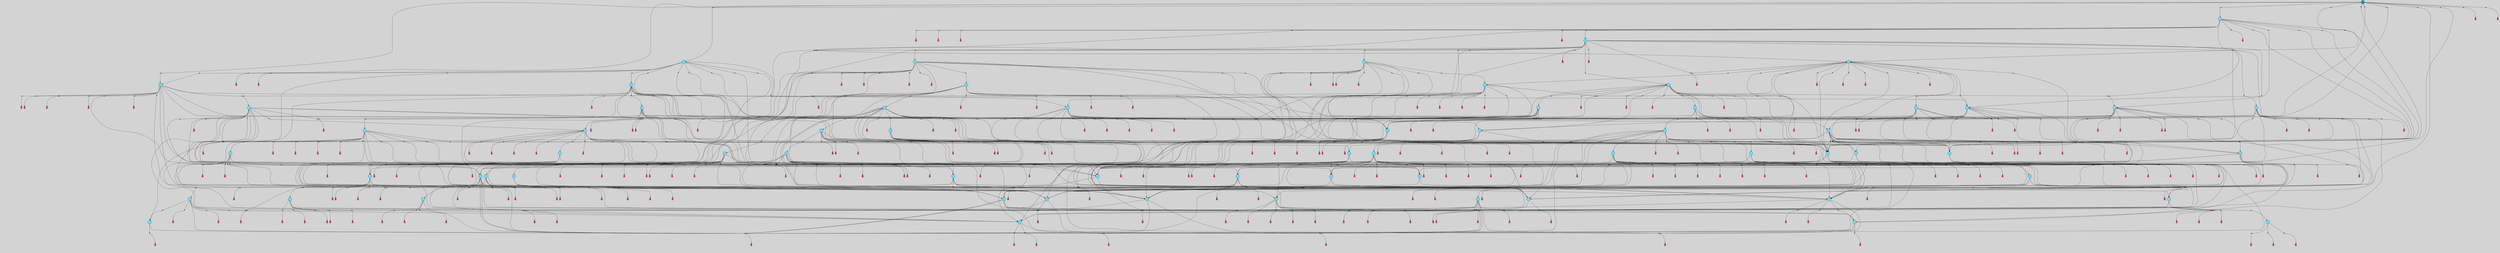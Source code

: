 // File exported with GEGELATI v1.3.1
// On the 2024-04-12 10:38:17
// With the File::TPGGraphDotExporter
digraph{
	graph[pad = "0.212, 0.055" bgcolor = lightgray]
	node[shape=circle style = filled label = ""]
		T0 [fillcolor="#66ddff"]
		T1 [fillcolor="#66ddff"]
		T2 [fillcolor="#66ddff"]
		T3 [fillcolor="#66ddff"]
		T4 [fillcolor="#66ddff"]
		T5 [fillcolor="#66ddff"]
		T6 [fillcolor="#66ddff"]
		T7 [fillcolor="#66ddff"]
		T8 [fillcolor="#66ddff"]
		T100 [fillcolor="#66ddff"]
		T151 [fillcolor="#66ddff"]
		T193 [fillcolor="#66ddff"]
		T240 [fillcolor="#66ddff"]
		T261 [fillcolor="#66ddff"]
		T366 [fillcolor="#66ddff"]
		T368 [fillcolor="#66ddff"]
		T378 [fillcolor="#66ddff"]
		T637 [fillcolor="#66ddff"]
		T646 [fillcolor="#66ddff"]
		T818 [fillcolor="#66ddff"]
		T819 [fillcolor="#66ddff"]
		T891 [fillcolor="#66ddff"]
		T949 [fillcolor="#66ddff"]
		T952 [fillcolor="#66ddff"]
		T1060 [fillcolor="#66ddff"]
		T1288 [fillcolor="#66ddff"]
		T1342 [fillcolor="#66ddff"]
		T1470 [fillcolor="#66ddff"]
		T1637 [fillcolor="#66ddff"]
		T1653 [fillcolor="#66ddff"]
		T1743 [fillcolor="#66ddff"]
		T1762 [fillcolor="#66ddff"]
		T1769 [fillcolor="#66ddff"]
		T1778 [fillcolor="#66ddff"]
		T1833 [fillcolor="#66ddff"]
		T1892 [fillcolor="#66ddff"]
		T1908 [fillcolor="#66ddff"]
		T1976 [fillcolor="#66ddff"]
		T2169 [fillcolor="#66ddff"]
		T2263 [fillcolor="#66ddff"]
		T2312 [fillcolor="#66ddff"]
		T2407 [fillcolor="#66ddff"]
		T2424 [fillcolor="#66ddff"]
		T2522 [fillcolor="#66ddff"]
		T2607 [fillcolor="#66ddff"]
		T2625 [fillcolor="#66ddff"]
		T2668 [fillcolor="#66ddff"]
		T2905 [fillcolor="#66ddff"]
		T2932 [fillcolor="#66ddff"]
		T3057 [fillcolor="#66ddff"]
		T3065 [fillcolor="#66ddff"]
		T3109 [fillcolor="#66ddff"]
		T3278 [fillcolor="#66ddff"]
		T3445 [fillcolor="#66ddff"]
		T3486 [fillcolor="#66ddff"]
		T3501 [fillcolor="#66ddff"]
		T3523 [fillcolor="#66ddff"]
		T3712 [fillcolor="#66ddff"]
		T3745 [fillcolor="#66ddff"]
		T4053 [fillcolor="#66ddff"]
		T4215 [fillcolor="#66ddff"]
		T4794 [fillcolor="#66ddff"]
		T5128 [fillcolor="#66ddff"]
		T5157 [fillcolor="#66ddff"]
		T5266 [fillcolor="#66ddff"]
		T6187 [fillcolor="#66ddff"]
		T7692 [fillcolor="#1199bb"]
		P217621 [fillcolor="#cccccc" shape=point] //
		I217621 [shape=box style=invis label="1|1&3|4#0|1#0|6#1|6&#92;n8|0&4|0#3|3#4|3#4|1&#92;n3|0&3|1#2|7#0|6#0|6&#92;n3|0&0|6#3|5#1|6#0|1&#92;n6|5&1|1#3|5#3|0#4|6&#92;n0|3&3|0#0|4#3|3#4|7&#92;n4|0&1|4#2|4#0|1#2|0&#92;n7|3&3|4#4|1#1|0#2|1&#92;n1|7&4|4#3|6#3|3#2|3&#92;n"]
		P217621 -> I217621[style=invis]
		A95533 [fillcolor="#ff3366" shape=box margin=0.03 width=0 height=0 label="0"]
		T0 -> P217621 -> A95533
		P217622 [fillcolor="#cccccc" shape=point] //
		I217622 [shape=box style=invis label="8|5&0|0#3|7#4|0#1|7&#92;n7|4&3|6#4|0#1|5#2|0&#92;n6|0&3|0#4|0#3|5#4|7&#92;n"]
		P217622 -> I217622[style=invis]
		A95534 [fillcolor="#ff3366" shape=box margin=0.03 width=0 height=0 label="1"]
		T0 -> P217622 -> A95534
		P217623 [fillcolor="#cccccc" shape=point] //
		I217623 [shape=box style=invis label="8|0&1|0#2|7#3|1#4|3&#92;n2|5&1|6#3|2#2|2#4|5&#92;n4|4&0|2#0|7#2|1#0|3&#92;n1|4&2|1#2|2#0|0#3|7&#92;n2|4&0|7#3|5#1|0#2|3&#92;n4|0&0|0#4|2#2|0#4|1&#92;n1|0&0|7#0|3#2|7#0|6&#92;n"]
		P217623 -> I217623[style=invis]
		A95535 [fillcolor="#ff3366" shape=box margin=0.03 width=0 height=0 label="1"]
		T1 -> P217623 -> A95535
		P217624 [fillcolor="#cccccc" shape=point] //
		I217624 [shape=box style=invis label="3|6&0|4#3|6#0|2#2|5&#92;n2|7&0|0#0|5#1|5#0|7&#92;n2|0&1|6#2|2#0|2#2|6&#92;n4|1&2|4#4|6#3|4#4|3&#92;n5|2&1|3#1|6#0|2#2|1&#92;n4|7&1|5#1|7#1|2#1|7&#92;n3|5&3|3#0|2#4|3#1|0&#92;n"]
		P217624 -> I217624[style=invis]
		A95536 [fillcolor="#ff3366" shape=box margin=0.03 width=0 height=0 label="2"]
		T1 -> P217624 -> A95536
		P217625 [fillcolor="#cccccc" shape=point] //
		I217625 [shape=box style=invis label="0|0&2|2#3|3#2|4#0|5&#92;n4|6&1|5#3|6#4|7#2|5&#92;n"]
		P217625 -> I217625[style=invis]
		A95537 [fillcolor="#ff3366" shape=box margin=0.03 width=0 height=0 label="2"]
		T2 -> P217625 -> A95537
		P217626 [fillcolor="#cccccc" shape=point] //
		I217626 [shape=box style=invis label="2|0&1|4#4|6#2|6#0|7&#92;n2|4&0|5#2|3#3|4#0|0&#92;n1|2&0|5#4|0#2|5#0|3&#92;n"]
		P217626 -> I217626[style=invis]
		A95538 [fillcolor="#ff3366" shape=box margin=0.03 width=0 height=0 label="3"]
		T2 -> P217626 -> A95538
		P217627 [fillcolor="#cccccc" shape=point] //
		I217627 [shape=box style=invis label="0|5&3|3#1|4#3|1#2|4&#92;n3|4&4|2#2|5#4|7#0|2&#92;n7|7&3|3#1|3#0|6#1|7&#92;n1|0&4|5#2|7#1|1#2|1&#92;n3|2&1|6#3|1#4|6#4|1&#92;n8|6&1|3#4|0#1|6#1|4&#92;n8|6&4|3#0|2#1|2#3|4&#92;n4|2&3|2#2|1#0|7#4|5&#92;n0|1&4|3#0|7#1|1#2|4&#92;n1|4&3|6#0|7#0|4#0|5&#92;n"]
		P217627 -> I217627[style=invis]
		A95539 [fillcolor="#ff3366" shape=box margin=0.03 width=0 height=0 label="3"]
		T3 -> P217627 -> A95539
		P217628 [fillcolor="#cccccc" shape=point] //
		I217628 [shape=box style=invis label="8|6&0|2#4|4#1|4#4|4&#92;n2|6&4|0#1|7#3|2#2|0&#92;n3|2&1|4#4|4#0|4#2|3&#92;n7|0&4|5#4|3#4|3#2|2&#92;n"]
		P217628 -> I217628[style=invis]
		A95540 [fillcolor="#ff3366" shape=box margin=0.03 width=0 height=0 label="4"]
		T3 -> P217628 -> A95540
		P217629 [fillcolor="#cccccc" shape=point] //
		I217629 [shape=box style=invis label="3|6&1|7#4|7#4|0#4|3&#92;n6|3&1|7#3|7#0|5#3|5&#92;n2|5&2|2#0|3#1|7#2|6&#92;n6|4&2|2#2|6#0|1#0|3&#92;n6|5&4|6#2|5#3|6#0|6&#92;n"]
		P217629 -> I217629[style=invis]
		A95541 [fillcolor="#ff3366" shape=box margin=0.03 width=0 height=0 label="4"]
		T4 -> P217629 -> A95541
		P217630 [fillcolor="#cccccc" shape=point] //
		I217630 [shape=box style=invis label="1|1&2|7#1|3#0|7#3|0&#92;n8|1&3|4#1|3#1|6#0|7&#92;n5|0&2|0#4|5#4|5#1|4&#92;n6|1&3|3#2|5#4|6#1|4&#92;n3|5&1|6#1|4#2|2#1|6&#92;n2|2&0|5#1|3#2|7#2|5&#92;n3|2&0|6#2|2#2|5#3|0&#92;n6|3&4|3#4|3#2|5#0|4&#92;n5|4&2|5#0|1#0|6#2|2&#92;n0|1&0|0#0|6#2|0#1|5&#92;n"]
		P217630 -> I217630[style=invis]
		A95542 [fillcolor="#ff3366" shape=box margin=0.03 width=0 height=0 label="5"]
		T4 -> P217630 -> A95542
		P217631 [fillcolor="#cccccc" shape=point] //
		I217631 [shape=box style=invis label="5|2&0|5#3|2#3|4#1|7&#92;n4|7&2|2#1|2#2|4#2|7&#92;n5|2&0|0#4|3#3|3#4|6&#92;n2|3&1|4#1|4#2|0#2|0&#92;n8|4&3|7#1|4#3|3#4|1&#92;n5|5&4|2#2|6#3|6#2|2&#92;n"]
		P217631 -> I217631[style=invis]
		A95543 [fillcolor="#ff3366" shape=box margin=0.03 width=0 height=0 label="5"]
		T5 -> P217631 -> A95543
		P217632 [fillcolor="#cccccc" shape=point] //
		I217632 [shape=box style=invis label="6|3&4|4#1|5#0|7#1|2&#92;n8|7&4|5#1|1#0|5#0|5&#92;n6|2&2|3#4|2#4|6#3|6&#92;n1|7&0|6#0|0#4|6#1|6&#92;n0|2&4|4#0|0#4|4#4|7&#92;n0|7&0|1#0|7#2|1#4|0&#92;n"]
		P217632 -> I217632[style=invis]
		A95544 [fillcolor="#ff3366" shape=box margin=0.03 width=0 height=0 label="6"]
		T5 -> P217632 -> A95544
		P217633 [fillcolor="#cccccc" shape=point] //
		I217633 [shape=box style=invis label="8|4&0|4#0|0#4|1#1|7&#92;n"]
		P217633 -> I217633[style=invis]
		A95545 [fillcolor="#ff3366" shape=box margin=0.03 width=0 height=0 label="6"]
		T6 -> P217633 -> A95545
		P217634 [fillcolor="#cccccc" shape=point] //
		I217634 [shape=box style=invis label="8|2&3|1#1|2#4|1#0|2&#92;n8|3&4|0#4|1#4|2#4|4&#92;n7|4&2|7#4|4#4|3#0|2&#92;n8|0&3|7#1|1#0|5#3|2&#92;n7|3&3|6#0|7#3|5#1|6&#92;n7|7&0|0#4|2#3|5#2|6&#92;n4|5&1|0#2|2#3|6#2|3&#92;n3|2&2|3#2|6#2|6#0|5&#92;n3|0&2|5#1|0#4|4#0|3&#92;n"]
		P217634 -> I217634[style=invis]
		A95546 [fillcolor="#ff3366" shape=box margin=0.03 width=0 height=0 label="7"]
		T6 -> P217634 -> A95546
		P217635 [fillcolor="#cccccc" shape=point] //
		I217635 [shape=box style=invis label="1|5&2|3#1|0#3|7#2|6&#92;n"]
		P217635 -> I217635[style=invis]
		A95547 [fillcolor="#ff3366" shape=box margin=0.03 width=0 height=0 label="7"]
		T7 -> P217635 -> A95547
		P217636 [fillcolor="#cccccc" shape=point] //
		I217636 [shape=box style=invis label="0|7&0|3#1|6#0|2#3|0&#92;n"]
		P217636 -> I217636[style=invis]
		A95548 [fillcolor="#ff3366" shape=box margin=0.03 width=0 height=0 label="8"]
		T7 -> P217636 -> A95548
		P217637 [fillcolor="#cccccc" shape=point] //
		I217637 [shape=box style=invis label="5|4&1|6#2|3#0|1#1|1&#92;n0|1&4|2#1|1#4|3#4|4&#92;n3|5&0|5#0|2#1|2#1|6&#92;n3|7&2|5#3|7#4|3#3|6&#92;n1|7&2|4#0|7#1|2#3|3&#92;n1|4&0|3#0|6#2|7#1|6&#92;n"]
		P217637 -> I217637[style=invis]
		A95549 [fillcolor="#ff3366" shape=box margin=0.03 width=0 height=0 label="8"]
		T8 -> P217637 -> A95549
		P217638 [fillcolor="#cccccc" shape=point] //
		I217638 [shape=box style=invis label="0|2&3|4#2|2#3|4#4|7&#92;n1|2&2|6#4|7#0|3#2|7&#92;n5|6&1|1#2|1#4|7#1|4&#92;n5|5&0|3#0|4#3|4#0|2&#92;n4|3&4|0#3|3#1|6#2|0&#92;n2|5&2|0#2|7#3|1#0|7&#92;n8|0&2|3#0|2#3|7#1|3&#92;n8|5&1|2#0|0#2|3#0|0&#92;n"]
		P217638 -> I217638[style=invis]
		A95550 [fillcolor="#ff3366" shape=box margin=0.03 width=0 height=0 label="0"]
		T8 -> P217638 -> A95550
		T3 -> P217635
		T5 -> P217621
		T7 -> P217631
		T8 -> P217632
		P217639 [fillcolor="#cccccc" shape=point] //
		I217639 [shape=box style=invis label="8|3&4|3#3|1#4|7#4|2&#92;n4|6&1|5#3|6#4|7#2|5&#92;n"]
		P217639 -> I217639[style=invis]
		A95551 [fillcolor="#ff3366" shape=box margin=0.03 width=0 height=0 label="2"]
		T100 -> P217639 -> A95551
		T100 -> P217626
		T100 -> P217623
		T100 -> P217621
		T100 -> P217635
		T100 -> P217621
		T151 -> P217633
		T151 -> P217634
		P217640 [fillcolor="#cccccc" shape=point] //
		I217640 [shape=box style=invis label="1|5&4|3#1|0#3|7#2|6&#92;n"]
		P217640 -> I217640[style=invis]
		A95552 [fillcolor="#ff3366" shape=box margin=0.03 width=0 height=0 label="7"]
		T151 -> P217640 -> A95552
		T151 -> P217621
		P217641 [fillcolor="#cccccc" shape=point] //
		I217641 [shape=box style=invis label="8|6&1|3#4|0#1|6#1|4&#92;n3|4&4|2#2|5#4|7#0|2&#92;n7|7&3|3#1|3#0|6#1|7&#92;n1|0&4|5#2|7#1|1#2|1&#92;n3|2&1|2#3|1#4|6#4|1&#92;n0|5&3|3#1|4#3|1#2|4&#92;n8|6&4|3#0|2#1|2#3|4&#92;n4|2&3|2#2|1#0|7#4|5&#92;n0|1&4|3#0|7#1|1#2|4&#92;n1|4&3|6#0|7#0|4#0|5&#92;n"]
		P217641 -> I217641[style=invis]
		A95553 [fillcolor="#ff3366" shape=box margin=0.03 width=0 height=0 label="3"]
		T193 -> P217641 -> A95553
		T193 -> P217628
		T193 -> P217626
		P217642 [fillcolor="#cccccc" shape=point] //
		I217642 [shape=box style=invis label="6|6&2|5#1|7#1|5#3|2&#92;n2|6&4|0#1|7#3|2#2|0&#92;n3|2&1|4#4|4#0|4#2|3&#92;n7|0&4|5#4|3#4|3#2|2&#92;n8|6&0|0#4|4#1|4#4|4&#92;n"]
		P217642 -> I217642[style=invis]
		A95554 [fillcolor="#ff3366" shape=box margin=0.03 width=0 height=0 label="4"]
		T193 -> P217642 -> A95554
		P217643 [fillcolor="#cccccc" shape=point] //
		I217643 [shape=box style=invis label="1|1&2|7#1|3#0|7#3|0&#92;n8|1&3|4#1|3#1|6#0|7&#92;n5|0&2|0#4|5#4|5#1|4&#92;n6|1&3|3#2|5#4|6#1|4&#92;n3|5&1|6#1|4#2|2#1|6&#92;n2|2&0|5#1|3#2|7#2|5&#92;n3|2&0|6#2|2#2|5#3|0&#92;n5|4&2|5#0|1#0|6#2|2&#92;n6|3&4|3#4|1#2|5#0|4&#92;n0|1&0|0#0|6#2|0#1|5&#92;n"]
		P217643 -> I217643[style=invis]
		T193 -> P217643 -> T3
		P217644 [fillcolor="#cccccc" shape=point] //
		I217644 [shape=box style=invis label="4|0&0|0#4|2#2|0#4|1&#92;n8|0&1|0#2|7#3|1#4|3&#92;n5|5&1|6#3|2#2|2#4|5&#92;n4|4&0|2#0|7#2|1#0|3&#92;n1|4&2|1#2|2#0|0#3|7&#92;n2|4&0|7#3|5#1|0#2|3&#92;n7|6&2|4#4|3#4|6#4|4&#92;n1|0&0|7#0|3#2|7#0|6&#92;n"]
		P217644 -> I217644[style=invis]
		A95555 [fillcolor="#ff3366" shape=box margin=0.03 width=0 height=0 label="1"]
		T240 -> P217644 -> A95555
		P217645 [fillcolor="#cccccc" shape=point] //
		I217645 [shape=box style=invis label="3|6&1|7#4|7#4|0#4|3&#92;n5|0&4|6#2|5#3|6#2|6&#92;n2|5&2|2#0|3#1|7#2|6&#92;n6|3&1|7#3|7#0|0#3|5&#92;n"]
		P217645 -> I217645[style=invis]
		A95556 [fillcolor="#ff3366" shape=box margin=0.03 width=0 height=0 label="4"]
		T240 -> P217645 -> A95556
		T240 -> P217635
		P217646 [fillcolor="#cccccc" shape=point] //
		I217646 [shape=box style=invis label="4|0&4|0#1|4#0|4#0|4&#92;n8|5&0|3#1|0#0|5#3|0&#92;n"]
		P217646 -> I217646[style=invis]
		T240 -> P217646 -> T5
		P217647 [fillcolor="#cccccc" shape=point] //
		I217647 [shape=box style=invis label="0|2&4|4#0|0#4|4#4|7&#92;n8|7&4|5#1|1#0|5#0|5&#92;n6|2&2|3#4|2#4|5#3|6&#92;n1|7&0|6#0|0#4|6#1|6&#92;n6|3&4|4#1|5#0|7#1|2&#92;n0|7&0|1#0|7#2|1#4|0&#92;n"]
		P217647 -> I217647[style=invis]
		A95557 [fillcolor="#ff3366" shape=box margin=0.03 width=0 height=0 label="6"]
		T240 -> P217647 -> A95557
		P217648 [fillcolor="#cccccc" shape=point] //
		I217648 [shape=box style=invis label="2|0&1|4#4|6#2|6#0|7&#92;n4|1&0|1#3|2#2|3#0|1&#92;n2|7&0|5#2|3#3|4#0|0&#92;n1|2&0|5#4|0#2|5#0|3&#92;n"]
		P217648 -> I217648[style=invis]
		A95558 [fillcolor="#ff3366" shape=box margin=0.03 width=0 height=0 label="3"]
		T261 -> P217648 -> A95558
		P217649 [fillcolor="#cccccc" shape=point] //
		I217649 [shape=box style=invis label="1|1&2|5#1|3#0|7#3|0&#92;n8|1&3|4#1|3#1|6#0|7&#92;n6|3&4|3#4|3#2|5#0|4&#92;n6|1&3|3#2|5#4|6#1|4&#92;n3|5&1|6#1|4#2|2#1|6&#92;n2|2&0|5#1|3#2|7#2|5&#92;n3|2&0|6#2|2#2|5#3|0&#92;n5|0&2|0#4|5#4|5#1|4&#92;n5|4&2|5#0|1#0|6#2|2&#92;n0|1&0|0#0|6#2|0#1|5&#92;n"]
		P217649 -> I217649[style=invis]
		A95559 [fillcolor="#ff3366" shape=box margin=0.03 width=0 height=0 label="5"]
		T261 -> P217649 -> A95559
		P217650 [fillcolor="#cccccc" shape=point] //
		I217650 [shape=box style=invis label="2|3&0|0#4|3#2|2#4|6&#92;n1|1&2|7#1|3#0|7#3|0&#92;n8|1&3|4#1|3#1|6#0|7&#92;n5|0&2|0#4|5#4|5#1|4&#92;n8|3&0|0#3|2#0|0#2|6&#92;n5|4&2|5#0|1#0|6#2|2&#92;n6|1&3|3#2|5#4|6#1|4&#92;n3|2&0|6#2|2#2|5#3|0&#92;n3|5&1|6#3|4#2|2#1|6&#92;n0|1&4|0#0|6#2|0#1|5&#92;n"]
		P217650 -> I217650[style=invis]
		A95560 [fillcolor="#ff3366" shape=box margin=0.03 width=0 height=0 label="5"]
		T261 -> P217650 -> A95560
		P217651 [fillcolor="#cccccc" shape=point] //
		I217651 [shape=box style=invis label="5|5&4|2#2|7#3|6#0|2&#92;n3|7&2|1#1|0#4|3#2|6&#92;n2|1&1|0#2|3#1|2#0|7&#92;n2|0&1|7#0|7#0|0#1|5&#92;n6|3&1|7#1|1#4|3#2|6&#92;n"]
		P217651 -> I217651[style=invis]
		A95561 [fillcolor="#ff3366" shape=box margin=0.03 width=0 height=0 label="5"]
		T366 -> P217651 -> A95561
		P217652 [fillcolor="#cccccc" shape=point] //
		I217652 [shape=box style=invis label="5|0&3|5#3|0#3|4#3|4&#92;n"]
		P217652 -> I217652[style=invis]
		A95562 [fillcolor="#ff3366" shape=box margin=0.03 width=0 height=0 label="7"]
		T366 -> P217652 -> A95562
		P217653 [fillcolor="#cccccc" shape=point] //
		I217653 [shape=box style=invis label="7|5&3|7#1|2#0|2#2|0&#92;n1|2&0|5#4|0#2|5#0|2&#92;n2|4&0|5#2|3#3|4#0|0&#92;n2|0&1|4#4|6#2|6#0|7&#92;n"]
		P217653 -> I217653[style=invis]
		A95563 [fillcolor="#ff3366" shape=box margin=0.03 width=0 height=0 label="3"]
		T366 -> P217653 -> A95563
		P217654 [fillcolor="#cccccc" shape=point] //
		I217654 [shape=box style=invis label="1|5&2|6#2|0#3|5#3|0&#92;n6|7&1|0#2|1#3|1#1|0&#92;n1|7&1|6#1|1#1|3#4|3&#92;n7|0&4|2#4|7#2|4#2|5&#92;n3|4&0|5#0|7#1|6#1|1&#92;n0|7&4|7#2|2#1|7#3|0&#92;n"]
		P217654 -> I217654[style=invis]
		T366 -> P217654 -> T261
		P217655 [fillcolor="#cccccc" shape=point] //
		I217655 [shape=box style=invis label="8|6&2|2#4|4#1|4#4|4&#92;n2|6&4|0#1|7#3|2#2|0&#92;n7|0&4|5#4|3#4|3#2|2&#92;n3|2&1|4#4|4#0|4#2|3&#92;n"]
		P217655 -> I217655[style=invis]
		A95564 [fillcolor="#ff3366" shape=box margin=0.03 width=0 height=0 label="4"]
		T366 -> P217655 -> A95564
		T366 -> P217644
		P217656 [fillcolor="#cccccc" shape=point] //
		I217656 [shape=box style=invis label="6|2&2|5#2|7#4|1#2|7&#92;n4|6&0|2#4|4#1|2#0|5&#92;n5|0&0|1#4|5#4|1#0|2&#92;n0|7&1|7#2|5#2|0#2|0&#92;n5|0&4|7#3|6#0|0#1|1&#92;n3|6&1|7#4|7#4|0#4|1&#92;n"]
		P217656 -> I217656[style=invis]
		A95565 [fillcolor="#ff3366" shape=box margin=0.03 width=0 height=0 label="4"]
		T368 -> P217656 -> A95565
		P217657 [fillcolor="#cccccc" shape=point] //
		I217657 [shape=box style=invis label="2|0&1|4#4|6#1|6#0|7&#92;n1|6&0|7#3|7#0|5#2|0&#92;n1|2&0|5#4|0#2|5#0|3&#92;n2|4&0|5#2|3#3|4#0|0&#92;n"]
		P217657 -> I217657[style=invis]
		A95566 [fillcolor="#ff3366" shape=box margin=0.03 width=0 height=0 label="3"]
		T368 -> P217657 -> A95566
		P217658 [fillcolor="#cccccc" shape=point] //
		I217658 [shape=box style=invis label="8|4&0|3#2|3#0|4#0|0&#92;n5|0&1|3#2|3#4|6#2|3&#92;n4|4&3|5#0|6#3|2#3|7&#92;n7|1&2|5#1|3#1|2#4|1&#92;n1|6&0|5#0|6#1|4#3|6&#92;n1|3&2|0#0|7#1|7#1|0&#92;n0|1&1|5#0|2#2|1#3|0&#92;n1|7&1|7#3|1#3|0#3|4&#92;n6|5&2|4#1|7#3|3#2|7&#92;n"]
		P217658 -> I217658[style=invis]
		A95567 [fillcolor="#ff3366" shape=box margin=0.03 width=0 height=0 label="3"]
		T368 -> P217658 -> A95567
		P217659 [fillcolor="#cccccc" shape=point] //
		I217659 [shape=box style=invis label="1|5&2|3#1|0#3|7#2|6&#92;n0|0&3|4#4|1#4|3#0|6&#92;n0|4&3|7#3|0#2|0#1|0&#92;n"]
		P217659 -> I217659[style=invis]
		A95568 [fillcolor="#ff3366" shape=box margin=0.03 width=0 height=0 label="7"]
		T378 -> P217659 -> A95568
		P217660 [fillcolor="#cccccc" shape=point] //
		I217660 [shape=box style=invis label="1|5&2|3#1|0#3|7#4|6&#92;n"]
		P217660 -> I217660[style=invis]
		A95569 [fillcolor="#ff3366" shape=box margin=0.03 width=0 height=0 label="7"]
		T378 -> P217660 -> A95569
		T378 -> P217621
		P217661 [fillcolor="#cccccc" shape=point] //
		I217661 [shape=box style=invis label="1|1&3|4#0|1#0|6#1|6&#92;n3|0&3|1#2|7#0|6#0|6&#92;n8|0&4|0#3|3#4|3#4|1&#92;n3|0&0|6#3|5#1|6#0|1&#92;n0|3&3|0#0|4#3|3#4|7&#92;n4|0&1|4#2|4#0|1#2|0&#92;n7|3&3|4#4|1#1|5#2|1&#92;n1|7&4|4#3|6#3|3#2|3&#92;n"]
		P217661 -> I217661[style=invis]
		A95570 [fillcolor="#ff3366" shape=box margin=0.03 width=0 height=0 label="0"]
		T378 -> P217661 -> A95570
		T637 -> P217636
		T637 -> P217621
		P217662 [fillcolor="#cccccc" shape=point] //
		I217662 [shape=box style=invis label="1|1&3|4#0|1#0|6#1|6&#92;n8|0&4|0#3|3#4|3#4|1&#92;n3|0&3|1#2|7#0|6#0|6&#92;n3|0&0|6#3|5#1|6#0|1&#92;n4|0&1|4#2|4#0|1#2|0&#92;n0|3&3|0#0|4#3|3#4|7&#92;n3|2&3|5#0|5#4|3#3|2&#92;n6|5&1|1#3|5#3|0#4|6&#92;n7|3&3|4#4|1#1|0#2|1&#92;n1|7&1|4#3|6#3|3#2|3&#92;n"]
		P217662 -> I217662[style=invis]
		A95571 [fillcolor="#ff3366" shape=box margin=0.03 width=0 height=0 label="0"]
		T637 -> P217662 -> A95571
		P217663 [fillcolor="#cccccc" shape=point] //
		I217663 [shape=box style=invis label="1|2&0|5#4|0#2|5#0|3&#92;n2|0&1|4#4|6#2|6#0|2&#92;n"]
		P217663 -> I217663[style=invis]
		A95572 [fillcolor="#ff3366" shape=box margin=0.03 width=0 height=0 label="3"]
		T637 -> P217663 -> A95572
		T637 -> P217621
		T637 -> P217630
		P217664 [fillcolor="#cccccc" shape=point] //
		I217664 [shape=box style=invis label="7|5&4|2#4|7#0|0#1|5&#92;n1|6&4|4#2|4#3|6#1|1&#92;n3|2&0|2#2|7#0|0#4|3&#92;n2|6&2|4#0|4#4|5#4|7&#92;n8|6&2|5#0|2#1|4#3|2&#92;n4|6&1|7#0|0#2|2#3|4&#92;n2|0&0|5#1|7#1|1#0|4&#92;n2|1&3|6#3|4#3|2#1|0&#92;n8|1&3|7#0|5#3|3#0|1&#92;n"]
		P217664 -> I217664[style=invis]
		A95573 [fillcolor="#ff3366" shape=box margin=0.03 width=0 height=0 label="5"]
		T637 -> P217664 -> A95573
		P217665 [fillcolor="#cccccc" shape=point] //
		I217665 [shape=box style=invis label="5|0&2|0#4|5#4|5#1|4&#92;n5|4&2|5#0|1#0|6#2|2&#92;n6|1&3|3#2|5#4|6#1|4&#92;n3|5&1|6#1|4#2|2#1|6&#92;n6|3&4|3#4|1#2|5#0|4&#92;n3|2&0|6#2|2#2|5#3|0&#92;n1|1&2|7#1|3#0|7#3|0&#92;n2|2&0|5#1|3#2|7#2|5&#92;n0|1&0|0#3|6#3|0#1|5&#92;n"]
		P217665 -> I217665[style=invis]
		T637 -> P217665 -> T378
		P217666 [fillcolor="#cccccc" shape=point] //
		I217666 [shape=box style=invis label="6|2&3|1#3|1#2|6#2|0&#92;n2|0&1|4#4|6#2|6#0|7&#92;n2|4&2|5#2|3#3|4#0|0&#92;n1|2&0|5#4|0#2|5#0|3&#92;n"]
		P217666 -> I217666[style=invis]
		A95574 [fillcolor="#ff3366" shape=box margin=0.03 width=0 height=0 label="3"]
		T646 -> P217666 -> A95574
		P217667 [fillcolor="#cccccc" shape=point] //
		I217667 [shape=box style=invis label="7|7&1|0#4|2#4|4#1|6&#92;n8|0&4|0#3|3#4|3#4|1&#92;n3|0&3|6#3|5#1|6#0|1&#92;n1|7&4|4#3|6#3|3#2|3&#92;n6|5&1|1#3|5#3|0#4|6&#92;n0|3&3|0#4|4#3|3#4|7&#92;n4|0&1|4#2|4#0|1#2|0&#92;n7|3&3|4#4|1#1|0#2|1&#92;n3|0&3|1#2|7#0|6#0|6&#92;n"]
		P217667 -> I217667[style=invis]
		A95575 [fillcolor="#ff3366" shape=box margin=0.03 width=0 height=0 label="0"]
		T646 -> P217667 -> A95575
		P217668 [fillcolor="#cccccc" shape=point] //
		I217668 [shape=box style=invis label="3|0&3|1#2|7#0|6#0|6&#92;n3|0&0|6#3|5#1|6#0|1&#92;n4|0&1|4#2|4#2|1#2|0&#92;n0|3&1|0#0|4#3|3#4|7&#92;n7|2&4|4#4|5#4|7#3|6&#92;n1|7&4|4#3|6#3|2#2|3&#92;n7|1&3|4#4|1#1|0#2|1&#92;n6|5&1|1#3|5#3|0#4|6&#92;n"]
		P217668 -> I217668[style=invis]
		A95576 [fillcolor="#ff3366" shape=box margin=0.03 width=0 height=0 label="0"]
		T646 -> P217668 -> A95576
		T646 -> P217631
		P217669 [fillcolor="#cccccc" shape=point] //
		I217669 [shape=box style=invis label="1|1&3|4#0|1#0|6#1|6&#92;n3|0&0|6#3|5#1|6#0|1&#92;n0|2&4|2#2|6#0|6#1|6&#92;n0|7&3|0#0|4#1|3#4|7&#92;n3|0&4|0#3|3#4|3#4|1&#92;n1|4&2|7#0|0#2|0#4|6&#92;n4|0&1|4#2|4#0|1#2|0&#92;n7|3&3|4#4|1#1|0#2|1&#92;n3|0&3|1#2|7#0|6#0|6&#92;n1|4&0|0#3|7#2|4#1|1&#92;n"]
		P217669 -> I217669[style=invis]
		A95577 [fillcolor="#ff3366" shape=box margin=0.03 width=0 height=0 label="0"]
		T646 -> P217669 -> A95577
		P217670 [fillcolor="#cccccc" shape=point] //
		I217670 [shape=box style=invis label="2|0&1|4#4|6#2|6#0|7&#92;n1|2&0|5#4|0#2|5#0|3&#92;n5|2&1|3#2|7#3|0#0|1&#92;n2|4&0|5#2|3#3|4#0|0&#92;n"]
		P217670 -> I217670[style=invis]
		A95578 [fillcolor="#ff3366" shape=box margin=0.03 width=0 height=0 label="3"]
		T646 -> P217670 -> A95578
		P217671 [fillcolor="#cccccc" shape=point] //
		I217671 [shape=box style=invis label="1|1&3|4#0|1#0|6#1|6&#92;n8|0&4|0#3|3#4|3#4|1&#92;n4|6&1|0#0|7#3|6#0|2&#92;n4|0&1|4#2|4#0|1#2|0&#92;n3|0&0|6#3|5#1|6#0|1&#92;n6|5&1|1#3|5#3|0#4|6&#92;n3|0&3|1#2|7#0|5#0|6&#92;n7|3&3|4#4|1#1|0#2|1&#92;n1|7&4|4#3|6#3|3#2|3&#92;n"]
		P217671 -> I217671[style=invis]
		A95579 [fillcolor="#ff3366" shape=box margin=0.03 width=0 height=0 label="0"]
		T818 -> P217671 -> A95579
		P217672 [fillcolor="#cccccc" shape=point] //
		I217672 [shape=box style=invis label="1|1&3|4#0|1#0|6#1|6&#92;n8|4&4|0#3|3#4|3#4|1&#92;n3|0&3|1#2|7#0|6#0|6&#92;n3|4&0|6#3|5#1|6#0|1&#92;n0|3&3|0#0|4#3|3#4|7&#92;n6|5&1|1#3|5#3|0#4|6&#92;n4|0&1|4#2|4#0|1#2|0&#92;n2|3&3|3#2|0#0|4#0|2&#92;n7|3&3|4#4|1#4|0#2|1&#92;n1|7&4|4#3|6#3|3#2|3&#92;n"]
		P217672 -> I217672[style=invis]
		A95580 [fillcolor="#ff3366" shape=box margin=0.03 width=0 height=0 label="0"]
		T818 -> P217672 -> A95580
		P217673 [fillcolor="#cccccc" shape=point] //
		I217673 [shape=box style=invis label="3|6&2|3#2|6#2|6#0|5&#92;n0|0&1|3#2|5#0|0#3|0&#92;n8|1&0|1#2|4#3|7#0|4&#92;n2|4&4|0#1|4#2|2#4|0&#92;n7|4&2|6#0|2#4|0#0|2&#92;n6|6&0|1#1|2#2|0#0|2&#92;n"]
		P217673 -> I217673[style=invis]
		A95581 [fillcolor="#ff3366" shape=box margin=0.03 width=0 height=0 label="7"]
		T818 -> P217673 -> A95581
		T818 -> P217657
		T818 -> P217630
		P217674 [fillcolor="#cccccc" shape=point] //
		I217674 [shape=box style=invis label="5|0&4|2#0|0#4|1#3|5&#92;n7|1&3|5#1|0#0|0#4|4&#92;n0|3&2|1#2|5#0|2#0|4&#92;n"]
		P217674 -> I217674[style=invis]
		A95582 [fillcolor="#ff3366" shape=box margin=0.03 width=0 height=0 label="7"]
		T818 -> P217674 -> A95582
		P217675 [fillcolor="#cccccc" shape=point] //
		I217675 [shape=box style=invis label="4|5&1|7#0|1#1|6#1|4&#92;n3|5&0|6#3|6#4|3#4|0&#92;n3|4&2|0#1|7#2|3#3|1&#92;n0|2&2|0#3|5#1|1#2|6&#92;n7|3&3|1#1|0#1|0#2|3&#92;n7|7&3|0#1|5#3|2#1|7&#92;n0|0&1|1#0|0#4|7#2|2&#92;n"]
		P217675 -> I217675[style=invis]
		A95583 [fillcolor="#ff3366" shape=box margin=0.03 width=0 height=0 label="8"]
		T818 -> P217675 -> A95583
		T819 -> P217630
		T819 -> P217657
		T819 -> P217632
		P217676 [fillcolor="#cccccc" shape=point] //
		I217676 [shape=box style=invis label="1|0&3|7#0|3#2|7#0|6&#92;n1|4&2|1#2|2#0|1#3|7&#92;n2|5&0|7#3|5#1|0#2|3&#92;n7|6&2|7#4|3#3|1#1|1&#92;n4|4&0|2#0|7#2|7#2|3&#92;n3|5&4|0#4|3#0|0#1|5&#92;n"]
		P217676 -> I217676[style=invis]
		A95584 [fillcolor="#ff3366" shape=box margin=0.03 width=0 height=0 label="1"]
		T819 -> P217676 -> A95584
		T819 -> P217632
		T819 -> P217628
		P217677 [fillcolor="#cccccc" shape=point] //
		I217677 [shape=box style=invis label="3|0&3|1#0|1#3|0#4|1&#92;n5|6&3|2#0|3#4|5#1|0&#92;n5|2&2|6#1|7#2|2#1|1&#92;n7|3&1|1#1|5#1|5#4|0&#92;n5|7&3|3#1|1#0|6#0|5&#92;n0|7&4|2#3|0#2|2#1|4&#92;n3|6&3|0#3|4#1|5#3|1&#92;n"]
		P217677 -> I217677[style=invis]
		A95585 [fillcolor="#ff3366" shape=box margin=0.03 width=0 height=0 label="6"]
		T819 -> P217677 -> A95585
		T819 -> P217626
		P217678 [fillcolor="#cccccc" shape=point] //
		I217678 [shape=box style=invis label="1|1&2|7#1|3#0|7#3|0&#92;n8|1&3|4#1|3#1|6#0|7&#92;n2|1&3|1#1|5#3|3#4|5&#92;n5|0&2|0#4|5#4|5#1|4&#92;n0|1&0|0#0|6#2|0#1|5&#92;n5|4&2|5#0|1#0|6#0|2&#92;n3|2&0|6#2|2#2|5#3|0&#92;n2|2&0|5#1|3#2|7#2|5&#92;n6|3&4|3#4|1#2|5#0|4&#92;n6|1&3|3#2|5#4|4#1|4&#92;n"]
		P217678 -> I217678[style=invis]
		T819 -> P217678 -> T3
		P217679 [fillcolor="#cccccc" shape=point] //
		I217679 [shape=box style=invis label="0|4&1|5#1|4#3|6#2|5&#92;n2|1&4|3#0|7#2|2#1|2&#92;n6|5&3|3#4|4#1|0#3|0&#92;n0|1&3|6#3|4#1|4#3|5&#92;n5|4&3|3#4|3#4|6#2|6&#92;n5|0&0|2#2|6#4|0#0|2&#92;n0|6&3|0#2|7#1|1#0|6&#92;n1|1&0|2#1|2#1|0#0|3&#92;n6|7&0|1#3|3#2|2#0|2&#92;n3|2&0|0#1|0#3|2#1|6&#92;n"]
		P217679 -> I217679[style=invis]
		T891 -> P217679 -> T1
		P217680 [fillcolor="#cccccc" shape=point] //
		I217680 [shape=box style=invis label="5|5&4|2#2|6#3|6#2|2&#92;n8|6&3|3#2|4#0|5#3|3&#92;n4|7&2|2#1|2#2|1#2|7&#92;n5|2&0|5#3|2#3|4#1|7&#92;n8|4&3|7#1|4#3|3#4|1&#92;n2|0&1|6#0|7#0|2#3|1&#92;n5|2&0|0#4|3#3|3#4|6&#92;n"]
		P217680 -> I217680[style=invis]
		A95586 [fillcolor="#ff3366" shape=box margin=0.03 width=0 height=0 label="5"]
		T891 -> P217680 -> A95586
		P217681 [fillcolor="#cccccc" shape=point] //
		I217681 [shape=box style=invis label="0|6&4|1#1|5#3|1#4|4&#92;n5|1&0|4#2|2#3|4#1|2&#92;n2|2&3|4#3|0#1|5#0|5&#92;n8|6&1|1#2|5#1|3#3|4&#92;n4|2&0|0#2|4#3|4#1|4&#92;n4|0&0|1#1|1#0|0#2|0&#92;n8|4&3|7#1|2#3|0#4|1&#92;n1|2&2|6#2|0#4|4#2|1&#92;n1|1&1|2#3|7#3|6#0|1&#92;n1|4&1|0#2|7#1|4#2|1&#92;n"]
		P217681 -> I217681[style=invis]
		A95587 [fillcolor="#ff3366" shape=box margin=0.03 width=0 height=0 label="6"]
		T891 -> P217681 -> A95587
		P217682 [fillcolor="#cccccc" shape=point] //
		I217682 [shape=box style=invis label="6|1&3|2#3|3#2|0#3|7&#92;n5|0&0|7#0|0#0|0#1|2&#92;n2|5&2|6#4|3#1|4#4|2&#92;n0|3&4|2#3|2#2|6#4|6&#92;n3|4&4|4#4|3#1|4#1|7&#92;n"]
		P217682 -> I217682[style=invis]
		T891 -> P217682 -> T4
		P217683 [fillcolor="#cccccc" shape=point] //
		I217683 [shape=box style=invis label="4|1&4|7#3|6#3|4#0|1&#92;n6|0&0|1#1|7#4|1#0|6&#92;n5|4&0|2#4|1#1|1#0|7&#92;n8|1&4|5#0|5#4|1#0|6&#92;n"]
		P217683 -> I217683[style=invis]
		T891 -> P217683 -> T100
		P217684 [fillcolor="#cccccc" shape=point] //
		I217684 [shape=box style=invis label="1|7&0|6#0|2#4|6#1|6&#92;n8|7&4|3#1|0#0|5#0|5&#92;n7|0&2|7#1|3#0|6#1|0&#92;n6|2&2|3#4|2#4|6#3|6&#92;n0|7&0|1#0|7#2|1#4|0&#92;n"]
		P217684 -> I217684[style=invis]
		A95588 [fillcolor="#ff3366" shape=box margin=0.03 width=0 height=0 label="6"]
		T891 -> P217684 -> A95588
		P217685 [fillcolor="#cccccc" shape=point] //
		I217685 [shape=box style=invis label="8|0&0|3#4|4#2|4#3|0&#92;n2|4&2|7#4|5#1|2#1|0&#92;n"]
		P217685 -> I217685[style=invis]
		A95589 [fillcolor="#ff3366" shape=box margin=0.03 width=0 height=0 label="4"]
		T891 -> P217685 -> A95589
		P217686 [fillcolor="#cccccc" shape=point] //
		I217686 [shape=box style=invis label="2|5&0|5#2|3#3|4#0|0&#92;n2|0&1|4#4|6#2|6#0|7&#92;n0|5&0|0#1|6#0|4#0|7&#92;n1|2&0|5#4|0#2|5#0|3&#92;n"]
		P217686 -> I217686[style=invis]
		A95590 [fillcolor="#ff3366" shape=box margin=0.03 width=0 height=0 label="3"]
		T891 -> P217686 -> A95590
		P217687 [fillcolor="#cccccc" shape=point] //
		I217687 [shape=box style=invis label="8|2&3|1#1|2#4|0#0|2&#92;n3|2&2|3#2|6#2|6#0|5&#92;n8|7&2|7#1|0#1|2#2|4&#92;n7|4&2|7#4|4#4|3#0|2&#92;n7|3&3|6#0|7#3|5#1|6&#92;n3|0&2|5#1|0#4|4#0|3&#92;n4|1&1|0#2|2#3|6#2|3&#92;n8|3&4|0#4|1#4|2#4|4&#92;n7|7&0|0#4|2#3|5#2|6&#92;n"]
		P217687 -> I217687[style=invis]
		A95591 [fillcolor="#ff3366" shape=box margin=0.03 width=0 height=0 label="7"]
		T949 -> P217687 -> A95591
		P217688 [fillcolor="#cccccc" shape=point] //
		I217688 [shape=box style=invis label="3|0&3|7#0|5#1|3#3|0&#92;n7|6&0|5#4|1#1|6#3|7&#92;n3|1&2|3#3|4#4|0#1|4&#92;n"]
		P217688 -> I217688[style=invis]
		A95592 [fillcolor="#ff3366" shape=box margin=0.03 width=0 height=0 label="7"]
		T949 -> P217688 -> A95592
		T949 -> P217621
		P217689 [fillcolor="#cccccc" shape=point] //
		I217689 [shape=box style=invis label="4|7&0|3#1|6#0|2#3|0&#92;n"]
		P217689 -> I217689[style=invis]
		T949 -> P217689 -> T8
		T949 -> P217626
		P217690 [fillcolor="#cccccc" shape=point] //
		I217690 [shape=box style=invis label="5|0&2|0#4|5#4|5#1|7&#92;n1|1&2|7#1|3#0|7#3|0&#92;n1|0&1|3#0|1#4|4#1|0&#92;n3|1&4|3#4|3#2|5#0|4&#92;n7|2&0|6#2|2#2|5#3|0&#92;n3|5&1|6#1|4#2|2#1|6&#92;n2|2&0|5#1|3#2|7#2|5&#92;n"]
		P217690 -> I217690[style=invis]
		A95593 [fillcolor="#ff3366" shape=box margin=0.03 width=0 height=0 label="5"]
		T949 -> P217690 -> A95593
		P217691 [fillcolor="#cccccc" shape=point] //
		I217691 [shape=box style=invis label="2|0&1|4#4|4#2|6#0|7&#92;n4|1&2|4#4|7#0|4#1|7&#92;n1|2&0|5#4|0#2|5#0|3&#92;n2|4&0|5#2|3#3|4#0|0&#92;n"]
		P217691 -> I217691[style=invis]
		T949 -> P217691 -> T0
		P217692 [fillcolor="#cccccc" shape=point] //
		I217692 [shape=box style=invis label="1|1&2|7#1|3#0|7#3|0&#92;n8|1&3|4#1|3#1|6#0|7&#92;n5|0&2|0#4|5#4|5#1|4&#92;n8|3&0|0#3|2#0|0#2|6&#92;n5|4&2|5#0|1#0|6#2|2&#92;n3|5&1|6#3|4#2|2#1|6&#92;n2|2&0|5#1|3#2|7#2|5&#92;n3|2&0|6#2|2#2|5#3|0&#92;n6|1&3|3#2|5#4|6#1|4&#92;n0|1&0|0#0|6#2|0#1|5&#92;n"]
		P217692 -> I217692[style=invis]
		A95594 [fillcolor="#ff3366" shape=box margin=0.03 width=0 height=0 label="5"]
		T952 -> P217692 -> A95594
		P217693 [fillcolor="#cccccc" shape=point] //
		I217693 [shape=box style=invis label="8|6&1|5#3|6#4|7#2|5&#92;n"]
		P217693 -> I217693[style=invis]
		T952 -> P217693 -> T818
		P217694 [fillcolor="#cccccc" shape=point] //
		I217694 [shape=box style=invis label="8|0&4|4#0|5#1|3#3|1&#92;n5|4&0|2#4|1#1|1#0|7&#92;n4|1&4|7#3|6#0|4#0|0&#92;n8|5&2|6#1|0#3|0#0|6&#92;n3|3&0|7#2|5#4|6#3|5&#92;n8|3&4|3#0|5#4|1#0|6&#92;n"]
		P217694 -> I217694[style=invis]
		T952 -> P217694 -> T100
		T952 -> P217634
		P217695 [fillcolor="#cccccc" shape=point] //
		I217695 [shape=box style=invis label="3|1&2|0#1|6#3|3#3|0&#92;n4|0&4|2#4|0#2|3#3|7&#92;n6|2&4|0#1|5#2|1#4|4&#92;n"]
		P217695 -> I217695[style=invis]
		T952 -> P217695 -> T5
		P217696 [fillcolor="#cccccc" shape=point] //
		I217696 [shape=box style=invis label="4|7&1|5#1|7#1|2#1|7&#92;n2|0&1|6#2|2#0|2#2|6&#92;n5|2&1|4#4|6#0|2#2|1&#92;n4|1&2|4#4|6#3|4#4|3&#92;n3|6&0|4#3|6#0|2#2|5&#92;n3|5&3|3#0|2#4|3#1|0&#92;n"]
		P217696 -> I217696[style=invis]
		T952 -> P217696 -> T193
		T952 -> P217625
		T952 -> P217662
		P217697 [fillcolor="#cccccc" shape=point] //
		I217697 [shape=box style=invis label="5|2&0|4#3|2#3|4#1|7&#92;n4|7&2|2#1|2#2|4#2|7&#92;n5|2&0|0#4|3#3|3#4|6&#92;n5|5&4|2#2|6#3|6#2|2&#92;n8|4&3|7#1|4#3|3#4|1&#92;n2|3&1|4#1|4#2|0#2|0&#92;n"]
		P217697 -> I217697[style=invis]
		A95595 [fillcolor="#ff3366" shape=box margin=0.03 width=0 height=0 label="5"]
		T1060 -> P217697 -> A95595
		P217698 [fillcolor="#cccccc" shape=point] //
		I217698 [shape=box style=invis label="1|4&0|0#3|7#2|4#1|1&#92;n3|0&0|6#3|5#1|6#0|1&#92;n0|2&4|2#2|6#0|6#1|6&#92;n0|7&3|0#0|4#1|3#4|7&#92;n3|0&4|0#3|3#4|3#4|1&#92;n1|4&2|7#0|0#2|0#4|6&#92;n4|0&1|0#2|4#0|1#2|0&#92;n7|3&3|4#4|1#1|0#2|1&#92;n3|0&3|1#2|7#0|6#0|6&#92;n1|1&3|4#0|1#0|6#1|6&#92;n"]
		P217698 -> I217698[style=invis]
		T1060 -> P217698 -> T4
		P217699 [fillcolor="#cccccc" shape=point] //
		I217699 [shape=box style=invis label="1|1&3|4#0|1#0|6#1|6&#92;n8|0&4|2#3|3#4|3#4|1&#92;n0|3&3|0#0|4#3|3#4|7&#92;n6|5&1|1#3|5#3|0#4|6&#92;n3|0&0|6#3|5#1|6#0|1&#92;n3|5&2|6#1|3#4|2#4|3&#92;n4|0&1|4#2|4#0|1#2|0&#92;n7|1&3|4#4|1#1|0#2|1&#92;n1|7&4|4#3|6#3|3#2|3&#92;n4|4&4|2#4|5#0|4#1|4&#92;n"]
		P217699 -> I217699[style=invis]
		T1060 -> P217699 -> T819
		P217700 [fillcolor="#cccccc" shape=point] //
		I217700 [shape=box style=invis label="8|5&0|2#0|3#2|6#3|4&#92;n4|1&2|2#1|0#2|3#4|7&#92;n2|0&3|5#1|5#0|6#2|4&#92;n"]
		P217700 -> I217700[style=invis]
		T1060 -> P217700 -> T7
		P217701 [fillcolor="#cccccc" shape=point] //
		I217701 [shape=box style=invis label="0|3&2|1#2|0#0|2#0|4&#92;n5|0&4|2#0|0#0|1#3|5&#92;n8|2&1|0#0|1#2|5#3|7&#92;n"]
		P217701 -> I217701[style=invis]
		A95596 [fillcolor="#ff3366" shape=box margin=0.03 width=0 height=0 label="7"]
		T1060 -> P217701 -> A95596
		P217702 [fillcolor="#cccccc" shape=point] //
		I217702 [shape=box style=invis label="3|0&3|1#2|7#0|5#0|6&#92;n4|0&1|4#1|4#0|1#2|0&#92;n4|6&1|0#0|7#3|6#0|2&#92;n6|3&3|0#1|0#0|5#4|1&#92;n3|0&0|6#3|5#1|6#0|5&#92;n8|0&4|0#3|3#4|5#4|1&#92;n1|1&3|4#0|1#0|6#1|6&#92;n1|7&4|4#3|6#3|3#3|3&#92;n7|3&3|2#4|1#1|0#2|1&#92;n"]
		P217702 -> I217702[style=invis]
		A95597 [fillcolor="#ff3366" shape=box margin=0.03 width=0 height=0 label="0"]
		T1288 -> P217702 -> A95597
		P217703 [fillcolor="#cccccc" shape=point] //
		I217703 [shape=box style=invis label="6|0&3|1#1|7#4|1#0|6&#92;n8|1&4|5#0|5#4|1#0|6&#92;n2|0&4|1#4|6#1|5#3|7&#92;n7|4&0|2#4|1#1|1#0|7&#92;n4|1&4|7#3|6#3|4#0|1&#92;n"]
		P217703 -> I217703[style=invis]
		T1288 -> P217703 -> T100
		P217704 [fillcolor="#cccccc" shape=point] //
		I217704 [shape=box style=invis label="2|4&0|5#2|3#3|4#0|0&#92;n2|0&1|4#4|6#1|6#0|7&#92;n5|4&0|2#0|3#2|3#4|6&#92;n2|5&0|1#2|3#1|0#3|6&#92;n3|0&3|2#0|6#2|4#4|5&#92;n0|2&0|5#4|0#2|5#0|3&#92;n"]
		P217704 -> I217704[style=invis]
		T1288 -> P217704 -> T7
		P217705 [fillcolor="#cccccc" shape=point] //
		I217705 [shape=box style=invis label="7|0&4|4#3|1#3|3#1|7&#92;n7|1&1|1#3|2#4|2#1|6&#92;n"]
		P217705 -> I217705[style=invis]
		T1288 -> P217705 -> T366
		P217706 [fillcolor="#cccccc" shape=point] //
		I217706 [shape=box style=invis label="3|0&3|7#0|5#1|3#3|0&#92;n3|1&2|5#3|3#4|0#1|4&#92;n"]
		P217706 -> I217706[style=invis]
		A95598 [fillcolor="#ff3366" shape=box margin=0.03 width=0 height=0 label="7"]
		T1288 -> P217706 -> A95598
		P217707 [fillcolor="#cccccc" shape=point] //
		I217707 [shape=box style=invis label="5|5&4|2#2|6#3|6#2|5&#92;n4|5&2|2#1|2#2|4#2|2&#92;n4|1&1|7#2|7#0|6#2|1&#92;n2|3&2|4#1|4#2|0#2|0&#92;n2|0&3|5#4|6#1|6#1|4&#92;n"]
		P217707 -> I217707[style=invis]
		A95599 [fillcolor="#ff3366" shape=box margin=0.03 width=0 height=0 label="5"]
		T1342 -> P217707 -> A95599
		P217708 [fillcolor="#cccccc" shape=point] //
		I217708 [shape=box style=invis label="3|1&3|1#2|7#0|6#0|6&#92;n6|5&1|1#3|5#3|0#4|6&#92;n0|3&3|0#0|4#3|3#4|7&#92;n5|7&4|7#4|0#2|4#0|2&#92;n7|3&3|4#4|1#1|0#2|1&#92;n7|0&1|4#2|4#0|1#2|0&#92;n2|3&3|3#2|0#0|4#0|2&#92;n1|1&3|4#0|1#0|6#1|6&#92;n1|7&4|4#3|6#3|3#2|3&#92;n7|4&0|5#2|6#3|5#2|7&#92;n"]
		P217708 -> I217708[style=invis]
		A95600 [fillcolor="#ff3366" shape=box margin=0.03 width=0 height=0 label="0"]
		T1342 -> P217708 -> A95600
		P217709 [fillcolor="#cccccc" shape=point] //
		I217709 [shape=box style=invis label="6|0&3|1#1|7#2|3#1|7&#92;n1|4&0|1#2|2#3|4#0|5&#92;n8|7&1|4#0|3#0|5#2|2&#92;n1|4&2|3#2|0#3|7#2|6&#92;n"]
		P217709 -> I217709[style=invis]
		A95601 [fillcolor="#ff3366" shape=box margin=0.03 width=0 height=0 label="7"]
		T1342 -> P217709 -> A95601
		T1342 -> P217664
		T1342 -> P217621
		P217710 [fillcolor="#cccccc" shape=point] //
		I217710 [shape=box style=invis label="3|6&1|7#4|7#4|0#4|3&#92;n6|3&1|7#3|7#0|5#3|5&#92;n2|5&4|2#0|3#1|7#2|6&#92;n6|5&4|6#2|5#3|6#0|6&#92;n6|4&2|2#2|6#0|1#0|3&#92;n1|5&4|4#4|2#3|3#2|3&#92;n"]
		P217710 -> I217710[style=invis]
		A95602 [fillcolor="#ff3366" shape=box margin=0.03 width=0 height=0 label="4"]
		T1342 -> P217710 -> A95602
		P217711 [fillcolor="#cccccc" shape=point] //
		I217711 [shape=box style=invis label="1|1&2|7#1|3#0|7#3|0&#92;n0|1&0|0#0|6#2|0#1|5&#92;n5|0&2|0#4|5#4|5#1|4&#92;n8|3&0|0#3|2#0|0#2|6&#92;n5|4&2|5#0|1#0|6#2|2&#92;n3|5&1|6#3|4#2|2#1|6&#92;n2|2&0|5#1|3#2|7#2|5&#92;n0|2&0|6#2|2#2|5#3|0&#92;n6|1&3|3#2|5#4|6#1|4&#92;n8|1&3|4#1|3#1|6#0|7&#92;n"]
		P217711 -> I217711[style=invis]
		A95603 [fillcolor="#ff3366" shape=box margin=0.03 width=0 height=0 label="5"]
		T1470 -> P217711 -> A95603
		P217712 [fillcolor="#cccccc" shape=point] //
		I217712 [shape=box style=invis label="0|4&1|0#0|3#1|0#0|5&#92;n0|4&1|2#2|3#4|2#2|6&#92;n0|0&2|5#1|7#1|3#3|0&#92;n7|1&0|5#3|3#1|3#3|5&#92;n0|4&2|6#3|4#1|3#4|1&#92;n5|2&0|5#3|2#3|3#1|0&#92;n8|7&0|3#4|1#3|2#3|4&#92;n6|5&4|4#3|4#4|6#3|6&#92;n5|1&3|7#4|0#2|7#1|4&#92;n"]
		P217712 -> I217712[style=invis]
		A95604 [fillcolor="#ff3366" shape=box margin=0.03 width=0 height=0 label="5"]
		T1470 -> P217712 -> A95604
		P217713 [fillcolor="#cccccc" shape=point] //
		I217713 [shape=box style=invis label="4|0&1|4#2|4#0|1#2|0&#92;n3|0&0|6#3|5#1|6#0|1&#92;n3|0&3|1#2|7#0|6#0|6&#92;n3|0&3|0#3|3#4|3#4|1&#92;n6|5&1|1#3|5#3|0#4|6&#92;n0|3&3|0#0|4#3|3#4|7&#92;n1|1&3|4#0|1#0|6#1|6&#92;n7|3&3|4#4|1#1|0#2|1&#92;n"]
		P217713 -> I217713[style=invis]
		A95605 [fillcolor="#ff3366" shape=box margin=0.03 width=0 height=0 label="0"]
		T1470 -> P217713 -> A95605
		P217714 [fillcolor="#cccccc" shape=point] //
		I217714 [shape=box style=invis label="4|1&4|7#3|2#3|4#0|1&#92;n6|0&0|1#1|7#4|4#0|5&#92;n"]
		P217714 -> I217714[style=invis]
		T1470 -> P217714 -> T100
		T1470 -> P217688
		P217715 [fillcolor="#cccccc" shape=point] //
		I217715 [shape=box style=invis label="7|5&2|1#0|0#1|7#2|3&#92;n1|4&0|3#1|0#3|7#2|6&#92;n6|0&3|1#1|7#2|3#1|7&#92;n"]
		P217715 -> I217715[style=invis]
		A95606 [fillcolor="#ff3366" shape=box margin=0.03 width=0 height=0 label="7"]
		T1470 -> P217715 -> A95606
		P217716 [fillcolor="#cccccc" shape=point] //
		I217716 [shape=box style=invis label="3|4&0|4#0|0#4|1#1|7&#92;n"]
		P217716 -> I217716[style=invis]
		T1470 -> P217716 -> T646
		P217717 [fillcolor="#cccccc" shape=point] //
		I217717 [shape=box style=invis label="1|2&3|5#4|7#0|3#0|6&#92;n5|6&1|3#0|1#2|2#1|2&#92;n8|6&4|2#2|3#4|2#4|0&#92;n5|2&4|7#0|5#0|6#1|7&#92;n0|0&2|0#2|4#1|5#3|5&#92;n8|5&3|7#2|2#3|3#2|4&#92;n"]
		P217717 -> I217717[style=invis]
		T1470 -> P217717 -> T949
		P217718 [fillcolor="#cccccc" shape=point] //
		I217718 [shape=box style=invis label="5|3&0|3#0|6#3|3#0|4&#92;n7|3&3|5#4|0#4|1#3|1&#92;n0|6&0|3#2|4#4|6#2|5&#92;n3|0&2|5#1|4#4|2#4|3&#92;n"]
		P217718 -> I217718[style=invis]
		T1637 -> P217718 -> T240
		P217719 [fillcolor="#cccccc" shape=point] //
		I217719 [shape=box style=invis label="2|1&2|7#1|7#0|7#3|5&#92;n3|1&3|1#2|7#0|6#0|6&#92;n6|5&1|1#3|5#3|0#4|6&#92;n0|3&3|0#0|4#3|3#4|7&#92;n7|0&3|4#4|1#1|0#2|1&#92;n7|4&0|5#2|6#3|5#2|7&#92;n2|3&3|3#2|0#0|4#0|2&#92;n1|1&3|4#0|1#0|6#1|6&#92;n1|7&4|4#3|6#3|3#2|3&#92;n7|0&1|4#2|4#0|1#2|0&#92;n"]
		P217719 -> I217719[style=invis]
		A95607 [fillcolor="#ff3366" shape=box margin=0.03 width=0 height=0 label="0"]
		T1637 -> P217719 -> A95607
		T1637 -> P217709
		P217720 [fillcolor="#cccccc" shape=point] //
		I217720 [shape=box style=invis label="1|5&2|3#1|0#3|7#2|6&#92;n2|4&1|5#0|1#4|6#3|4&#92;n"]
		P217720 -> I217720[style=invis]
		A95608 [fillcolor="#ff3366" shape=box margin=0.03 width=0 height=0 label="7"]
		T1637 -> P217720 -> A95608
		P217721 [fillcolor="#cccccc" shape=point] //
		I217721 [shape=box style=invis label="2|0&1|4#2|6#1|6#0|7&#92;n0|2&0|5#4|0#2|5#0|3&#92;n2|5&0|1#2|3#1|0#3|6&#92;n3|0&3|2#0|6#2|4#4|5&#92;n5|7&0|2#0|3#2|3#4|6&#92;n"]
		P217721 -> I217721[style=invis]
		T1637 -> P217721 -> T7
		T1637 -> P217655
		P217722 [fillcolor="#cccccc" shape=point] //
		I217722 [shape=box style=invis label="6|4&4|3#3|3#4|0#2|3&#92;n6|1&4|3#3|5#2|1#0|4&#92;n2|7&1|6#0|6#2|2#0|0&#92;n8|3&4|1#0|6#3|4#2|5&#92;n1|0&2|3#1|4#3|2#2|7&#92;n"]
		P217722 -> I217722[style=invis]
		T1637 -> P217722 -> T100
		P217723 [fillcolor="#cccccc" shape=point] //
		I217723 [shape=box style=invis label="2|4&0|5#2|3#3|4#0|0&#92;n3|0&3|2#0|2#2|4#4|5&#92;n2|5&0|1#2|3#1|0#3|6&#92;n0|1&3|1#3|3#2|5#0|5&#92;n2|0&1|4#4|6#1|6#0|7&#92;n0|2&0|5#4|0#2|5#0|3&#92;n"]
		P217723 -> I217723[style=invis]
		T1653 -> P217723 -> T7
		T1653 -> P217705
		P217724 [fillcolor="#cccccc" shape=point] //
		I217724 [shape=box style=invis label="5|0&4|1#4|2#4|1#4|7&#92;n5|7&4|6#3|1#2|0#0|5&#92;n7|2&2|2#0|0#2|5#3|0&#92;n1|0&0|0#0|4#4|2#0|6&#92;n1|4&3|6#4|1#2|2#0|2&#92;n3|6&0|6#2|2#2|1#3|0&#92;n0|5&4|7#3|4#3|7#4|5&#92;n7|7&1|6#1|3#3|5#4|6&#92;n8|1&3|4#3|3#1|6#0|7&#92;n5|0&2|4#4|5#4|5#0|4&#92;n"]
		P217724 -> I217724[style=invis]
		A95609 [fillcolor="#ff3366" shape=box margin=0.03 width=0 height=0 label="5"]
		T1653 -> P217724 -> A95609
		P217725 [fillcolor="#cccccc" shape=point] //
		I217725 [shape=box style=invis label="1|1&3|4#0|1#0|6#1|6&#92;n8|0&4|0#3|3#4|3#4|1&#92;n4|0&1|4#2|4#0|1#2|0&#92;n3|0&3|1#2|7#0|6#0|6&#92;n0|3&3|0#0|4#3|3#4|7&#92;n3|2&3|5#0|5#4|3#3|2&#92;n6|5&1|1#3|5#3|0#4|6&#92;n7|3&3|4#4|1#1|0#2|1&#92;n1|7&1|4#3|6#3|3#2|3&#92;n1|3&0|7#0|3#0|5#3|7&#92;n"]
		P217725 -> I217725[style=invis]
		A95610 [fillcolor="#ff3366" shape=box margin=0.03 width=0 height=0 label="0"]
		T1653 -> P217725 -> A95610
		P217726 [fillcolor="#cccccc" shape=point] //
		I217726 [shape=box style=invis label="3|1&2|5#3|5#1|0#1|4&#92;n3|0&3|7#0|5#1|3#0|0&#92;n"]
		P217726 -> I217726[style=invis]
		T1653 -> P217726 -> T1288
		P217727 [fillcolor="#cccccc" shape=point] //
		I217727 [shape=box style=invis label="4|4&3|0#1|5#3|6#4|0&#92;n0|0&3|2#4|6#0|5#2|5&#92;n2|0&1|7#0|0#2|5#3|6&#92;n4|0&2|1#0|7#1|3#2|3&#92;n3|4&4|1#3|7#2|7#2|5&#92;n2|3&1|5#2|3#1|5#2|2&#92;n"]
		P217727 -> I217727[style=invis]
		T1653 -> P217727 -> T8
		P217728 [fillcolor="#cccccc" shape=point] //
		I217728 [shape=box style=invis label="5|4&4|5#1|3#4|6#4|1&#92;n0|3&1|6#4|1#4|5#4|3&#92;n"]
		P217728 -> I217728[style=invis]
		A95611 [fillcolor="#ff3366" shape=box margin=0.03 width=0 height=0 label="7"]
		T1653 -> P217728 -> A95611
		P217729 [fillcolor="#cccccc" shape=point] //
		I217729 [shape=box style=invis label="0|3&3|0#0|4#3|3#4|7&#92;n8|0&4|0#3|3#4|3#4|1&#92;n3|0&3|1#2|7#0|6#2|6&#92;n3|0&0|6#3|5#1|6#0|1&#92;n6|5&1|1#3|5#3|0#4|6&#92;n1|7&4|4#3|6#3|3#2|3&#92;n4|0&1|4#2|4#0|1#2|0&#92;n7|3&0|4#4|1#1|0#2|1&#92;n1|1&3|4#0|1#0|6#1|6&#92;n0|0&4|6#2|0#0|3#0|4&#92;n"]
		P217729 -> I217729[style=invis]
		A95612 [fillcolor="#ff3366" shape=box margin=0.03 width=0 height=0 label="0"]
		T1653 -> P217729 -> A95612
		P217730 [fillcolor="#cccccc" shape=point] //
		I217730 [shape=box style=invis label="1|0&2|4#1|0#1|2#4|7&#92;n1|2&0|6#4|0#3|3#2|3&#92;n0|0&4|5#1|5#3|6#1|7&#92;n"]
		P217730 -> I217730[style=invis]
		A95613 [fillcolor="#ff3366" shape=box margin=0.03 width=0 height=0 label="3"]
		T1653 -> P217730 -> A95613
		P217731 [fillcolor="#cccccc" shape=point] //
		I217731 [shape=box style=invis label="2|0&3|5#2|5#0|2#1|6&#92;n2|1&3|7#2|5#1|1#3|4&#92;n0|6&2|7#1|5#3|6#3|7&#92;n8|7&4|2#1|2#0|0#1|6&#92;n3|3&3|4#3|7#0|6#2|0&#92;n4|5&4|3#2|5#4|5#1|1&#92;n0|2&3|7#2|2#3|4#4|0&#92;n4|6&2|0#1|7#2|4#2|7&#92;n"]
		P217731 -> I217731[style=invis]
		A95614 [fillcolor="#ff3366" shape=box margin=0.03 width=0 height=0 label="5"]
		T1653 -> P217731 -> A95614
		T1653 -> P217621
		P217732 [fillcolor="#cccccc" shape=point] //
		I217732 [shape=box style=invis label="6|0&0|1#1|7#4|1#4|6&#92;n4|1&4|7#3|2#3|5#0|1&#92;n2|3&2|2#2|4#1|5#3|5&#92;n8|1&4|5#0|5#4|1#0|6&#92;n"]
		P217732 -> I217732[style=invis]
		T1743 -> P217732 -> T100
		P217733 [fillcolor="#cccccc" shape=point] //
		I217733 [shape=box style=invis label="1|1&3|4#0|1#0|6#1|6&#92;n7|3&3|4#4|1#1|0#2|1&#92;n8|0&4|0#3|3#4|3#4|1&#92;n3|0&0|6#3|5#1|6#0|1&#92;n0|3&3|0#0|4#3|3#4|7&#92;n4|0&1|4#2|4#0|1#2|0&#92;n3|0&4|1#2|7#0|6#0|6&#92;n1|7&4|4#3|6#2|3#2|3&#92;n"]
		P217733 -> I217733[style=invis]
		A95615 [fillcolor="#ff3366" shape=box margin=0.03 width=0 height=0 label="0"]
		T1743 -> P217733 -> A95615
		P217734 [fillcolor="#cccccc" shape=point] //
		I217734 [shape=box style=invis label="4|2&3|3#1|3#3|7#2|3&#92;n6|1&4|7#0|4#2|7#0|0&#92;n8|5&0|0#3|6#4|1#2|5&#92;n0|0&1|6#1|4#4|2#3|3&#92;n1|4&1|4#0|6#4|1#3|7&#92;n1|6&0|0#4|0#2|3#4|4&#92;n"]
		P217734 -> I217734[style=invis]
		A95616 [fillcolor="#ff3366" shape=box margin=0.03 width=0 height=0 label="3"]
		T1743 -> P217734 -> A95616
		P217735 [fillcolor="#cccccc" shape=point] //
		I217735 [shape=box style=invis label="8|6&0|6#3|5#0|2#2|7&#92;n8|6&2|0#0|5#1|1#3|4&#92;n7|6&1|5#4|1#3|1#1|4&#92;n2|2&4|1#0|2#4|3#0|4&#92;n4|7&1|4#4|0#3|0#4|1&#92;n8|0&0|3#1|6#0|2#3|0&#92;n"]
		P217735 -> I217735[style=invis]
		T1743 -> P217735 -> T5
		P217736 [fillcolor="#cccccc" shape=point] //
		I217736 [shape=box style=invis label="5|7&0|2#3|5#4|2#3|1&#92;n7|3&2|3#4|1#0|0#2|1&#92;n8|0&1|7#4|5#1|3#4|0&#92;n2|4&2|5#4|5#0|3#4|2&#92;n2|3&3|3#2|0#0|2#0|2&#92;n6|5&1|1#3|5#3|0#4|6&#92;n1|7&3|4#0|1#0|7#1|1&#92;n8|4&4|0#3|3#4|3#4|1&#92;n"]
		P217736 -> I217736[style=invis]
		T1743 -> P217736 -> T2
		P217737 [fillcolor="#cccccc" shape=point] //
		I217737 [shape=box style=invis label="3|0&3|7#0|5#1|3#3|0&#92;n3|6&2|3#3|4#4|0#1|4&#92;n7|6&0|5#4|1#1|6#3|7&#92;n"]
		P217737 -> I217737[style=invis]
		A95617 [fillcolor="#ff3366" shape=box margin=0.03 width=0 height=0 label="7"]
		T1743 -> P217737 -> A95617
		P217738 [fillcolor="#cccccc" shape=point] //
		I217738 [shape=box style=invis label="4|0&0|1#3|2#0|7#4|5&#92;n1|1&1|1#2|4#3|6#4|3&#92;n6|1&3|5#3|4#3|1#1|5&#92;n0|3&1|6#3|4#3|0#3|2&#92;n5|3&3|2#1|0#2|0#4|5&#92;n6|2&1|3#1|6#2|6#2|6&#92;n8|4&3|1#3|5#2|5#0|3&#92;n2|3&4|0#0|1#3|3#0|6&#92;n5|3&0|2#1|0#4|4#2|4&#92;n8|0&1|1#0|6#2|1#4|0&#92;n"]
		P217738 -> I217738[style=invis]
		A95618 [fillcolor="#ff3366" shape=box margin=0.03 width=0 height=0 label="7"]
		T1743 -> P217738 -> A95618
		P217739 [fillcolor="#cccccc" shape=point] //
		I217739 [shape=box style=invis label="2|4&1|4#4|5#0|3#4|2&#92;n6|5&1|1#3|4#3|0#4|6&#92;n1|1&3|4#0|1#2|7#1|6&#92;n7|3&2|3#4|1#4|0#2|1&#92;n8|4&4|0#3|3#4|3#4|1&#92;n4|1&1|1#4|5#4|0#0|6&#92;n2|3&3|3#2|0#0|2#0|2&#92;n5|7&0|2#3|5#4|2#3|1&#92;n4|0&1|4#2|4#0|1#2|1&#92;n8|0&1|7#4|5#1|3#4|5&#92;n"]
		P217739 -> I217739[style=invis]
		A95619 [fillcolor="#ff3366" shape=box margin=0.03 width=0 height=0 label="0"]
		T1743 -> P217739 -> A95619
		T1743 -> P217704
		P217740 [fillcolor="#cccccc" shape=point] //
		I217740 [shape=box style=invis label="5|5&4|2#2|1#3|6#2|5&#92;n4|2&0|5#3|2#3|4#1|7&#92;n4|5&2|2#1|2#2|4#2|6&#92;n2|0&3|5#4|6#1|6#1|4&#92;n2|3&2|4#1|4#2|0#2|0&#92;n4|1&1|7#2|7#0|6#2|1&#92;n"]
		P217740 -> I217740[style=invis]
		A95620 [fillcolor="#ff3366" shape=box margin=0.03 width=0 height=0 label="5"]
		T1743 -> P217740 -> A95620
		P217741 [fillcolor="#cccccc" shape=point] //
		I217741 [shape=box style=invis label="0|6&1|3#3|1#0|3#4|0&#92;n4|7&1|5#1|7#1|2#1|7&#92;n2|0&1|6#2|2#0|2#2|6&#92;n4|1&2|4#3|6#3|4#4|3&#92;n3|6&0|4#3|6#0|2#2|5&#92;n3|5&3|3#0|2#4|3#1|0&#92;n"]
		P217741 -> I217741[style=invis]
		T1743 -> P217741 -> T193
		P217742 [fillcolor="#cccccc" shape=point] //
		I217742 [shape=box style=invis label="4|7&2|6#1|2#2|7#2|7&#92;n0|5&0|1#1|3#1|5#1|0&#92;n5|5&4|1#2|6#3|6#0|2&#92;n4|4&1|4#2|3#2|1#2|0&#92;n2|3&1|4#1|4#2|6#2|0&#92;n"]
		P217742 -> I217742[style=invis]
		A95621 [fillcolor="#ff3366" shape=box margin=0.03 width=0 height=0 label="5"]
		T1743 -> P217742 -> A95621
		P217743 [fillcolor="#cccccc" shape=point] //
		I217743 [shape=box style=invis label="5|5&4|2#2|6#3|6#2|5&#92;n5|2&0|5#3|2#3|4#1|7&#92;n4|5&2|2#1|2#2|4#2|6&#92;n2|0&3|5#4|6#1|6#1|4&#92;n2|3&2|4#1|4#2|0#2|0&#92;n4|1&1|7#2|7#0|6#2|1&#92;n"]
		P217743 -> I217743[style=invis]
		A95622 [fillcolor="#ff3366" shape=box margin=0.03 width=0 height=0 label="5"]
		T1762 -> P217743 -> A95622
		P217744 [fillcolor="#cccccc" shape=point] //
		I217744 [shape=box style=invis label="5|3&0|3#0|1#3|3#0|4&#92;n7|3&3|5#4|0#4|1#3|1&#92;n3|0&2|5#1|4#4|2#4|3&#92;n0|6&0|3#2|4#4|6#2|5&#92;n2|1&1|7#3|0#1|6#0|7&#92;n"]
		P217744 -> I217744[style=invis]
		T1762 -> P217744 -> T240
		P217745 [fillcolor="#cccccc" shape=point] //
		I217745 [shape=box style=invis label="6|5&1|1#3|5#3|0#4|6&#92;n3|1&3|1#2|7#0|6#0|6&#92;n0|3&3|0#0|4#3|3#4|7&#92;n5|7&4|7#0|0#2|4#0|2&#92;n7|3&3|4#4|1#1|0#2|1&#92;n7|0&1|4#2|4#0|1#2|0&#92;n2|3&3|3#2|0#0|4#0|2&#92;n1|1&3|4#0|1#0|6#1|6&#92;n1|7&4|4#3|6#3|3#2|3&#92;n7|4&0|5#2|6#3|5#2|7&#92;n"]
		P217745 -> I217745[style=invis]
		T1762 -> P217745 -> T818
		P217746 [fillcolor="#cccccc" shape=point] //
		I217746 [shape=box style=invis label="6|2&4|4#1|3#4|4#4|1&#92;n4|4&2|5#1|2#2|7#2|5&#92;n5|5&2|7#3|3#0|7#2|3&#92;n4|4&2|2#4|7#3|6#2|7&#92;n2|3&4|3#1|6#2|5#3|4&#92;n2|7&2|7#1|3#0|2#3|0&#92;n6|7&0|3#3|7#0|4#4|0&#92;n4|0&4|3#1|3#2|1#4|1&#92;n5|4&2|5#0|1#0|6#2|2&#92;n"]
		P217746 -> I217746[style=invis]
		T1762 -> P217746 -> T5
		P217747 [fillcolor="#cccccc" shape=point] //
		I217747 [shape=box style=invis label="6|0&3|1#1|7#2|3#1|7&#92;n1|4&2|3#1|0#3|7#2|6&#92;n1|4&0|1#2|2#3|4#0|5&#92;n"]
		P217747 -> I217747[style=invis]
		A95623 [fillcolor="#ff3366" shape=box margin=0.03 width=0 height=0 label="7"]
		T1762 -> P217747 -> A95623
		P217748 [fillcolor="#cccccc" shape=point] //
		I217748 [shape=box style=invis label="1|1&3|4#0|1#0|6#1|6&#92;n8|0&4|0#3|3#4|3#4|1&#92;n0|3&4|0#0|4#3|3#4|7&#92;n4|0&0|6#4|5#4|0#2|3&#92;n4|0&1|4#2|4#2|1#2|0&#92;n6|5&1|1#3|5#3|0#4|6&#92;n3|0&3|1#2|7#0|6#0|6&#92;n7|5&3|3#2|0#4|1#2|7&#92;n7|3&3|4#4|1#1|0#2|1&#92;n"]
		P217748 -> I217748[style=invis]
		A95624 [fillcolor="#ff3366" shape=box margin=0.03 width=0 height=0 label="0"]
		T1762 -> P217748 -> A95624
		P217749 [fillcolor="#cccccc" shape=point] //
		I217749 [shape=box style=invis label="5|4&1|6#2|3#0|1#1|1&#92;n1|4&0|3#0|6#2|7#1|6&#92;n3|7&2|5#3|7#4|2#3|6&#92;n1|7&2|4#0|7#1|2#3|3&#92;n3|5&0|5#0|2#1|2#1|6&#92;n6|3&2|1#0|0#1|3#0|6&#92;n"]
		P217749 -> I217749[style=invis]
		A95625 [fillcolor="#ff3366" shape=box margin=0.03 width=0 height=0 label="8"]
		T1762 -> P217749 -> A95625
		T1762 -> P217729
		P217750 [fillcolor="#cccccc" shape=point] //
		I217750 [shape=box style=invis label="6|0&3|1#1|7#2|3#1|2&#92;n1|4&2|3#1|0#3|7#2|6&#92;n1|4&0|0#2|2#3|4#0|5&#92;n6|2&4|7#1|1#2|3#1|4&#92;n"]
		P217750 -> I217750[style=invis]
		A95626 [fillcolor="#ff3366" shape=box margin=0.03 width=0 height=0 label="7"]
		T1762 -> P217750 -> A95626
		T1769 -> P217743
		T1769 -> P217708
		P217751 [fillcolor="#cccccc" shape=point] //
		I217751 [shape=box style=invis label="5|4&2|2#4|4#2|7#1|2&#92;n7|4&3|1#1|7#2|2#0|3&#92;n6|2&3|6#2|1#0|2#1|1&#92;n1|5&1|3#3|2#1|4#4|3&#92;n0|2&2|6#0|7#2|2#2|5&#92;n2|3&0|6#4|4#4|4#0|3&#92;n2|0&3|7#2|5#4|1#4|3&#92;n"]
		P217751 -> I217751[style=invis]
		T1769 -> P217751 -> T1470
		P217752 [fillcolor="#cccccc" shape=point] //
		I217752 [shape=box style=invis label="3|0&3|1#2|7#0|6#0|6&#92;n8|0&4|0#3|3#4|3#4|1&#92;n1|1&3|4#0|1#0|6#1|6&#92;n6|5&1|1#3|5#3|0#4|6&#92;n0|3&3|0#0|4#3|3#4|7&#92;n4|3&3|6#1|7#4|1#2|2&#92;n4|0&1|4#2|4#0|1#2|0&#92;n7|3&3|4#2|1#1|0#2|1&#92;n1|7&4|4#3|6#3|3#2|3&#92;n"]
		P217752 -> I217752[style=invis]
		A95627 [fillcolor="#ff3366" shape=box margin=0.03 width=0 height=0 label="0"]
		T1769 -> P217752 -> A95627
		P217753 [fillcolor="#cccccc" shape=point] //
		I217753 [shape=box style=invis label="1|1&2|3#4|1#3|0#4|4&#92;n4|5&2|2#1|2#2|4#2|6&#92;n2|0&3|5#4|6#1|6#1|1&#92;n2|3&2|4#1|4#2|0#2|0&#92;n5|2&0|5#3|2#3|4#1|7&#92;n"]
		P217753 -> I217753[style=invis]
		A95628 [fillcolor="#ff3366" shape=box margin=0.03 width=0 height=0 label="5"]
		T1769 -> P217753 -> A95628
		T1769 -> P217692
		P217754 [fillcolor="#cccccc" shape=point] //
		I217754 [shape=box style=invis label="7|4&3|1#1|7#2|6#0|3&#92;n5|4&2|2#4|4#2|7#1|2&#92;n8|7&0|5#4|4#2|5#4|1&#92;n0|0&2|0#1|4#2|3#4|6&#92;n2|1&0|6#4|4#4|4#2|3&#92;n0|2&2|6#0|7#2|2#2|5&#92;n2|0&3|7#2|5#4|1#1|3&#92;n1|6&0|4#2|0#0|4#1|5&#92;n8|0&2|3#0|2#0|0#3|0&#92;n"]
		P217754 -> I217754[style=invis]
		T1769 -> P217754 -> T1470
		T1769 -> P217704
		P217755 [fillcolor="#cccccc" shape=point] //
		I217755 [shape=box style=invis label="1|4&0|1#2|2#3|4#0|5&#92;n1|4&2|7#1|0#3|7#2|6&#92;n6|0&3|1#1|7#2|3#1|7&#92;n"]
		P217755 -> I217755[style=invis]
		A95629 [fillcolor="#ff3366" shape=box margin=0.03 width=0 height=0 label="7"]
		T1769 -> P217755 -> A95629
		P217756 [fillcolor="#cccccc" shape=point] //
		I217756 [shape=box style=invis label="0|2&0|5#4|0#2|5#4|4&#92;n7|5&0|1#4|4#1|7#2|0&#92;n2|5&0|1#2|3#1|0#3|6&#92;n3|5&1|7#2|6#3|3#0|0&#92;n3|1&4|4#3|4#0|1#1|1&#92;n0|0&3|4#0|3#0|5#3|7&#92;n3|3&0|2#1|1#2|6#0|0&#92;n5|4&0|2#2|3#2|3#4|6&#92;n2|4&0|5#1|3#3|4#0|1&#92;n"]
		P217756 -> I217756[style=invis]
		T1778 -> P217756 -> T1342
		P217757 [fillcolor="#cccccc" shape=point] //
		I217757 [shape=box style=invis label="6|2&1|4#4|4#0|4#2|3&#92;n2|6&4|0#1|7#3|2#2|0&#92;n8|6&0|5#4|4#1|4#4|4&#92;n4|3&4|5#4|7#3|1#2|6&#92;n"]
		P217757 -> I217757[style=invis]
		A95630 [fillcolor="#ff3366" shape=box margin=0.03 width=0 height=0 label="4"]
		T1778 -> P217757 -> A95630
		P217758 [fillcolor="#cccccc" shape=point] //
		I217758 [shape=box style=invis label="2|0&1|4#1|6#1|6#0|7&#92;n2|5&0|1#2|3#1|0#3|6&#92;n5|4&0|2#0|3#2|3#4|6&#92;n3|0&3|2#0|6#2|4#4|5&#92;n0|2&0|5#4|0#2|5#0|3&#92;n"]
		P217758 -> I217758[style=invis]
		T1778 -> P217758 -> T7
		P217759 [fillcolor="#cccccc" shape=point] //
		I217759 [shape=box style=invis label="7|6&0|5#4|1#1|6#3|7&#92;n2|3&4|6#3|6#3|5#2|1&#92;n7|4&0|6#1|1#1|4#4|1&#92;n3|0&3|7#0|5#1|3#3|0&#92;n"]
		P217759 -> I217759[style=invis]
		A95631 [fillcolor="#ff3366" shape=box margin=0.03 width=0 height=0 label="7"]
		T1778 -> P217759 -> A95631
		P217760 [fillcolor="#cccccc" shape=point] //
		I217760 [shape=box style=invis label="3|0&1|5#3|0#3|3#4|0&#92;n1|4&0|1#2|2#3|4#0|5&#92;n1|4&2|3#1|0#3|7#2|6&#92;n"]
		P217760 -> I217760[style=invis]
		A95632 [fillcolor="#ff3366" shape=box margin=0.03 width=0 height=0 label="7"]
		T1778 -> P217760 -> A95632
		P217761 [fillcolor="#cccccc" shape=point] //
		I217761 [shape=box style=invis label="6|3&4|4#1|5#0|7#1|2&#92;n0|5&2|3#2|3#2|7#1|7&#92;n0|0&4|4#0|0#4|4#4|7&#92;n"]
		P217761 -> I217761[style=invis]
		A95633 [fillcolor="#ff3366" shape=box margin=0.03 width=0 height=0 label="6"]
		T1778 -> P217761 -> A95633
		P217762 [fillcolor="#cccccc" shape=point] //
		I217762 [shape=box style=invis label="7|7&0|5#3|1#3|6#3|4&#92;n1|2&1|7#4|7#3|3#0|1&#92;n6|0&2|5#3|4#2|4#3|0&#92;n8|5&0|7#0|5#3|5#1|4&#92;n4|1&0|4#3|2#1|1#0|4&#92;n4|3&1|2#0|2#2|7#0|6&#92;n3|0&4|3#1|6#0|1#4|6&#92;n"]
		P217762 -> I217762[style=invis]
		T1778 -> P217762 -> T368
		P217763 [fillcolor="#cccccc" shape=point] //
		I217763 [shape=box style=invis label="3|0&3|1#2|7#0|6#0|6&#92;n1|1&3|4#0|1#0|6#1|6&#92;n0|1&2|2#4|7#2|1#0|5&#92;n4|0&4|4#2|4#0|1#2|0&#92;n0|6&3|0#0|4#3|3#4|7&#92;n2|6&1|2#0|4#1|0#2|1&#92;n1|2&0|2#4|5#2|6#2|0&#92;n"]
		P217763 -> I217763[style=invis]
		A95634 [fillcolor="#ff3366" shape=box margin=0.03 width=0 height=0 label="0"]
		T1778 -> P217763 -> A95634
		T1778 -> P217706
		P217764 [fillcolor="#cccccc" shape=point] //
		I217764 [shape=box style=invis label="2|4&0|1#0|3#0|4#3|0&#92;n2|0&4|3#1|1#0|7#4|2&#92;n7|4&2|2#2|6#3|4#4|5&#92;n"]
		P217764 -> I217764[style=invis]
		A95635 [fillcolor="#ff3366" shape=box margin=0.03 width=0 height=0 label="3"]
		T1778 -> P217764 -> A95635
		P217765 [fillcolor="#cccccc" shape=point] //
		I217765 [shape=box style=invis label="8|3&2|6#1|0#3|0#0|6&#92;n7|1&4|7#3|6#0|4#0|0&#92;n"]
		P217765 -> I217765[style=invis]
		T1778 -> P217765 -> T100
		P217766 [fillcolor="#cccccc" shape=point] //
		I217766 [shape=box style=invis label="5|0&2|5#1|7#0|2#3|0&#92;n3|7&2|0#2|3#1|4#4|3&#92;n"]
		P217766 -> I217766[style=invis]
		A95636 [fillcolor="#ff3366" shape=box margin=0.03 width=0 height=0 label="7"]
		T1778 -> P217766 -> A95636
		P217767 [fillcolor="#cccccc" shape=point] //
		I217767 [shape=box style=invis label="7|4&3|1#1|7#2|2#0|3&#92;n6|2&3|6#2|1#0|2#1|1&#92;n1|5&1|3#3|2#1|4#4|3&#92;n0|2&4|6#0|7#2|2#2|5&#92;n5|4&2|2#4|4#2|7#1|2&#92;n2|0&3|7#2|5#4|1#4|3&#92;n"]
		P217767 -> I217767[style=invis]
		T1778 -> P217767 -> T8
		P217768 [fillcolor="#cccccc" shape=point] //
		I217768 [shape=box style=invis label="2|2&4|3#0|2#4|3#0|4&#92;n8|6&2|0#0|5#1|1#3|4&#92;n7|6&1|5#4|1#3|1#1|4&#92;n8|6&0|6#3|5#0|2#2|7&#92;n4|7&1|4#4|0#3|0#4|1&#92;n8|0&0|3#1|6#0|2#3|0&#92;n"]
		P217768 -> I217768[style=invis]
		T1833 -> P217768 -> T5
		P217769 [fillcolor="#cccccc" shape=point] //
		I217769 [shape=box style=invis label="6|5&1|1#3|5#3|0#4|6&#92;n7|3&2|3#4|1#0|0#2|1&#92;n8|0&1|1#4|5#1|3#4|0&#92;n2|4&2|5#4|5#0|3#4|2&#92;n5|7&0|2#3|5#4|2#3|1&#92;n1|7&3|4#0|1#0|7#1|1&#92;n8|4&4|0#3|3#4|3#4|1&#92;n"]
		P217769 -> I217769[style=invis]
		T1833 -> P217769 -> T2
		P217770 [fillcolor="#cccccc" shape=point] //
		I217770 [shape=box style=invis label="2|1&0|7#2|4#2|0#4|5&#92;n0|4&3|7#0|1#3|6#2|1&#92;n3|2&0|0#3|5#3|4#1|7&#92;n0|7&2|5#4|1#0|3#0|4&#92;n2|0&3|2#4|7#3|4#0|2&#92;n2|2&3|0#0|7#2|5#3|7&#92;n8|6&0|1#4|5#0|5#3|5&#92;n"]
		P217770 -> I217770[style=invis]
		T1833 -> P217770 -> T6
		P217771 [fillcolor="#cccccc" shape=point] //
		I217771 [shape=box style=invis label="3|7&2|3#3|4#4|0#1|4&#92;n3|0&3|7#0|5#1|3#3|0&#92;n7|6&0|5#4|1#1|6#3|7&#92;n"]
		P217771 -> I217771[style=invis]
		A95637 [fillcolor="#ff3366" shape=box margin=0.03 width=0 height=0 label="7"]
		T1833 -> P217771 -> A95637
		T1833 -> P217626
		P217772 [fillcolor="#cccccc" shape=point] //
		I217772 [shape=box style=invis label="2|4&1|4#4|5#0|3#4|2&#92;n7|3&2|3#4|1#4|0#2|1&#92;n1|1&3|4#0|1#2|7#1|6&#92;n6|5&1|1#3|5#3|0#4|6&#92;n8|4&4|0#3|3#4|3#4|1&#92;n2|3&3|3#2|0#0|2#0|2&#92;n5|7&0|2#3|5#4|2#3|1&#92;n4|0&1|4#2|4#0|1#2|1&#92;n3|0&3|1#2|7#0|6#0|0&#92;n8|0&1|7#4|5#1|3#4|5&#92;n"]
		P217772 -> I217772[style=invis]
		A95638 [fillcolor="#ff3366" shape=box margin=0.03 width=0 height=0 label="0"]
		T1833 -> P217772 -> A95638
		P217773 [fillcolor="#cccccc" shape=point] //
		I217773 [shape=box style=invis label="3|4&0|5#2|3#3|4#0|0&#92;n2|0&1|4#4|6#1|6#0|7&#92;n5|4&0|2#0|3#2|3#4|6&#92;n7|0&2|6#2|5#4|1#1|6&#92;n3|0&3|2#0|6#2|4#4|5&#92;n2|5&0|1#2|3#1|0#3|6&#92;n"]
		P217773 -> I217773[style=invis]
		T1833 -> P217773 -> T7
		P217774 [fillcolor="#cccccc" shape=point] //
		I217774 [shape=box style=invis label="0|5&0|4#3|0#4|6#4|3&#92;n4|0&1|4#3|7#3|0#2|4&#92;n1|2&3|7#1|3#1|0#0|7&#92;n"]
		P217774 -> I217774[style=invis]
		A95639 [fillcolor="#ff3366" shape=box margin=0.03 width=0 height=0 label="7"]
		T1833 -> P217774 -> A95639
		T1833 -> P217704
		P217775 [fillcolor="#cccccc" shape=point] //
		I217775 [shape=box style=invis label="8|1&3|4#1|3#1|6#0|7&#92;n2|0&2|0#4|5#4|5#1|4&#92;n6|1&3|3#0|5#4|6#1|4&#92;n5|4&2|5#0|1#0|6#2|2&#92;n6|3&4|3#4|3#2|5#0|4&#92;n3|2&0|6#2|2#2|5#3|0&#92;n2|2&0|5#1|3#2|7#2|5&#92;n0|1&0|0#0|6#2|0#1|5&#92;n"]
		P217775 -> I217775[style=invis]
		A95640 [fillcolor="#ff3366" shape=box margin=0.03 width=0 height=0 label="5"]
		T1833 -> P217775 -> A95640
		P217776 [fillcolor="#cccccc" shape=point] //
		I217776 [shape=box style=invis label="0|7&3|0#4|7#0|3#4|6&#92;n7|3&1|5#3|5#0|6#0|2&#92;n8|5&0|4#0|4#3|6#3|1&#92;n3|6&2|5#3|3#2|7#0|7&#92;n8|3&4|0#1|1#0|3#1|6&#92;n2|0&4|5#4|7#3|2#4|5&#92;n2|2&3|4#4|5#3|1#1|0&#92;n"]
		P217776 -> I217776[style=invis]
		T1833 -> P217776 -> T1060
		P217777 [fillcolor="#cccccc" shape=point] //
		I217777 [shape=box style=invis label="2|6&4|1#1|6#3|6#1|2&#92;n8|0&3|1#2|7#0|6#0|6&#92;n7|3&3|4#4|1#1|0#2|1&#92;n6|5&1|1#3|5#3|0#4|6&#92;n4|0&1|4#2|4#0|1#2|5&#92;n8|4&1|6#4|0#3|5#0|3&#92;n3|5&3|4#0|3#0|5#2|4&#92;n0|3&3|0#0|4#3|3#4|7&#92;n3|0&0|6#0|5#1|6#0|1&#92;n"]
		P217777 -> I217777[style=invis]
		A95641 [fillcolor="#ff3366" shape=box margin=0.03 width=0 height=0 label="0"]
		T1833 -> P217777 -> A95641
		T1892 -> P217747
		P217778 [fillcolor="#cccccc" shape=point] //
		I217778 [shape=box style=invis label="1|7&3|5#3|2#4|7#1|5&#92;n"]
		P217778 -> I217778[style=invis]
		A95642 [fillcolor="#ff3366" shape=box margin=0.03 width=0 height=0 label="3"]
		T1892 -> P217778 -> A95642
		P217779 [fillcolor="#cccccc" shape=point] //
		I217779 [shape=box style=invis label="7|7&0|0#4|2#3|5#2|6&#92;n8|3&4|0#4|1#4|2#4|4&#92;n7|4&2|7#4|4#4|3#0|2&#92;n8|0&3|7#1|1#0|5#3|2&#92;n8|2&3|1#1|2#4|4#0|2&#92;n4|5&1|0#2|2#3|6#2|3&#92;n3|2&2|3#2|6#2|6#0|5&#92;n3|0&2|5#1|0#4|4#0|3&#92;n"]
		P217779 -> I217779[style=invis]
		A95643 [fillcolor="#ff3366" shape=box margin=0.03 width=0 height=0 label="7"]
		T1892 -> P217779 -> A95643
		T1892 -> P217776
		P217780 [fillcolor="#cccccc" shape=point] //
		I217780 [shape=box style=invis label="4|7&1|5#1|7#1|2#1|7&#92;n5|2&1|4#4|6#0|2#2|1&#92;n2|0&1|0#2|2#0|2#2|6&#92;n4|1&2|4#4|6#3|4#4|3&#92;n3|6&0|4#3|6#0|2#2|5&#92;n"]
		P217780 -> I217780[style=invis]
		T1892 -> P217780 -> T193
		P217781 [fillcolor="#cccccc" shape=point] //
		I217781 [shape=box style=invis label="4|7&2|0#1|3#0|0#3|6&#92;n3|0&4|2#1|1#3|4#1|2&#92;n5|2&1|3#2|3#3|0#0|1&#92;n2|4&0|0#2|3#3|6#0|0&#92;n"]
		P217781 -> I217781[style=invis]
		T1892 -> P217781 -> T952
		P217782 [fillcolor="#cccccc" shape=point] //
		I217782 [shape=box style=invis label="1|1&2|7#1|3#0|7#3|0&#92;n8|1&3|4#1|3#1|6#0|7&#92;n5|0&2|0#4|5#4|5#1|4&#92;n6|1&3|3#2|5#4|6#1|4&#92;n3|5&1|6#1|4#2|2#1|6&#92;n0|1&0|0#0|6#2|0#1|5&#92;n3|2&0|6#2|2#2|5#3|0&#92;n6|7&4|3#4|3#2|5#0|4&#92;n5|4&2|5#0|1#0|6#2|2&#92;n2|2&0|5#1|3#2|7#2|5&#92;n"]
		P217782 -> I217782[style=invis]
		A95644 [fillcolor="#ff3366" shape=box margin=0.03 width=0 height=0 label="5"]
		T1892 -> P217782 -> A95644
		P217783 [fillcolor="#cccccc" shape=point] //
		I217783 [shape=box style=invis label="0|1&0|0#0|6#2|0#1|5&#92;n4|6&4|7#1|6#0|7#1|5&#92;n8|1&3|4#1|3#1|6#0|7&#92;n0|5&0|3#3|1#2|5#3|3&#92;n5|4&2|5#0|1#0|6#2|2&#92;n2|2&0|5#1|3#2|7#2|5&#92;n6|3&4|3#3|3#2|3#0|4&#92;n6|2&3|3#0|5#4|6#1|4&#92;n5|7&2|2#3|5#4|2#2|0&#92;n"]
		P217783 -> I217783[style=invis]
		A95645 [fillcolor="#ff3366" shape=box margin=0.03 width=0 height=0 label="5"]
		T1892 -> P217783 -> A95645
		P217784 [fillcolor="#cccccc" shape=point] //
		I217784 [shape=box style=invis label="1|4&0|3#0|6#2|7#1|6&#92;n5|6&0|0#3|4#1|3#3|6&#92;n0|1&4|2#4|1#4|3#4|4&#92;n3|5&0|5#0|2#1|2#1|6&#92;n1|7&2|4#0|7#1|2#3|3&#92;n5|4&1|6#2|3#0|1#1|1&#92;n"]
		P217784 -> I217784[style=invis]
		A95646 [fillcolor="#ff3366" shape=box margin=0.03 width=0 height=0 label="8"]
		T1892 -> P217784 -> A95646
		T1892 -> P217626
		P217785 [fillcolor="#cccccc" shape=point] //
		I217785 [shape=box style=invis label="6|1&3|3#2|5#4|6#1|4&#92;n8|1&3|4#1|3#1|6#0|7&#92;n1|1&2|0#1|3#0|7#3|0&#92;n5|0&2|0#4|5#4|5#1|4&#92;n3|5&1|6#1|4#4|2#1|6&#92;n2|2&0|5#1|3#2|7#2|5&#92;n3|2&0|6#2|2#2|5#3|0&#92;n6|3&4|3#4|3#2|5#0|4&#92;n4|0&2|1#3|5#0|7#4|4&#92;n"]
		P217785 -> I217785[style=invis]
		A95647 [fillcolor="#ff3366" shape=box margin=0.03 width=0 height=0 label="5"]
		T1892 -> P217785 -> A95647
		T1892 -> P217767
		P217786 [fillcolor="#cccccc" shape=point] //
		I217786 [shape=box style=invis label="2|4&0|5#2|3#3|4#0|0&#92;n3|0&3|2#0|6#2|4#4|5&#92;n5|4&0|2#0|3#2|3#4|6&#92;n2|5&0|1#2|3#1|0#3|6&#92;n2|0&1|4#4|6#1|6#2|7&#92;n0|2&0|5#4|0#2|5#0|3&#92;n"]
		P217786 -> I217786[style=invis]
		T1892 -> P217786 -> T7
		P217787 [fillcolor="#cccccc" shape=point] //
		I217787 [shape=box style=invis label="0|1&0|0#0|6#2|0#1|5&#92;n1|1&2|7#1|3#0|7#3|0&#92;n5|2&2|5#0|1#0|0#2|2&#92;n8|3&0|0#3|2#0|0#2|6&#92;n0|2&0|6#2|2#2|5#3|0&#92;n8|1&0|4#1|3#1|6#0|7&#92;n6|1&3|3#2|5#4|6#1|4&#92;n2|2&0|5#1|3#3|7#2|5&#92;n"]
		P217787 -> I217787[style=invis]
		A95648 [fillcolor="#ff3366" shape=box margin=0.03 width=0 height=0 label="5"]
		T1892 -> P217787 -> A95648
		P217788 [fillcolor="#cccccc" shape=point] //
		I217788 [shape=box style=invis label="2|0&1|4#4|6#1|6#0|7&#92;n2|5&0|1#2|3#1|2#3|6&#92;n3|3&3|2#0|6#2|4#4|5&#92;n0|2&0|5#4|0#2|5#0|3&#92;n"]
		P217788 -> I217788[style=invis]
		T1892 -> P217788 -> T7
		T1908 -> P217767
		P217789 [fillcolor="#cccccc" shape=point] //
		I217789 [shape=box style=invis label="0|0&0|0#3|4#1|2#0|2&#92;n0|6&4|2#1|4#1|1#3|2&#92;n0|1&3|0#2|1#3|1#4|5&#92;n"]
		P217789 -> I217789[style=invis]
		A95649 [fillcolor="#ff3366" shape=box margin=0.03 width=0 height=0 label="7"]
		T1908 -> P217789 -> A95649
		P217790 [fillcolor="#cccccc" shape=point] //
		I217790 [shape=box style=invis label="1|1&3|4#0|1#0|6#1|6&#92;n8|0&0|0#3|3#4|3#4|1&#92;n3|0&3|1#2|7#0|6#0|6&#92;n3|0&0|6#3|5#1|6#0|1&#92;n0|3&3|0#0|4#3|3#4|7&#92;n6|5&1|1#3|5#3|0#4|6&#92;n4|0&1|4#2|4#0|1#2|0&#92;n7|3&3|4#4|1#1|0#2|1&#92;n"]
		P217790 -> I217790[style=invis]
		A95650 [fillcolor="#ff3366" shape=box margin=0.03 width=0 height=0 label="0"]
		T1908 -> P217790 -> A95650
		P217791 [fillcolor="#cccccc" shape=point] //
		I217791 [shape=box style=invis label="3|0&2|7#3|0#2|2#1|6&#92;n5|0&0|0#4|3#3|3#4|6&#92;n4|7&2|2#1|2#2|4#2|7&#92;n0|5&1|5#2|0#4|5#0|4&#92;n8|4&0|7#1|4#3|3#4|1&#92;n3|6&0|5#2|4#3|4#2|4&#92;n2|3&1|2#1|4#2|0#0|0&#92;n"]
		P217791 -> I217791[style=invis]
		A95651 [fillcolor="#ff3366" shape=box margin=0.03 width=0 height=0 label="5"]
		T1908 -> P217791 -> A95651
		P217792 [fillcolor="#cccccc" shape=point] //
		I217792 [shape=box style=invis label="3|2&2|7#4|0#2|0#3|7&#92;n3|3&3|7#2|0#2|6#4|7&#92;n5|2&1|5#4|1#2|0#4|6&#92;n5|0&3|1#4|5#0|4#3|3&#92;n4|1&3|7#1|0#3|5#0|7&#92;n8|1&2|3#4|3#3|4#0|1&#92;n4|0&0|0#4|4#2|0#4|1&#92;n4|2&4|1#2|2#0|2#3|2&#92;n7|7&1|5#4|3#4|6#3|7&#92;n1|2&4|4#2|1#3|1#3|2&#92;n"]
		P217792 -> I217792[style=invis]
		A95652 [fillcolor="#ff3366" shape=box margin=0.03 width=0 height=0 label="1"]
		T1908 -> P217792 -> A95652
		P217793 [fillcolor="#cccccc" shape=point] //
		I217793 [shape=box style=invis label="8|3&4|0#4|1#4|2#4|4&#92;n8|2&3|1#1|2#4|1#0|2&#92;n7|4&2|7#4|4#4|3#0|2&#92;n7|7&3|0#4|2#3|5#2|6&#92;n8|0&3|7#1|1#0|5#3|2&#92;n3|0&2|5#1|0#4|4#0|3&#92;n3|2&2|3#2|6#2|1#0|5&#92;n6|0&3|6#2|5#4|0#2|1&#92;n3|6&3|7#4|0#2|4#0|3&#92;n"]
		P217793 -> I217793[style=invis]
		T1908 -> P217793 -> T1653
		P217794 [fillcolor="#cccccc" shape=point] //
		I217794 [shape=box style=invis label="5|5&3|7#1|6#2|0#2|5&#92;n7|5&2|5#0|0#0|3#2|5&#92;n4|0&4|6#1|2#4|3#1|1&#92;n4|7&3|6#3|1#4|7#3|4&#92;n8|0&2|5#1|3#2|7#3|6&#92;n"]
		P217794 -> I217794[style=invis]
		T1908 -> P217794 -> T193
		P217795 [fillcolor="#cccccc" shape=point] //
		I217795 [shape=box style=invis label="1|6&3|0#2|6#4|3#1|3&#92;n3|0&3|7#0|5#1|3#3|0&#92;n7|6&0|5#0|1#1|6#3|6&#92;n"]
		P217795 -> I217795[style=invis]
		A95653 [fillcolor="#ff3366" shape=box margin=0.03 width=0 height=0 label="7"]
		T1908 -> P217795 -> A95653
		P217796 [fillcolor="#cccccc" shape=point] //
		I217796 [shape=box style=invis label="2|1&4|6#1|4#2|0#0|0&#92;n3|5&4|4#4|3#3|2#3|4&#92;n1|1&0|6#1|0#2|7#2|3&#92;n3|0&4|3#3|1#2|2#4|7&#92;n4|6&2|4#4|6#0|4#4|3&#92;n"]
		P217796 -> I217796[style=invis]
		T1908 -> P217796 -> T193
		T1908 -> P217704
		T1908 -> P217621
		P217797 [fillcolor="#cccccc" shape=point] //
		I217797 [shape=box style=invis label="1|1&3|4#0|1#0|6#1|6&#92;n3|0&3|3#2|7#0|6#0|6&#92;n3|0&0|6#3|5#1|6#0|1&#92;n5|7&4|4#3|6#3|3#2|3&#92;n4|0&1|4#2|4#0|1#2|0&#92;n7|3&3|4#4|1#1|0#2|1&#92;n8|0&4|0#3|3#4|3#4|1&#92;n6|5&1|1#3|5#3|0#4|6&#92;n"]
		P217797 -> I217797[style=invis]
		T1908 -> P217797 -> T1743
		P217798 [fillcolor="#cccccc" shape=point] //
		I217798 [shape=box style=invis label="6|2&4|0#1|5#2|6#4|4&#92;n3|1&2|0#1|6#3|3#3|0&#92;n4|0&4|2#4|0#2|4#3|7&#92;n"]
		P217798 -> I217798[style=invis]
		T1908 -> P217798 -> T5
		P217799 [fillcolor="#cccccc" shape=point] //
		I217799 [shape=box style=invis label="2|0&1|6#2|2#0|2#2|6&#92;n5|2&1|4#4|6#0|2#2|1&#92;n4|1&2|4#4|6#3|4#4|3&#92;n3|5&3|3#0|2#4|3#1|0&#92;n5|6&0|4#3|6#0|2#2|5&#92;n"]
		P217799 -> I217799[style=invis]
		T1908 -> P217799 -> T193
		P217800 [fillcolor="#cccccc" shape=point] //
		I217800 [shape=box style=invis label="0|5&0|5#4|0#2|5#0|3&#92;n5|4&0|2#0|3#2|3#4|6&#92;n2|4&0|5#2|3#3|4#0|0&#92;n3|0&3|2#0|6#2|4#4|5&#92;n1|6&4|3#2|5#1|6#1|4&#92;n2|5&3|1#2|3#1|0#3|6&#92;n"]
		P217800 -> I217800[style=invis]
		T1908 -> P217800 -> T7
		P217801 [fillcolor="#cccccc" shape=point] //
		I217801 [shape=box style=invis label="1|2&0|5#4|0#2|2#0|3&#92;n2|4&0|5#2|3#3|4#0|0&#92;n"]
		P217801 -> I217801[style=invis]
		A95654 [fillcolor="#ff3366" shape=box margin=0.03 width=0 height=0 label="3"]
		T1976 -> P217801 -> A95654
		T1976 -> P217747
		P217802 [fillcolor="#cccccc" shape=point] //
		I217802 [shape=box style=invis label="1|7&3|5#3|2#4|7#1|5&#92;n3|0&3|0#4|2#4|0#2|2&#92;n"]
		P217802 -> I217802[style=invis]
		T1976 -> P217802 -> T8
		P217803 [fillcolor="#cccccc" shape=point] //
		I217803 [shape=box style=invis label="4|7&2|5#3|0#3|3#2|6&#92;n8|2&3|1#1|2#4|1#0|2&#92;n3|2&2|3#2|6#2|6#0|5&#92;n7|4&3|7#4|4#4|3#0|2&#92;n4|4&0|7#2|2#0|7#4|4&#92;n8|0&3|7#1|1#0|5#3|2&#92;n7|7&0|0#4|2#3|5#2|6&#92;n8|3&4|0#4|1#4|2#4|4&#92;n4|5&1|0#2|2#3|6#2|3&#92;n7|3&3|6#1|7#3|5#1|6&#92;n"]
		P217803 -> I217803[style=invis]
		A95655 [fillcolor="#ff3366" shape=box margin=0.03 width=0 height=0 label="7"]
		T1976 -> P217803 -> A95655
		T1976 -> P217776
		P217804 [fillcolor="#cccccc" shape=point] //
		I217804 [shape=box style=invis label="0|2&2|4#4|7#0|5#2|1&#92;n4|1&2|5#4|6#3|4#2|3&#92;n2|0&1|0#2|0#0|5#2|5&#92;n0|5&3|2#1|6#2|0#4|4&#92;n6|1&2|5#1|5#4|4#0|6&#92;n5|4&1|7#3|1#3|2#1|7&#92;n"]
		P217804 -> I217804[style=invis]
		T1976 -> P217804 -> T1762
		P217805 [fillcolor="#cccccc" shape=point] //
		I217805 [shape=box style=invis label="8|1&3|4#1|3#1|6#0|7&#92;n5|0&2|0#4|5#4|5#1|4&#92;n6|1&3|3#0|5#4|6#1|4&#92;n5|4&2|5#0|1#0|6#2|2&#92;n2|2&0|5#1|3#2|7#2|5&#92;n3|2&0|6#2|2#2|5#3|0&#92;n6|3&4|3#4|3#2|5#0|4&#92;n3|5&1|6#1|4#2|2#1|6&#92;n0|1&0|0#0|6#2|0#1|5&#92;n"]
		P217805 -> I217805[style=invis]
		A95656 [fillcolor="#ff3366" shape=box margin=0.03 width=0 height=0 label="5"]
		T1976 -> P217805 -> A95656
		P217806 [fillcolor="#cccccc" shape=point] //
		I217806 [shape=box style=invis label="2|5&1|3#4|0#1|6#2|5&#92;n0|0&1|1#4|6#1|6#1|0&#92;n8|4&0|7#3|0#4|0#1|0&#92;n"]
		P217806 -> I217806[style=invis]
		T1976 -> P217806 -> T151
		P217807 [fillcolor="#cccccc" shape=point] //
		I217807 [shape=box style=invis label="5|4&3|7#3|5#3|0#0|5&#92;n5|6&0|5#3|1#1|0#4|0&#92;n4|0&1|0#4|4#1|7#2|4&#92;n"]
		P217807 -> I217807[style=invis]
		A95657 [fillcolor="#ff3366" shape=box margin=0.03 width=0 height=0 label="5"]
		T1976 -> P217807 -> A95657
		P217808 [fillcolor="#cccccc" shape=point] //
		I217808 [shape=box style=invis label="3|3&2|0#0|3#1|0#0|5&#92;n2|0&4|3#1|1#0|7#4|2&#92;n7|4&2|2#2|6#3|4#4|5&#92;n"]
		P217808 -> I217808[style=invis]
		A95658 [fillcolor="#ff3366" shape=box margin=0.03 width=0 height=0 label="3"]
		T1976 -> P217808 -> A95658
		P217809 [fillcolor="#cccccc" shape=point] //
		I217809 [shape=box style=invis label="7|0&4|4#3|1#3|3#0|3&#92;n"]
		P217809 -> I217809[style=invis]
		T1976 -> P217809 -> T366
		P217810 [fillcolor="#cccccc" shape=point] //
		I217810 [shape=box style=invis label="7|1&1|1#3|2#4|2#1|6&#92;n1|0&4|4#3|1#3|3#1|7&#92;n"]
		P217810 -> I217810[style=invis]
		T1976 -> P217810 -> T1769
		P217811 [fillcolor="#cccccc" shape=point] //
		I217811 [shape=box style=invis label="7|0&2|1#0|4#1|5#1|5&#92;n1|1&0|4#2|2#1|7#2|6&#92;n8|5&3|4#2|6#1|3#4|5&#92;n3|3&1|3#2|3#0|2#2|0&#92;n3|5&2|6#2|0#2|0#2|4&#92;n"]
		P217811 -> I217811[style=invis]
		A95659 [fillcolor="#ff3366" shape=box margin=0.03 width=0 height=0 label="7"]
		T1976 -> P217811 -> A95659
		P217812 [fillcolor="#cccccc" shape=point] //
		I217812 [shape=box style=invis label="2|6&3|1#4|4#0|5#2|7&#92;n8|2&0|2#2|4#2|6#4|3&#92;n4|0&1|6#2|6#2|5#1|3&#92;n1|2&2|0#3|4#4|0#2|4&#92;n"]
		P217812 -> I217812[style=invis]
		T2169 -> P217812 -> T8
		T2169 -> P217778
		T2169 -> P217634
		T2169 -> P217776
		T2169 -> P217780
		P217813 [fillcolor="#cccccc" shape=point] //
		I217813 [shape=box style=invis label="7|0&2|3#0|3#4|4#0|3&#92;n"]
		P217813 -> I217813[style=invis]
		A95660 [fillcolor="#ff3366" shape=box margin=0.03 width=0 height=0 label="8"]
		T2169 -> P217813 -> A95660
		P217814 [fillcolor="#cccccc" shape=point] //
		I217814 [shape=box style=invis label="2|3&0|0#2|3#3|6#0|0&#92;n5|2&1|3#2|3#3|0#0|1&#92;n4|7&2|0#1|3#0|0#3|6&#92;n"]
		P217814 -> I217814[style=invis]
		T2169 -> P217814 -> T1976
		T2169 -> P217782
		P217815 [fillcolor="#cccccc" shape=point] //
		I217815 [shape=box style=invis label="7|0&2|3#1|4#1|5#0|3&#92;n6|1&0|1#1|5#3|5#4|2&#92;n0|1&2|0#2|2#0|6#2|7&#92;n0|3&1|6#2|2#2|5#3|0&#92;n0|6&0|6#3|1#4|1#4|5&#92;n"]
		P217815 -> I217815[style=invis]
		A95661 [fillcolor="#ff3366" shape=box margin=0.03 width=0 height=0 label="5"]
		T2169 -> P217815 -> A95661
		P217816 [fillcolor="#cccccc" shape=point] //
		I217816 [shape=box style=invis label="2|5&1|3#4|0#1|6#2|5&#92;n5|5&2|2#1|4#4|7#4|3&#92;n8|4&0|7#4|0#4|0#1|0&#92;n0|0&1|1#4|6#1|6#1|0&#92;n"]
		P217816 -> I217816[style=invis]
		T2169 -> P217816 -> T151
		P217817 [fillcolor="#cccccc" shape=point] //
		I217817 [shape=box style=invis label="1|0&1|1#3|1#1|3#0|6&#92;n5|0&3|4#1|3#2|5#1|5&#92;n"]
		P217817 -> I217817[style=invis]
		T2169 -> P217817 -> T637
		P217818 [fillcolor="#cccccc" shape=point] //
		I217818 [shape=box style=invis label="0|5&1|5#2|0#4|5#0|0&#92;n3|6&0|5#4|4#3|4#2|4&#92;n7|7&1|2#1|5#2|4#2|7&#92;n1|3&4|2#1|7#2|6#2|2&#92;n2|6&0|1#3|0#0|7#1|5&#92;n2|3&4|2#1|4#2|0#0|0&#92;n4|0&2|2#3|0#2|2#1|6&#92;n6|4&1|0#3|2#3|2#3|3&#92;n8|4&0|7#1|4#3|3#4|1&#92;n"]
		P217818 -> I217818[style=invis]
		A95662 [fillcolor="#ff3366" shape=box margin=0.03 width=0 height=0 label="5"]
		T2169 -> P217818 -> A95662
		P217819 [fillcolor="#cccccc" shape=point] //
		I217819 [shape=box style=invis label="2|1&3|7#2|5#1|1#3|4&#92;n0|6&2|7#1|5#3|6#3|7&#92;n2|0&3|5#2|5#0|2#1|6&#92;n3|3&3|4#3|7#0|6#2|0&#92;n1|4&1|3#3|4#4|3#4|3&#92;n4|5&4|3#2|5#4|5#1|6&#92;n0|2&3|7#2|2#3|4#4|0&#92;n4|6&2|0#1|7#2|4#2|7&#92;n"]
		P217819 -> I217819[style=invis]
		A95663 [fillcolor="#ff3366" shape=box margin=0.03 width=0 height=0 label="5"]
		T2169 -> P217819 -> A95663
		T2169 -> P217747
		P217820 [fillcolor="#cccccc" shape=point] //
		I217820 [shape=box style=invis label="5|0&1|5#1|6#3|6#3|7&#92;n1|2&3|5#4|0#2|2#0|3&#92;n"]
		P217820 -> I217820[style=invis]
		A95664 [fillcolor="#ff3366" shape=box margin=0.03 width=0 height=0 label="3"]
		T2263 -> P217820 -> A95664
		T2263 -> P217747
		P217821 [fillcolor="#cccccc" shape=point] //
		I217821 [shape=box style=invis label="8|3&4|0#4|1#4|2#4|4&#92;n4|5&1|0#2|2#3|6#2|3&#92;n7|4&2|7#4|4#4|3#0|2&#92;n7|3&3|6#0|7#3|5#1|6&#92;n7|7&3|0#4|2#3|5#2|0&#92;n2|2&1|6#4|3#2|7#3|0&#92;n3|2&2|3#2|6#2|6#0|5&#92;n3|0&2|5#1|0#4|4#0|3&#92;n"]
		P217821 -> I217821[style=invis]
		A95665 [fillcolor="#ff3366" shape=box margin=0.03 width=0 height=0 label="7"]
		T2263 -> P217821 -> A95665
		T2263 -> P217696
		T2263 -> P217777
		T2263 -> P217696
		P217822 [fillcolor="#cccccc" shape=point] //
		I217822 [shape=box style=invis label="5|0&1|6#4|4#0|0#2|4&#92;n6|0&0|5#3|1#1|4#1|2&#92;n"]
		P217822 -> I217822[style=invis]
		T2263 -> P217822 -> T100
		P217823 [fillcolor="#cccccc" shape=point] //
		I217823 [shape=box style=invis label="0|7&3|0#4|7#0|3#4|6&#92;n7|3&1|5#3|5#0|6#0|2&#92;n8|5&0|4#0|4#3|6#3|1&#92;n8|3&4|0#1|1#0|3#1|6&#92;n3|6&2|5#3|3#2|7#0|7&#92;n2|0&4|5#4|7#3|2#4|5&#92;n4|1&4|6#2|6#0|1#4|2&#92;n2|2&3|4#4|5#3|1#1|0&#92;n"]
		P217823 -> I217823[style=invis]
		T2263 -> P217823 -> T1060
		P217824 [fillcolor="#cccccc" shape=point] //
		I217824 [shape=box style=invis label="5|5&4|1#3|3#2|0#0|5&#92;n4|5&0|3#1|2#3|6#2|4&#92;n2|2&2|7#2|6#4|1#0|7&#92;n3|6&0|1#3|3#3|6#1|1&#92;n0|0&2|3#3|1#2|2#4|7&#92;n2|2&4|4#2|7#0|1#3|0&#92;n6|3&0|3#3|3#4|3#2|0&#92;n5|1&0|3#1|2#3|5#3|3&#92;n1|2&0|5#0|0#2|7#3|6&#92;n"]
		P217824 -> I217824[style=invis]
		A95666 [fillcolor="#ff3366" shape=box margin=0.03 width=0 height=0 label="7"]
		T2312 -> P217824 -> A95666
		P217825 [fillcolor="#cccccc" shape=point] //
		I217825 [shape=box style=invis label="4|1&2|4#3|6#3|4#4|3&#92;n3|6&0|4#3|6#0|7#2|5&#92;n0|6&0|1#4|4#3|2#2|7&#92;n4|7&1|5#1|7#1|2#1|7&#92;n3|7&0|7#4|1#4|4#2|6&#92;n2|0&2|0#2|2#0|2#2|6&#92;n"]
		P217825 -> I217825[style=invis]
		T2312 -> P217825 -> T193
		P217826 [fillcolor="#cccccc" shape=point] //
		I217826 [shape=box style=invis label="6|1&3|3#2|5#4|6#1|4&#92;n8|1&3|4#1|3#1|6#0|7&#92;n1|1&2|0#1|4#0|7#3|0&#92;n5|0&2|0#4|5#4|5#1|4&#92;n3|5&1|6#1|4#4|2#1|6&#92;n3|2&0|6#2|2#2|5#3|0&#92;n2|2&0|5#1|3#2|7#2|5&#92;n6|3&4|3#4|3#2|5#0|4&#92;n4|0&2|1#3|5#0|7#4|4&#92;n"]
		P217826 -> I217826[style=invis]
		A95667 [fillcolor="#ff3366" shape=box margin=0.03 width=0 height=0 label="5"]
		T2312 -> P217826 -> A95667
		P217827 [fillcolor="#cccccc" shape=point] //
		I217827 [shape=box style=invis label="0|7&1|6#4|0#2|6#0|6&#92;n6|5&1|1#3|5#3|0#4|6&#92;n3|0&0|6#3|5#1|6#0|1&#92;n3|3&3|0#4|0#3|1#1|7&#92;n0|3&3|0#0|6#3|3#4|7&#92;n1|1&3|4#0|1#0|6#1|6&#92;n8|0&1|0#3|3#0|3#4|1&#92;n1|7&4|4#3|6#3|3#2|3&#92;n3|0&3|1#2|7#0|6#0|6&#92;n8|4&0|5#2|6#4|4#1|7&#92;n"]
		P217827 -> I217827[style=invis]
		T2312 -> P217827 -> T6
		P217828 [fillcolor="#cccccc" shape=point] //
		I217828 [shape=box style=invis label="7|4&3|5#4|3#2|0#4|4&#92;n2|6&4|0#1|4#3|2#2|0&#92;n3|2&1|4#4|4#0|4#2|3&#92;n7|0&2|5#4|3#4|3#2|2&#92;n"]
		P217828 -> I217828[style=invis]
		A95668 [fillcolor="#ff3366" shape=box margin=0.03 width=0 height=0 label="4"]
		T2312 -> P217828 -> A95668
		P217829 [fillcolor="#cccccc" shape=point] //
		I217829 [shape=box style=invis label="4|0&2|7#2|0#4|0#1|2&#92;n8|6&4|4#3|6#0|2#2|4&#92;n6|6&1|7#4|6#4|2#2|7&#92;n4|1&1|0#0|6#1|7#1|3&#92;n1|2&2|7#0|7#3|2#3|6&#92;n"]
		P217829 -> I217829[style=invis]
		A95669 [fillcolor="#ff3366" shape=box margin=0.03 width=0 height=0 label="7"]
		T2312 -> P217829 -> A95669
		T2312 -> P217768
		P217830 [fillcolor="#cccccc" shape=point] //
		I217830 [shape=box style=invis label="6|1&0|3#4|5#3|5#0|7&#92;n7|0&0|1#0|0#0|2#2|3&#92;n"]
		P217830 -> I217830[style=invis]
		A95670 [fillcolor="#ff3366" shape=box margin=0.03 width=0 height=0 label="8"]
		T2312 -> P217830 -> A95670
		P217831 [fillcolor="#cccccc" shape=point] //
		I217831 [shape=box style=invis label="4|0&1|4#2|4#0|1#2|0&#92;n8|0&4|0#3|3#4|3#4|1&#92;n7|7&4|1#2|3#2|5#4|0&#92;n1|1&3|4#0|1#0|6#1|6&#92;n3|0&0|6#3|5#1|6#0|5&#92;n7|3&3|4#4|1#1|0#2|1&#92;n3|0&3|1#2|7#0|4#0|6&#92;n1|7&4|4#3|6#3|3#2|3&#92;n6|5&1|1#3|0#3|0#4|6&#92;n"]
		P217831 -> I217831[style=invis]
		A95671 [fillcolor="#ff3366" shape=box margin=0.03 width=0 height=0 label="0"]
		T2312 -> P217831 -> A95671
		T2312 -> P217767
		P217832 [fillcolor="#cccccc" shape=point] //
		I217832 [shape=box style=invis label="0|7&3|0#3|7#0|3#4|6&#92;n7|3&1|5#3|5#0|6#0|2&#92;n2|2&3|4#4|5#3|1#1|0&#92;n0|3&2|5#1|4#1|0#1|0&#92;n3|6&2|5#3|3#2|7#0|7&#92;n8|3&4|0#1|1#0|3#1|6&#92;n8|5&0|4#0|4#3|6#3|1&#92;n7|4&1|2#1|3#0|5#4|1&#92;n2|0&4|5#4|7#3|2#4|5&#92;n"]
		P217832 -> I217832[style=invis]
		T2312 -> P217832 -> T1060
		T2312 -> P217672
		T2312 -> P217805
		T2312 -> P217790
		T2312 -> P217634
		P217833 [fillcolor="#cccccc" shape=point] //
		I217833 [shape=box style=invis label="0|0&2|7#3|3#1|0#0|7&#92;n1|4&2|3#1|0#0|7#2|7&#92;n"]
		P217833 -> I217833[style=invis]
		A95672 [fillcolor="#ff3366" shape=box margin=0.03 width=0 height=0 label="7"]
		T2407 -> P217833 -> A95672
		P217834 [fillcolor="#cccccc" shape=point] //
		I217834 [shape=box style=invis label="6|5&0|4#0|6#0|4#1|5&#92;n0|0&0|3#4|7#3|4#1|0&#92;n2|0&4|5#3|7#3|2#4|5&#92;n0|7&3|0#4|7#0|3#4|6&#92;n"]
		P217834 -> I217834[style=invis]
		T2407 -> P217834 -> T1060
		T2407 -> P217780
		P217835 [fillcolor="#cccccc" shape=point] //
		I217835 [shape=box style=invis label="8|4&0|7#4|0#4|0#4|0&#92;n0|0&1|1#2|6#1|6#1|0&#92;n"]
		P217835 -> I217835[style=invis]
		T2407 -> P217835 -> T151
		P217836 [fillcolor="#cccccc" shape=point] //
		I217836 [shape=box style=invis label="6|1&3|3#2|5#2|6#1|4&#92;n8|1&3|4#1|3#1|6#0|7&#92;n1|1&2|0#1|4#0|7#3|0&#92;n6|3&4|3#4|3#2|5#0|4&#92;n3|5&1|6#1|4#4|2#1|6&#92;n3|2&0|6#2|2#2|5#3|0&#92;n5|0&2|0#4|5#4|5#1|4&#92;n4|0&2|1#3|5#0|7#4|4&#92;n"]
		P217836 -> I217836[style=invis]
		A95673 [fillcolor="#ff3366" shape=box margin=0.03 width=0 height=0 label="5"]
		T2407 -> P217836 -> A95673
		P217837 [fillcolor="#cccccc" shape=point] //
		I217837 [shape=box style=invis label="4|0&2|7#2|0#4|0#1|2&#92;n8|6&4|4#3|6#0|2#2|4&#92;n4|1&1|0#0|6#1|7#1|3&#92;n6|7&1|7#4|6#4|2#2|7&#92;n2|6&1|3#4|6#0|5#4|0&#92;n"]
		P217837 -> I217837[style=invis]
		A95674 [fillcolor="#ff3366" shape=box margin=0.03 width=0 height=0 label="7"]
		T2407 -> P217837 -> A95674
		P217838 [fillcolor="#cccccc" shape=point] //
		I217838 [shape=box style=invis label="3|2&1|4#4|4#0|4#2|3&#92;n2|6&4|0#1|7#3|2#2|0&#92;n7|3&4|5#4|3#4|3#2|2&#92;n8|6&2|2#4|4#1|4#4|4&#92;n"]
		P217838 -> I217838[style=invis]
		T2407 -> P217838 -> T1637
		T2407 -> P217717
		P217839 [fillcolor="#cccccc" shape=point] //
		I217839 [shape=box style=invis label="5|7&0|3#3|0#3|1#0|6&#92;n7|0&3|2#0|2#3|4#2|1&#92;n8|2&0|1#1|0#2|6#3|7&#92;n"]
		P217839 -> I217839[style=invis]
		T2407 -> P217839 -> T5
		P217840 [fillcolor="#cccccc" shape=point] //
		I217840 [shape=box style=invis label="2|2&0|5#1|3#2|7#2|5&#92;n3|2&0|6#2|2#2|5#3|2&#92;n1|0&3|1#1|4#4|1#4|3&#92;n3|7&4|3#2|2#2|4#3|0&#92;n5|1&4|0#3|4#4|4#1|4&#92;n4|1&3|3#2|5#4|6#1|4&#92;n1|1&2|7#2|3#0|7#3|0&#92;n7|7&4|3#4|7#2|5#0|2&#92;n"]
		P217840 -> I217840[style=invis]
		A95675 [fillcolor="#ff3366" shape=box margin=0.03 width=0 height=0 label="5"]
		T2407 -> P217840 -> A95675
		P217841 [fillcolor="#cccccc" shape=point] //
		I217841 [shape=box style=invis label="7|0&3|5#1|3#3|7#0|5&#92;n4|7&2|0#1|1#2|0#3|6&#92;n2|4&0|0#2|3#3|6#0|0&#92;n"]
		P217841 -> I217841[style=invis]
		T2407 -> P217841 -> T952
		P217842 [fillcolor="#cccccc" shape=point] //
		I217842 [shape=box style=invis label="8|3&4|0#1|1#0|3#1|6&#92;n7|3&1|5#3|5#0|6#0|2&#92;n8|5&0|4#0|4#3|6#3|1&#92;n3|6&2|5#3|3#2|7#0|7&#92;n0|7&3|0#4|3#0|3#4|6&#92;n2|0&4|5#4|7#3|2#4|5&#92;n6|5&2|3#1|7#4|7#0|0&#92;n2|2&3|4#4|5#3|1#1|0&#92;n"]
		P217842 -> I217842[style=invis]
		T2407 -> P217842 -> T1060
		T2407 -> P217784
		T2424 -> P217747
		P217843 [fillcolor="#cccccc" shape=point] //
		I217843 [shape=box style=invis label="8|2&3|1#1|2#4|1#0|2&#92;n7|7&0|0#4|5#3|5#2|6&#92;n7|4&3|7#4|4#4|3#0|2&#92;n8|0&3|7#1|1#0|5#3|2&#92;n2|6&0|1#0|1#4|3#3|0&#92;n3|2&2|3#2|6#2|6#0|5&#92;n8|3&4|0#4|1#4|2#4|4&#92;n7|3&3|6#0|7#3|5#1|6&#92;n4|5&1|0#2|2#3|6#2|3&#92;n"]
		P217843 -> I217843[style=invis]
		A95676 [fillcolor="#ff3366" shape=box margin=0.03 width=0 height=0 label="7"]
		T2424 -> P217843 -> A95676
		P217844 [fillcolor="#cccccc" shape=point] //
		I217844 [shape=box style=invis label="7|0&2|3#0|3#4|4#0|2&#92;n3|7&2|0#0|5#4|4#3|1&#92;n"]
		P217844 -> I217844[style=invis]
		A95677 [fillcolor="#ff3366" shape=box margin=0.03 width=0 height=0 label="8"]
		T2424 -> P217844 -> A95677
		P217845 [fillcolor="#cccccc" shape=point] //
		I217845 [shape=box style=invis label="8|7&4|0#1|3#4|3#1|3&#92;n3|1&3|3#0|5#4|6#1|4&#92;n6|1&1|3#2|5#4|2#2|4&#92;n8|1&3|4#3|3#1|6#0|5&#92;n5|4&2|5#0|1#0|6#2|2&#92;n6|3&4|3#4|3#2|5#0|4&#92;n2|2&0|5#1|3#2|7#2|5&#92;n7|1&0|0#3|1#3|3#2|7&#92;n4|5&1|3#2|2#0|2#4|7&#92;n"]
		P217845 -> I217845[style=invis]
		T2424 -> P217845 -> T4
		P217846 [fillcolor="#cccccc" shape=point] //
		I217846 [shape=box style=invis label="7|2&0|2#4|0#2|2#3|5&#92;n0|7&1|7#2|4#1|1#2|3&#92;n0|0&4|5#2|1#0|6#4|0&#92;n5|5&1|2#1|7#3|2#4|2&#92;n4|3&4|5#2|6#0|0#0|3&#92;n7|1&3|6#3|1#3|3#0|3&#92;n"]
		P217846 -> I217846[style=invis]
		T2424 -> P217846 -> T366
		T2424 -> P217778
		P217847 [fillcolor="#cccccc" shape=point] //
		I217847 [shape=box style=invis label="2|4&0|5#0|3#3|4#0|0&#92;n4|0&4|6#0|2#1|4#4|2&#92;n"]
		P217847 -> I217847[style=invis]
		A95678 [fillcolor="#ff3366" shape=box margin=0.03 width=0 height=0 label="3"]
		T2424 -> P217847 -> A95678
		T2424 -> P217704
		T2424 -> P217778
		P217848 [fillcolor="#cccccc" shape=point] //
		I217848 [shape=box style=invis label="3|2&3|2#3|0#4|0#3|6&#92;n4|0&2|1#4|1#1|3#4|0&#92;n7|1&1|5#1|3#2|5#2|0&#92;n3|6&2|0#4|3#3|6#3|0&#92;n2|7&0|1#3|1#3|2#2|4&#92;n4|6&0|6#1|7#3|6#1|2&#92;n"]
		P217848 -> I217848[style=invis]
		A95679 [fillcolor="#ff3366" shape=box margin=0.03 width=0 height=0 label="7"]
		T2424 -> P217848 -> A95679
		P217849 [fillcolor="#cccccc" shape=point] //
		I217849 [shape=box style=invis label="1|1&2|7#1|3#0|7#3|0&#92;n6|1&3|3#2|5#4|6#1|4&#92;n3|5&1|6#1|4#2|2#1|6&#92;n2|2&4|5#1|3#2|7#2|5&#92;n3|2&0|6#2|2#2|5#3|0&#92;n1|0&3|1#1|2#0|5#2|2&#92;n5|4&2|5#0|1#0|6#2|2&#92;n6|7&4|3#4|3#2|5#0|4&#92;n0|1&0|0#1|6#2|0#1|5&#92;n5|4&4|3#3|1#1|5#4|5&#92;n"]
		P217849 -> I217849[style=invis]
		A95680 [fillcolor="#ff3366" shape=box margin=0.03 width=0 height=0 label="5"]
		T2424 -> P217849 -> A95680
		P217850 [fillcolor="#cccccc" shape=point] //
		I217850 [shape=box style=invis label="3|6&2|1#3|3#2|7#0|7&#92;n2|0&4|4#4|7#3|2#2|5&#92;n5|1&1|7#2|5#2|0#2|0&#92;n1|5&2|6#3|5#2|2#3|1&#92;n8|3&4|0#1|1#0|3#1|6&#92;n7|4&2|6#4|4#2|4#0|1&#92;n"]
		P217850 -> I217850[style=invis]
		T2424 -> P217850 -> T1833
		T2522 -> P217823
		P217851 [fillcolor="#cccccc" shape=point] //
		I217851 [shape=box style=invis label="3|1&2|7#3|3#0|7#3|2&#92;n3|2&0|6#2|2#2|5#3|0&#92;n1|4&2|1#4|7#1|3#3|6&#92;n8|1&4|4#1|3#1|6#0|7&#92;n3|5&3|6#1|4#2|2#1|6&#92;n6|1&3|3#2|5#4|6#1|4&#92;n2|2&3|5#1|3#2|7#2|5&#92;n"]
		P217851 -> I217851[style=invis]
		T2522 -> P217851 -> T1892
		P217852 [fillcolor="#cccccc" shape=point] //
		I217852 [shape=box style=invis label="6|0&3|4#4|6#3|0#1|1&#92;n5|5&4|5#0|1#0|4#3|5&#92;n7|6&1|2#0|5#4|4#3|0&#92;n3|1&3|7#1|1#1|5#2|5&#92;n"]
		P217852 -> I217852[style=invis]
		A95681 [fillcolor="#ff3366" shape=box margin=0.03 width=0 height=0 label="7"]
		T2522 -> P217852 -> A95681
		P217853 [fillcolor="#cccccc" shape=point] //
		I217853 [shape=box style=invis label="3|2&2|1#1|5#1|2#4|2&#92;n5|0&0|2#0|3#1|5#3|2&#92;n"]
		P217853 -> I217853[style=invis]
		T2522 -> P217853 -> T100
		P217854 [fillcolor="#cccccc" shape=point] //
		I217854 [shape=box style=invis label="0|5&3|3#1|4#3|1#2|4&#92;n3|4&4|2#2|5#4|7#0|6&#92;n7|7&3|3#1|3#0|6#1|7&#92;n1|0&4|5#2|7#1|1#2|1&#92;n8|2&1|2#3|1#4|6#4|1&#92;n8|6&1|3#4|0#1|6#1|4&#92;n0|1&4|3#0|7#1|1#2|4&#92;n4|2&3|2#2|1#0|7#4|5&#92;n8|6&4|3#0|2#1|2#3|4&#92;n1|4&3|6#0|7#0|4#0|5&#92;n"]
		P217854 -> I217854[style=invis]
		T2522 -> P217854 -> T6
		P217855 [fillcolor="#cccccc" shape=point] //
		I217855 [shape=box style=invis label="1|0&0|0#0|4#4|2#2|6&#92;n5|0&4|1#4|2#4|1#4|7&#92;n7|2&2|2#0|0#2|5#3|0&#92;n0|5&4|7#3|4#3|7#4|5&#92;n3|6&0|6#2|2#2|1#3|0&#92;n4|3&0|3#1|0#1|3#3|5&#92;n5|7&4|6#3|1#2|0#0|5&#92;n7|7&0|6#1|3#3|5#4|6&#92;n5|0&2|4#4|1#4|5#0|4&#92;n8|1&3|4#3|3#1|6#0|7&#92;n"]
		P217855 -> I217855[style=invis]
		A95682 [fillcolor="#ff3366" shape=box margin=0.03 width=0 height=0 label="5"]
		T2522 -> P217855 -> A95682
		P217856 [fillcolor="#cccccc" shape=point] //
		I217856 [shape=box style=invis label="8|3&1|1#1|6#1|6#2|3&#92;n3|0&2|3#4|4#4|6#2|4&#92;n1|0&1|3#4|4#3|1#2|7&#92;n2|5&0|3#4|6#3|2#0|1&#92;n1|4&3|1#1|2#1|1#2|6&#92;n"]
		P217856 -> I217856[style=invis]
		A95683 [fillcolor="#ff3366" shape=box margin=0.03 width=0 height=0 label="5"]
		T2522 -> P217856 -> A95683
		P217857 [fillcolor="#cccccc" shape=point] //
		I217857 [shape=box style=invis label="5|4&1|6#2|3#0|0#1|1&#92;n1|7&2|5#0|7#1|2#3|3&#92;n1|4&0|3#0|6#2|7#1|6&#92;n5|6&0|0#3|4#1|4#3|6&#92;n0|0&3|6#0|2#1|3#3|3&#92;n3|5&0|5#0|2#1|2#1|6&#92;n8|0&3|1#4|1#1|7#0|3&#92;n0|0&0|4#2|7#1|0#0|6&#92;n"]
		P217857 -> I217857[style=invis]
		A95684 [fillcolor="#ff3366" shape=box margin=0.03 width=0 height=0 label="8"]
		T2522 -> P217857 -> A95684
		P217858 [fillcolor="#cccccc" shape=point] //
		I217858 [shape=box style=invis label="7|5&1|2#0|2#4|4#1|6&#92;n5|1&4|3#0|3#3|5#3|6&#92;n4|2&4|1#0|2#2|1#0|4&#92;n2|7&2|1#2|7#3|0#4|3&#92;n3|0&1|0#4|6#3|0#2|1&#92;n0|2&0|5#3|1#1|3#4|7&#92;n0|0&1|1#1|2#2|4#0|6&#92;n"]
		P217858 -> I217858[style=invis]
		T2522 -> P217858 -> T952
		T2522 -> P217856
		T2607 -> P217747
		P217859 [fillcolor="#cccccc" shape=point] //
		I217859 [shape=box style=invis label="2|6&4|1#1|6#3|6#1|2&#92;n8|0&3|1#2|7#0|6#0|6&#92;n8|4&1|6#4|0#3|5#0|3&#92;n6|5&1|1#3|5#3|0#4|6&#92;n4|0&1|4#2|4#0|1#2|5&#92;n7|3&3|4#4|1#1|0#2|1&#92;n3|5&3|4#0|3#0|5#2|4&#92;n0|3&3|0#0|4#3|3#1|7&#92;n3|0&0|6#0|5#1|6#0|1&#92;n"]
		P217859 -> I217859[style=invis]
		A95685 [fillcolor="#ff3366" shape=box margin=0.03 width=0 height=0 label="0"]
		T2607 -> P217859 -> A95685
		P217860 [fillcolor="#cccccc" shape=point] //
		I217860 [shape=box style=invis label="5|0&3|2#3|4#1|3#2|1&#92;n4|3&1|1#1|6#1|4#0|5&#92;n"]
		P217860 -> I217860[style=invis]
		A95686 [fillcolor="#ff3366" shape=box margin=0.03 width=0 height=0 label="5"]
		T2607 -> P217860 -> A95686
		P217861 [fillcolor="#cccccc" shape=point] //
		I217861 [shape=box style=invis label="0|6&2|7#1|5#3|6#3|7&#92;n2|1&3|7#2|5#1|1#3|0&#92;n2|0&3|5#2|5#0|2#1|6&#92;n3|3&3|4#3|7#0|6#2|0&#92;n1|4&1|3#3|4#4|3#4|3&#92;n4|5&4|3#2|5#4|5#1|6&#92;n4|6&2|0#1|7#2|4#2|7&#92;n"]
		P217861 -> I217861[style=invis]
		A95687 [fillcolor="#ff3366" shape=box margin=0.03 width=0 height=0 label="5"]
		T2607 -> P217861 -> A95687
		P217862 [fillcolor="#cccccc" shape=point] //
		I217862 [shape=box style=invis label="5|6&4|3#4|7#2|2#1|0&#92;n6|0&2|0#3|7#1|6#4|3&#92;n5|6&1|6#2|1#4|3#0|6&#92;n6|1&4|1#1|6#2|6#4|1&#92;n7|1&1|7#1|6#4|4#1|5&#92;n2|7&2|2#0|3#1|7#2|6&#92;n1|0&4|3#3|7#0|2#4|1&#92;n"]
		P217862 -> I217862[style=invis]
		A95688 [fillcolor="#ff3366" shape=box margin=0.03 width=0 height=0 label="4"]
		T2607 -> P217862 -> A95688
		P217863 [fillcolor="#cccccc" shape=point] //
		I217863 [shape=box style=invis label="2|6&1|2#4|5#1|0#4|6&#92;n4|0&3|3#3|0#3|5#2|6&#92;n4|5&3|2#1|1#3|4#3|2&#92;n"]
		P217863 -> I217863[style=invis]
		A95689 [fillcolor="#ff3366" shape=box margin=0.03 width=0 height=0 label="3"]
		T2607 -> P217863 -> A95689
		P217864 [fillcolor="#cccccc" shape=point] //
		I217864 [shape=box style=invis label="2|2&0|5#1|3#2|7#2|5&#92;n5|0&2|0#4|5#4|5#1|4&#92;n1|1&2|0#1|3#0|7#1|0&#92;n8|1&3|4#1|0#1|6#0|7&#92;n3|2&0|6#2|2#2|5#3|0&#92;n6|3&4|3#4|3#2|5#0|4&#92;n4|0&2|1#3|5#0|7#4|4&#92;n2|0&3|5#4|7#0|4#3|4&#92;n"]
		P217864 -> I217864[style=invis]
		A95690 [fillcolor="#ff3366" shape=box margin=0.03 width=0 height=0 label="5"]
		T2607 -> P217864 -> A95690
		T2625 -> P217843
		T2625 -> P217844
		T2625 -> P217845
		T2625 -> P217846
		P217865 [fillcolor="#cccccc" shape=point] //
		I217865 [shape=box style=invis label="2|0&1|7#3|0#0|3#0|3&#92;n1|2&2|0#0|3#3|4#1|3&#92;n"]
		P217865 -> I217865[style=invis]
		A95691 [fillcolor="#ff3366" shape=box margin=0.03 width=0 height=0 label="3"]
		T2625 -> P217865 -> A95691
		T2625 -> P217704
		T2625 -> P217778
		P217866 [fillcolor="#cccccc" shape=point] //
		I217866 [shape=box style=invis label="4|4&0|3#4|3#1|7#4|3&#92;n7|7&4|2#1|6#3|3#3|7&#92;n8|3&0|2#1|4#4|6#4|2&#92;n7|0&2|3#0|5#2|2#4|5&#92;n3|3&2|3#3|1#4|2#0|2&#92;n3|4&2|0#2|3#3|6#3|0&#92;n"]
		P217866 -> I217866[style=invis]
		T2625 -> P217866 -> T2424
		T2625 -> P217849
		T2625 -> P217850
		P217867 [fillcolor="#cccccc" shape=point] //
		I217867 [shape=box style=invis label="4|1&3|7#1|0#3|5#0|7&#92;n5|2&1|5#4|1#2|0#4|6&#92;n4|4&4|1#2|2#0|2#3|2&#92;n5|0&3|1#4|5#0|4#3|3&#92;n8|1&2|3#4|3#3|4#0|1&#92;n6|7&1|5#4|3#4|6#3|7&#92;n1|2&4|1#0|4#3|7#4|2&#92;n1|4&2|1#2|2#0|2#3|0&#92;n3|2&0|6#3|0#2|3#4|1&#92;n3|2&2|7#4|0#2|0#3|7&#92;n"]
		P217867 -> I217867[style=invis]
		T2625 -> P217867 -> T2522
		T2625 -> P217704
		P217868 [fillcolor="#cccccc" shape=point] //
		I217868 [shape=box style=invis label="7|3&3|4#4|1#1|0#2|1&#92;n4|0&1|4#2|4#0|1#2|0&#92;n3|0&3|1#0|7#0|6#0|6&#92;n3|0&0|6#3|5#1|6#0|1&#92;n0|3&3|0#0|4#3|3#4|7&#92;n6|5&1|1#3|5#3|0#4|6&#92;n1|1&3|4#0|1#0|6#1|6&#92;n8|0&0|0#3|3#4|3#0|1&#92;n8|1&1|1#3|2#1|5#0|5&#92;n"]
		P217868 -> I217868[style=invis]
		A95692 [fillcolor="#ff3366" shape=box margin=0.03 width=0 height=0 label="0"]
		T2625 -> P217868 -> A95692
		P217869 [fillcolor="#cccccc" shape=point] //
		I217869 [shape=box style=invis label="5|5&0|7#3|2#0|3#4|6&#92;n0|0&0|2#4|4#3|1#1|4&#92;n5|6&0|5#0|7#3|1#4|1&#92;n"]
		P217869 -> I217869[style=invis]
		A95693 [fillcolor="#ff3366" shape=box margin=0.03 width=0 height=0 label="3"]
		T2625 -> P217869 -> A95693
		P217870 [fillcolor="#cccccc" shape=point] //
		I217870 [shape=box style=invis label="3|2&0|4#3|6#0|2#2|5&#92;n1|0&1|7#1|6#4|4#0|6&#92;n4|7&1|5#1|7#1|2#1|7&#92;n6|3&0|5#4|0#0|3#3|4&#92;n"]
		P217870 -> I217870[style=invis]
		T2625 -> P217870 -> T193
		P217871 [fillcolor="#cccccc" shape=point] //
		I217871 [shape=box style=invis label="8|2&1|1#1|2#4|0#0|2&#92;n8|7&2|7#1|0#1|2#2|4&#92;n7|4&2|7#4|4#4|3#0|2&#92;n8|3&4|0#4|1#4|2#4|4&#92;n3|0&2|5#1|0#4|4#0|3&#92;n4|1&1|0#2|2#3|6#2|3&#92;n7|3&3|6#0|7#3|5#1|6&#92;n7|7&0|0#4|2#3|5#2|6&#92;n"]
		P217871 -> I217871[style=invis]
		A95694 [fillcolor="#ff3366" shape=box margin=0.03 width=0 height=0 label="7"]
		T2668 -> P217871 -> A95694
		P217872 [fillcolor="#cccccc" shape=point] //
		I217872 [shape=box style=invis label="7|1&1|1#3|0#4|2#1|6&#92;n1|0&0|1#4|4#0|6#3|5&#92;n7|0&4|4#3|1#3|3#1|7&#92;n"]
		P217872 -> I217872[style=invis]
		T2668 -> P217872 -> T366
		P217873 [fillcolor="#cccccc" shape=point] //
		I217873 [shape=box style=invis label="7|7&1|3#4|1#4|3#3|4&#92;n7|0&2|3#0|3#4|3#0|3&#92;n3|5&3|6#4|2#0|4#3|3&#92;n"]
		P217873 -> I217873[style=invis]
		T2668 -> P217873 -> T1908
		P217874 [fillcolor="#cccccc" shape=point] //
		I217874 [shape=box style=invis label="5|2&0|5#3|2#3|4#1|7&#92;n3|3&3|7#4|2#3|0#4|1&#92;n6|4&4|5#2|3#4|3#2|7&#92;n1|0&3|5#4|6#2|6#1|4&#92;n"]
		P217874 -> I217874[style=invis]
		A95695 [fillcolor="#ff3366" shape=box margin=0.03 width=0 height=0 label="5"]
		T2668 -> P217874 -> A95695
		P217875 [fillcolor="#cccccc" shape=point] //
		I217875 [shape=box style=invis label="0|7&3|0#4|7#0|3#4|6&#92;n2|0&4|5#4|7#3|2#2|5&#92;n3|6&2|5#3|3#2|7#0|7&#92;n8|3&4|0#1|1#0|3#1|6&#92;n8|5&0|4#0|4#3|6#3|1&#92;n2|2&3|4#4|5#3|1#1|0&#92;n"]
		P217875 -> I217875[style=invis]
		T2668 -> P217875 -> T1833
		P217876 [fillcolor="#cccccc" shape=point] //
		I217876 [shape=box style=invis label="0|0&0|5#4|4#3|1#1|4&#92;n2|4&0|5#0|3#3|4#0|1&#92;n5|5&0|7#4|2#0|3#4|6&#92;n"]
		P217876 -> I217876[style=invis]
		A95696 [fillcolor="#ff3366" shape=box margin=0.03 width=0 height=0 label="3"]
		T2668 -> P217876 -> A95696
		P217877 [fillcolor="#cccccc" shape=point] //
		I217877 [shape=box style=invis label="1|5&2|3#1|0#3|7#2|6&#92;n0|0&3|0#4|1#4|3#0|6&#92;n8|4&2|1#0|1#2|7#0|4&#92;n0|4&3|7#3|0#2|0#1|0&#92;n"]
		P217877 -> I217877[style=invis]
		A95697 [fillcolor="#ff3366" shape=box margin=0.03 width=0 height=0 label="7"]
		T2668 -> P217877 -> A95697
		P217878 [fillcolor="#cccccc" shape=point] //
		I217878 [shape=box style=invis label="1|0&0|2#1|0#4|5#2|5&#92;n5|5&4|5#3|0#2|6#2|0&#92;n8|2&3|0#4|0#0|3#0|6&#92;n"]
		P217878 -> I217878[style=invis]
		A95698 [fillcolor="#ff3366" shape=box margin=0.03 width=0 height=0 label="8"]
		T2905 -> P217878 -> A95698
		P217879 [fillcolor="#cccccc" shape=point] //
		I217879 [shape=box style=invis label="3|4&3|0#2|2#0|3#4|6&#92;n5|0&3|5#4|1#4|5#2|4&#92;n"]
		P217879 -> I217879[style=invis]
		T2905 -> P217879 -> T2
		P217880 [fillcolor="#cccccc" shape=point] //
		I217880 [shape=box style=invis label="5|0&4|7#3|7#0|6#4|5&#92;n3|7&2|3#4|3#4|6#3|4&#92;n"]
		P217880 -> I217880[style=invis]
		A95699 [fillcolor="#ff3366" shape=box margin=0.03 width=0 height=0 label="7"]
		T2905 -> P217880 -> A95699
		P217881 [fillcolor="#cccccc" shape=point] //
		I217881 [shape=box style=invis label="1|5&0|0#3|2#0|7#2|2&#92;n7|0&1|7#1|5#1|3#0|5&#92;n4|3&4|4#2|1#0|0#1|2&#92;n8|6&1|5#4|6#3|2#4|0&#92;n3|6&1|7#4|7#4|0#4|3&#92;n7|6&4|2#1|3#2|3#1|1&#92;n2|3&2|7#2|3#4|3#0|1&#92;n3|2&2|1#2|2#4|1#4|7&#92;n5|1&0|0#4|2#3|2#2|4&#92;n5|1&2|7#0|5#4|3#1|3&#92;n"]
		P217881 -> I217881[style=invis]
		T2905 -> P217881 -> T8
		P217882 [fillcolor="#cccccc" shape=point] //
		I217882 [shape=box style=invis label="6|3&3|1#3|4#4|1#0|4&#92;n1|0&3|5#1|2#2|4#1|7&#92;n7|3&4|6#1|1#2|6#0|6&#92;n"]
		P217882 -> I217882[style=invis]
		T2905 -> P217882 -> T3
		P217883 [fillcolor="#cccccc" shape=point] //
		I217883 [shape=box style=invis label="0|7&3|0#4|7#0|3#4|6&#92;n7|3&1|5#3|5#0|6#0|2&#92;n2|0&4|5#4|7#3|2#4|5&#92;n8|5&0|4#0|4#3|6#3|1&#92;n3|6&2|5#3|3#2|7#0|7&#92;n8|6&4|0#1|1#0|3#1|6&#92;n5|3&3|5#1|2#0|0#4|7&#92;n2|2&3|4#4|5#3|1#1|0&#92;n"]
		P217883 -> I217883[style=invis]
		T2905 -> P217883 -> T1060
		P217884 [fillcolor="#cccccc" shape=point] //
		I217884 [shape=box style=invis label="0|0&4|6#2|1#1|1#4|4&#92;n5|7&3|2#2|2#4|0#4|0&#92;n1|7&0|3#0|6#0|7#3|6&#92;n"]
		P217884 -> I217884[style=invis]
		A95700 [fillcolor="#ff3366" shape=box margin=0.03 width=0 height=0 label="8"]
		T2905 -> P217884 -> A95700
		P217885 [fillcolor="#cccccc" shape=point] //
		I217885 [shape=box style=invis label="5|3&3|4#1|1#4|5#4|5&#92;n8|1&1|2#2|2#1|1#1|4&#92;n1|0&1|1#3|5#1|1#0|5&#92;n"]
		P217885 -> I217885[style=invis]
		T2905 -> P217885 -> T637
		P217886 [fillcolor="#cccccc" shape=point] //
		I217886 [shape=box style=invis label="7|6&1|5#1|5#0|1#1|6&#92;n6|7&1|1#3|6#3|0#4|6&#92;n8|4&0|3#1|6#4|7#1|7&#92;n3|0&3|1#2|7#3|6#0|6&#92;n1|7&4|4#3|6#3|4#2|3&#92;n2|3&4|4#2|0#2|2#4|0&#92;n2|0&2|1#3|0#2|7#3|7&#92;n"]
		P217886 -> I217886[style=invis]
		T2905 -> P217886 -> T151
		T2905 -> P217813
		P217887 [fillcolor="#cccccc" shape=point] //
		I217887 [shape=box style=invis label="0|7&3|0#4|7#0|2#4|6&#92;n8|3&4|0#1|1#0|3#1|6&#92;n3|6&2|5#3|3#2|7#0|7&#92;n2|0&4|5#4|7#3|2#2|5&#92;n2|2&3|4#4|5#3|1#1|0&#92;n"]
		P217887 -> I217887[style=invis]
		T2905 -> P217887 -> T1833
		T2905 -> P217885
		P217888 [fillcolor="#cccccc" shape=point] //
		I217888 [shape=box style=invis label="2|1&3|7#2|5#1|1#3|4&#92;n0|6&2|7#1|5#3|6#3|7&#92;n2|0&3|5#2|5#0|2#1|6&#92;n0|2&3|7#2|2#3|1#4|0&#92;n4|3&1|6#2|6#2|1#1|5&#92;n1|4&1|3#3|4#4|3#4|3&#92;n4|5&4|3#2|5#4|5#1|6&#92;n3|3&3|4#3|7#0|6#2|0&#92;n4|6&2|0#1|7#2|4#2|7&#92;n"]
		P217888 -> I217888[style=invis]
		A95701 [fillcolor="#ff3366" shape=box margin=0.03 width=0 height=0 label="5"]
		T2905 -> P217888 -> A95701
		P217889 [fillcolor="#cccccc" shape=point] //
		I217889 [shape=box style=invis label="5|7&1|4#3|7#4|1#1|3&#92;n1|3&4|5#0|3#4|4#4|0&#92;n2|5&0|7#2|5#4|1#0|5&#92;n2|2&2|2#0|2#0|0#2|7&#92;n5|0&2|5#2|0#3|1#4|4&#92;n7|6&1|5#2|7#3|4#1|7&#92;n1|4&4|5#2|5#4|5#3|1&#92;n"]
		P217889 -> I217889[style=invis]
		T2905 -> P217889 -> T7
		P217890 [fillcolor="#cccccc" shape=point] //
		I217890 [shape=box style=invis label="1|1&3|4#0|1#0|6#1|6&#92;n0|3&3|0#0|4#3|3#4|7&#92;n8|0&4|0#3|3#4|3#4|1&#92;n3|0&3|1#2|7#0|6#0|6&#92;n6|5&1|1#3|5#3|0#4|6&#92;n2|6&1|4#2|6#1|7#0|4&#92;n4|0&1|4#2|4#0|1#2|0&#92;n7|3&3|4#4|1#1|0#2|1&#92;n1|7&4|4#3|6#3|3#2|3&#92;n"]
		P217890 -> I217890[style=invis]
		A95702 [fillcolor="#ff3366" shape=box margin=0.03 width=0 height=0 label="0"]
		T2905 -> P217890 -> A95702
		T2932 -> P217778
		P217891 [fillcolor="#cccccc" shape=point] //
		I217891 [shape=box style=invis label="8|2&3|1#1|2#4|1#0|2&#92;n8|3&4|0#4|1#4|2#4|4&#92;n7|4&2|7#4|4#4|3#0|2&#92;n3|0&2|5#1|0#4|4#0|1&#92;n7|3&3|6#0|7#3|5#1|6&#92;n7|7&0|0#4|2#3|5#2|6&#92;n4|5&1|0#2|2#3|6#2|3&#92;n2|2&1|6#3|4#4|2#1|6&#92;n8|0&3|7#1|1#0|5#3|2&#92;n"]
		P217891 -> I217891[style=invis]
		A95703 [fillcolor="#ff3366" shape=box margin=0.03 width=0 height=0 label="7"]
		T2932 -> P217891 -> A95703
		T2932 -> P217780
		T2932 -> P217782
		T2932 -> P217816
		P217892 [fillcolor="#cccccc" shape=point] //
		I217892 [shape=box style=invis label="8|3&2|2#3|2#0|6#0|3&#92;n1|4&0|3#0|6#0|1#1|2&#92;n5|4&1|6#2|3#0|1#1|1&#92;n6|5&3|7#3|1#3|6#1|3&#92;n7|0&0|1#0|5#2|3#4|6&#92;n"]
		P217892 -> I217892[style=invis]
		A95704 [fillcolor="#ff3366" shape=box margin=0.03 width=0 height=0 label="8"]
		T2932 -> P217892 -> A95704
		T2932 -> P217819
		P217893 [fillcolor="#cccccc" shape=point] //
		I217893 [shape=box style=invis label="0|7&3|0#4|7#0|3#4|6&#92;n8|5&0|4#0|4#3|6#3|1&#92;n3|6&2|5#3|3#2|7#0|7&#92;n2|0&4|5#4|7#3|2#4|5&#92;n2|2&3|4#4|5#3|1#1|0&#92;n"]
		P217893 -> I217893[style=invis]
		T2932 -> P217893 -> T1833
		P217894 [fillcolor="#cccccc" shape=point] //
		I217894 [shape=box style=invis label="7|5&1|0#2|0#2|0#3|6&#92;n5|0&3|7#2|6#0|4#3|6&#92;n"]
		P217894 -> I217894[style=invis]
		A95705 [fillcolor="#ff3366" shape=box margin=0.03 width=0 height=0 label="3"]
		T2932 -> P217894 -> A95705
		P217895 [fillcolor="#cccccc" shape=point] //
		I217895 [shape=box style=invis label="0|0&2|2#2|4#1|2#0|5&#92;n3|7&3|5#3|2#4|3#1|5&#92;n"]
		P217895 -> I217895[style=invis]
		A95706 [fillcolor="#ff3366" shape=box margin=0.03 width=0 height=0 label="3"]
		T2932 -> P217895 -> A95706
		T2932 -> P217778
		P217896 [fillcolor="#cccccc" shape=point] //
		I217896 [shape=box style=invis label="8|0&3|1#1|2#4|1#0|2&#92;n4|5&1|0#2|2#3|6#2|3&#92;n8|0&3|7#1|1#0|5#3|2&#92;n4|0&3|2#4|3#4|3#0|7&#92;n8|3&4|0#4|1#2|2#4|4&#92;n3|2&3|3#2|6#2|6#0|5&#92;n7|7&0|0#4|5#3|5#2|6&#92;n2|6&0|1#0|1#4|3#3|0&#92;n"]
		P217896 -> I217896[style=invis]
		A95707 [fillcolor="#ff3366" shape=box margin=0.03 width=0 height=0 label="7"]
		T3057 -> P217896 -> A95707
		P217897 [fillcolor="#cccccc" shape=point] //
		I217897 [shape=box style=invis label="3|0&2|5#1|7#1|0#4|2&#92;n0|5&4|4#1|4#2|3#3|5&#92;n8|5&0|7#3|5#1|2#2|4&#92;n"]
		P217897 -> I217897[style=invis]
		T3057 -> P217897 -> T1762
		P217898 [fillcolor="#cccccc" shape=point] //
		I217898 [shape=box style=invis label="8|7&4|0#1|3#4|3#1|3&#92;n0|0&4|2#2|0#0|1#1|2&#92;n8|1&3|4#3|3#1|6#0|5&#92;n5|4&2|5#0|1#0|6#2|6&#92;n2|2&0|5#1|3#2|7#2|5&#92;n7|1&0|0#1|1#3|3#2|7&#92;n4|5&1|3#2|2#0|2#4|7&#92;n3|1&3|3#0|5#4|6#1|4&#92;n"]
		P217898 -> I217898[style=invis]
		T3057 -> P217898 -> T3
		P217899 [fillcolor="#cccccc" shape=point] //
		I217899 [shape=box style=invis label="0|6&0|3#4|0#1|0#4|0&#92;n1|4&0|7#1|6#1|7#2|4&#92;n7|0&3|6#2|2#2|5#1|0&#92;n"]
		P217899 -> I217899[style=invis]
		T3057 -> P217899 -> T151
		T3057 -> P217747
		P217900 [fillcolor="#cccccc" shape=point] //
		I217900 [shape=box style=invis label="7|0&2|5#4|3#4|3#2|2&#92;n3|6&1|4#4|4#0|4#2|3&#92;n2|6&4|0#1|7#3|6#2|0&#92;n3|0&3|3#4|5#4|6#1|2&#92;n"]
		P217900 -> I217900[style=invis]
		A95708 [fillcolor="#ff3366" shape=box margin=0.03 width=0 height=0 label="4"]
		T3057 -> P217900 -> A95708
		T3057 -> P217639
		T3057 -> P217892
		P217901 [fillcolor="#cccccc" shape=point] //
		I217901 [shape=box style=invis label="8|6&1|5#3|6#3|2#2|5&#92;n0|1&4|2#0|1#4|7#1|0&#92;n0|0&0|7#3|2#2|2#0|4&#92;n"]
		P217901 -> I217901[style=invis]
		T3057 -> P217901 -> T818
		T3057 -> P217893
		P217902 [fillcolor="#cccccc" shape=point] //
		I217902 [shape=box style=invis label="0|5&1|5#2|0#4|5#0|0&#92;n3|6&0|5#4|4#3|4#2|4&#92;n2|6&0|1#3|0#0|7#1|5&#92;n1|3&4|2#1|7#2|6#2|2&#92;n7|7&1|2#1|5#2|4#2|7&#92;n0|3&2|5#1|7#1|6#3|4&#92;n4|0&2|2#3|0#2|2#1|6&#92;n3|4&1|0#3|2#3|2#3|3&#92;n8|4&0|7#1|4#3|3#4|1&#92;n"]
		P217902 -> I217902[style=invis]
		A95709 [fillcolor="#ff3366" shape=box margin=0.03 width=0 height=0 label="5"]
		T3057 -> P217902 -> A95709
		P217903 [fillcolor="#cccccc" shape=point] //
		I217903 [shape=box style=invis label="0|6&2|2#4|0#4|3#4|1&#92;n7|4&2|7#4|4#4|3#0|2&#92;n7|7&0|0#3|2#3|5#2|5&#92;n3|0&2|4#1|0#4|4#0|3&#92;n5|6&4|4#2|6#2|4#2|6&#92;n2|1&1|0#2|2#3|6#2|3&#92;n7|3&3|6#0|7#3|5#1|6&#92;n8|7&2|7#1|0#1|2#2|4&#92;n"]
		P217903 -> I217903[style=invis]
		T3057 -> P217903 -> T2312
		P217904 [fillcolor="#cccccc" shape=point] //
		I217904 [shape=box style=invis label="1|3&4|0#2|5#2|3#3|1&#92;n1|4&2|3#1|0#3|7#2|6&#92;n6|0&3|1#1|7#2|3#1|2&#92;n1|4&0|1#2|2#3|4#0|5&#92;n"]
		P217904 -> I217904[style=invis]
		A95710 [fillcolor="#ff3366" shape=box margin=0.03 width=0 height=0 label="7"]
		T3065 -> P217904 -> A95710
		T3065 -> P217634
		T3065 -> P217892
		T3065 -> P217893
		P217905 [fillcolor="#cccccc" shape=point] //
		I217905 [shape=box style=invis label="4|0&3|7#2|6#0|4#3|6&#92;n3|7&4|7#1|6#3|7#4|2&#92;n"]
		P217905 -> I217905[style=invis]
		A95711 [fillcolor="#ff3366" shape=box margin=0.03 width=0 height=0 label="3"]
		T3065 -> P217905 -> A95711
		P217906 [fillcolor="#cccccc" shape=point] //
		I217906 [shape=box style=invis label="1|1&2|7#1|3#0|7#3|0&#92;n8|1&3|4#1|3#1|2#0|7&#92;n7|4&3|6#1|0#3|0#4|4&#92;n5|0&2|0#4|5#4|5#1|4&#92;n6|1&3|3#2|5#4|6#1|4&#92;n3|2&0|6#2|2#2|5#3|0&#92;n3|5&1|6#1|4#2|2#1|6&#92;n6|7&4|3#4|3#2|5#0|4&#92;n5|4&2|5#0|1#0|6#2|2&#92;n2|2&0|5#1|3#2|7#2|5&#92;n"]
		P217906 -> I217906[style=invis]
		A95712 [fillcolor="#ff3366" shape=box margin=0.03 width=0 height=0 label="5"]
		T3065 -> P217906 -> A95712
		P217907 [fillcolor="#cccccc" shape=point] //
		I217907 [shape=box style=invis label="6|2&4|4#1|3#4|3#4|1&#92;n5|4&2|5#0|1#0|6#2|2&#92;n4|4&2|2#4|7#3|6#2|7&#92;n4|0&4|3#1|6#2|2#4|1&#92;n2|7&2|7#1|3#0|2#3|0&#92;n5|5&2|7#3|3#0|7#2|3&#92;n2|3&4|3#1|6#2|5#3|4&#92;n4|4&2|5#1|2#2|7#2|5&#92;n6|7&0|3#3|7#0|4#4|0&#92;n"]
		P217907 -> I217907[style=invis]
		T3065 -> P217907 -> T5
		P217908 [fillcolor="#cccccc" shape=point] //
		I217908 [shape=box style=invis label="4|0&4|7#4|2#0|0#4|0&#92;n7|7&1|7#0|5#2|0#0|7&#92;n1|1&1|5#0|6#2|0#4|5&#92;n5|4&3|3#2|7#4|0#1|3&#92;n0|1&4|7#1|4#3|0#0|1&#92;n2|1&4|2#4|1#4|3#4|4&#92;n"]
		P217908 -> I217908[style=invis]
		T3065 -> P217908 -> T2169
		P217909 [fillcolor="#cccccc" shape=point] //
		I217909 [shape=box style=invis label="0|7&0|7#4|3#2|5#1|5&#92;n1|4&2|3#1|0#3|7#2|6&#92;n6|0&3|1#1|7#2|3#1|7&#92;n"]
		P217909 -> I217909[style=invis]
		A95713 [fillcolor="#ff3366" shape=box margin=0.03 width=0 height=0 label="7"]
		T3065 -> P217909 -> A95713
		P217910 [fillcolor="#cccccc" shape=point] //
		I217910 [shape=box style=invis label="6|4&0|1#2|2#3|4#0|5&#92;n6|0&3|1#1|7#2|3#1|7&#92;n"]
		P217910 -> I217910[style=invis]
		A95714 [fillcolor="#ff3366" shape=box margin=0.03 width=0 height=0 label="7"]
		T3065 -> P217910 -> A95714
		P217911 [fillcolor="#cccccc" shape=point] //
		I217911 [shape=box style=invis label="1|1&3|4#0|1#0|6#1|6&#92;n8|0&0|0#3|3#4|3#4|1&#92;n3|0&3|1#0|7#0|6#0|6&#92;n3|0&0|6#3|5#1|6#0|1&#92;n0|3&3|0#0|4#3|3#4|7&#92;n6|5&1|1#3|5#3|0#4|6&#92;n7|3&3|4#4|1#1|0#2|1&#92;n4|0&1|4#2|4#0|1#2|0&#92;n"]
		P217911 -> I217911[style=invis]
		A95715 [fillcolor="#ff3366" shape=box margin=0.03 width=0 height=0 label="0"]
		T3065 -> P217911 -> A95715
		T3065 -> P217780
		P217912 [fillcolor="#cccccc" shape=point] //
		I217912 [shape=box style=invis label="5|0&3|4#1|3#2|5#1|5&#92;n1|0&1|1#2|1#1|3#0|6&#92;n"]
		P217912 -> I217912[style=invis]
		T3065 -> P217912 -> T637
		P217913 [fillcolor="#cccccc" shape=point] //
		I217913 [shape=box style=invis label="8|3&4|5#4|7#2|6#3|5&#92;n3|5&1|2#0|3#2|6#2|3&#92;n0|0&1|3#1|4#1|6#2|1&#92;n4|2&0|4#4|4#1|6#3|3&#92;n"]
		P217913 -> I217913[style=invis]
		A95716 [fillcolor="#ff3366" shape=box margin=0.03 width=0 height=0 label="8"]
		T3109 -> P217913 -> A95716
		P217914 [fillcolor="#cccccc" shape=point] //
		I217914 [shape=box style=invis label="5|6&0|5#2|1#1|7#4|0&#92;n4|2&0|4#2|3#4|1#0|0&#92;n2|5&1|4#0|6#2|1#2|2&#92;n2|6&0|7#4|5#4|1#2|5&#92;n2|0&1|4#2|4#2|6#0|7&#92;n1|2&0|5#4|0#0|5#0|3&#92;n3|7&0|1#4|3#3|6#1|0&#92;n"]
		P217914 -> I217914[style=invis]
		T3109 -> P217914 -> T7
		P217915 [fillcolor="#cccccc" shape=point] //
		I217915 [shape=box style=invis label="7|5&0|6#0|2#4|2#2|6&#92;n5|4&1|6#2|3#0|1#1|1&#92;n3|7&4|0#2|1#2|2#0|4&#92;n0|1&4|2#1|1#4|3#4|4&#92;n3|5&0|5#0|2#1|7#0|6&#92;n1|0&2|4#0|7#1|2#3|3&#92;n1|3&0|5#3|4#0|3#1|3&#92;n8|7&2|5#3|7#4|3#3|6&#92;n1|4&0|3#0|6#2|7#1|6&#92;n"]
		P217915 -> I217915[style=invis]
		T3109 -> P217915 -> T891
		T3109 -> P217879
		P217916 [fillcolor="#cccccc" shape=point] //
		I217916 [shape=box style=invis label="2|0&4|5#4|3#3|2#4|5&#92;n1|3&1|0#1|5#3|2#0|2&#92;n5|3&3|5#1|2#0|0#4|7&#92;n8|6&4|0#1|2#0|3#1|6&#92;n8|5&0|2#0|4#3|6#3|1&#92;n6|0&3|5#1|0#3|7#4|7&#92;n5|6&1|6#1|5#0|3#4|5&#92;n7|5&3|4#4|1#1|6#2|6&#92;n7|3&1|2#3|5#0|6#0|2&#92;n"]
		P217916 -> I217916[style=invis]
		T3109 -> P217916 -> T2
		P217917 [fillcolor="#cccccc" shape=point] //
		I217917 [shape=box style=invis label="5|4&2|2#4|4#2|7#1|2&#92;n0|3&3|1#4|5#2|1#4|1&#92;n6|2&3|6#2|1#3|2#1|1&#92;n1|6&2|6#1|0#0|7#3|3&#92;n1|5&1|3#3|2#1|4#4|3&#92;n7|4&3|1#1|7#2|2#0|3&#92;n2|3&0|6#4|4#4|4#0|3&#92;n2|0&3|7#2|5#1|1#4|3&#92;n"]
		P217917 -> I217917[style=invis]
		T3109 -> P217917 -> T1470
		P217918 [fillcolor="#cccccc" shape=point] //
		I217918 [shape=box style=invis label="5|0&2|7#0|2#1|4#4|5&#92;n5|6&0|7#1|1#4|4#2|7&#92;n"]
		P217918 -> I217918[style=invis]
		T3109 -> P217918 -> T2905
		T3109 -> P217875
		P217919 [fillcolor="#cccccc" shape=point] //
		I217919 [shape=box style=invis label="7|3&3|4#4|1#1|0#2|1&#92;n0|6&3|0#1|3#0|3#1|6&#92;n4|0&1|4#2|4#0|1#2|0&#92;n3|0&3|1#0|7#0|6#0|6&#92;n3|0&0|6#3|5#1|6#0|1&#92;n6|5&1|1#3|5#3|0#4|6&#92;n1|1&3|4#0|1#0|6#1|6&#92;n8|0&0|4#3|3#4|3#4|1&#92;n8|1&1|1#3|2#1|5#0|5&#92;n"]
		P217919 -> I217919[style=invis]
		A95717 [fillcolor="#ff3366" shape=box margin=0.03 width=0 height=0 label="0"]
		T3109 -> P217919 -> A95717
		P217920 [fillcolor="#cccccc" shape=point] //
		I217920 [shape=box style=invis label="1|3&4|0#2|5#2|3#3|1&#92;n6|0&3|1#1|7#2|3#1|2&#92;n1|4&2|3#1|0#3|7#2|6&#92;n2|3&1|0#3|6#1|1#3|6&#92;n1|4&0|1#2|2#3|4#0|5&#92;n"]
		P217920 -> I217920[style=invis]
		A95718 [fillcolor="#ff3366" shape=box margin=0.03 width=0 height=0 label="7"]
		T3109 -> P217920 -> A95718
		P217921 [fillcolor="#cccccc" shape=point] //
		I217921 [shape=box style=invis label="6|7&2|5#1|0#4|5#2|6&#92;n6|3&4|2#3|4#0|5#0|0&#92;n8|0&1|1#0|2#3|3#3|5&#92;n0|5&3|7#3|2#1|4#3|1&#92;n"]
		P217921 -> I217921[style=invis]
		A95719 [fillcolor="#ff3366" shape=box margin=0.03 width=0 height=0 label="7"]
		T3109 -> P217921 -> A95719
		P217922 [fillcolor="#cccccc" shape=point] //
		I217922 [shape=box style=invis label="6|1&3|3#2|5#4|6#1|4&#92;n6|1&3|5#2|5#1|1#3|5&#92;n6|3&4|3#4|3#2|5#1|4&#92;n1|1&2|0#1|4#0|7#3|0&#92;n5|0&2|0#4|5#4|5#1|4&#92;n3|5&1|6#1|4#4|2#1|6&#92;n3|2&0|6#2|2#2|5#3|0&#92;n2|2&0|5#1|3#2|7#2|5&#92;n8|1&3|4#1|3#1|6#0|7&#92;n4|0&2|1#3|5#0|7#4|4&#92;n"]
		P217922 -> I217922[style=invis]
		A95720 [fillcolor="#ff3366" shape=box margin=0.03 width=0 height=0 label="5"]
		T3278 -> P217922 -> A95720
		P217923 [fillcolor="#cccccc" shape=point] //
		I217923 [shape=box style=invis label="2|0&3|7#2|4#3|6#1|5&#92;n2|3&0|7#1|4#2|2#0|4&#92;n4|7&2|5#4|6#1|0#4|1&#92;n"]
		P217923 -> I217923[style=invis]
		T3278 -> P217923 -> T8
		P217924 [fillcolor="#cccccc" shape=point] //
		I217924 [shape=box style=invis label="8|5&3|0#4|4#1|3#2|1&#92;n0|0&1|1#2|6#1|6#3|0&#92;n2|3&0|2#3|7#1|5#0|5&#92;n8|6&2|5#4|4#1|4#4|7&#92;n"]
		P217924 -> I217924[style=invis]
		T3278 -> P217924 -> T1778
		P217925 [fillcolor="#cccccc" shape=point] //
		I217925 [shape=box style=invis label="5|5&1|6#4|1#4|3#0|5&#92;n2|0&2|1#4|3#4|4#2|5&#92;n3|5&4|3#4|4#2|5#0|6&#92;n8|3&1|2#0|0#4|1#0|2&#92;n"]
		P217925 -> I217925[style=invis]
		T3278 -> P217925 -> T2625
		P217926 [fillcolor="#cccccc" shape=point] //
		I217926 [shape=box style=invis label="1|0&2|0#4|0#0|5#2|3&#92;n1|1&3|3#3|6#1|2#1|3&#92;n3|3&0|5#4|3#2|1#2|3&#92;n5|3&2|5#4|3#3|5#0|3&#92;n"]
		P217926 -> I217926[style=invis]
		A95721 [fillcolor="#ff3366" shape=box margin=0.03 width=0 height=0 label="3"]
		T3278 -> P217926 -> A95721
		P217927 [fillcolor="#cccccc" shape=point] //
		I217927 [shape=box style=invis label="1|4&0|1#2|2#3|4#0|0&#92;n1|4&2|3#1|0#3|7#2|6&#92;n6|0&3|1#1|7#2|3#1|7&#92;n"]
		P217927 -> I217927[style=invis]
		A95722 [fillcolor="#ff3366" shape=box margin=0.03 width=0 height=0 label="7"]
		T3278 -> P217927 -> A95722
		T3278 -> P217875
		P217928 [fillcolor="#cccccc" shape=point] //
		I217928 [shape=box style=invis label="7|0&3|2#0|2#3|4#2|1&#92;n5|7&0|3#3|1#3|1#0|6&#92;n8|2&0|1#1|0#2|6#3|7&#92;n"]
		P217928 -> I217928[style=invis]
		T3278 -> P217928 -> T5
		T3278 -> P217903
		P217929 [fillcolor="#cccccc" shape=point] //
		I217929 [shape=box style=invis label="8|3&2|2#3|2#0|6#0|3&#92;n5|4&1|6#2|3#0|1#1|1&#92;n1|4&0|4#0|6#0|1#1|2&#92;n6|5&3|7#3|1#3|6#1|3&#92;n7|0&0|1#0|5#2|3#4|6&#92;n"]
		P217929 -> I217929[style=invis]
		A95723 [fillcolor="#ff3366" shape=box margin=0.03 width=0 height=0 label="8"]
		T3278 -> P217929 -> A95723
		T3278 -> P217728
		T3278 -> P217782
		P217930 [fillcolor="#cccccc" shape=point] //
		I217930 [shape=box style=invis label="7|0&2|3#1|3#4|4#0|3&#92;n"]
		P217930 -> I217930[style=invis]
		A95724 [fillcolor="#ff3366" shape=box margin=0.03 width=0 height=0 label="8"]
		T3445 -> P217930 -> A95724
		P217931 [fillcolor="#cccccc" shape=point] //
		I217931 [shape=box style=invis label="4|4&2|3#1|0#3|3#2|3&#92;n6|0&3|5#1|7#2|3#1|7&#92;n8|2&3|3#2|1#2|6#3|5&#92;n"]
		P217931 -> I217931[style=invis]
		T3445 -> P217931 -> T2
		P217932 [fillcolor="#cccccc" shape=point] //
		I217932 [shape=box style=invis label="8|5&4|0#1|3#4|3#1|3&#92;n3|1&3|3#0|5#4|6#1|4&#92;n8|1&3|4#3|3#1|6#0|5&#92;n6|3&4|3#4|3#2|5#0|4&#92;n2|2&0|5#1|3#2|7#2|5&#92;n5|4&2|5#0|1#0|6#2|2&#92;n7|1&0|0#1|1#3|3#2|7&#92;n4|5&1|3#2|2#0|2#4|7&#92;n0|0&4|2#2|0#0|1#1|2&#92;n"]
		P217932 -> I217932[style=invis]
		T3445 -> P217932 -> T4
		T3445 -> P217747
		T3445 -> P217931
		P217933 [fillcolor="#cccccc" shape=point] //
		I217933 [shape=box style=invis label="8|0&0|0#2|7#4|6#3|3&#92;n1|4&2|3#1|0#3|7#2|6&#92;n2|3&1|0#3|6#1|1#3|6&#92;n1|3&4|0#2|5#2|3#3|6&#92;n8|0&3|5#2|0#0|3#2|4&#92;n"]
		P217933 -> I217933[style=invis]
		A95725 [fillcolor="#ff3366" shape=box margin=0.03 width=0 height=0 label="7"]
		T3445 -> P217933 -> A95725
		T3445 -> P217778
		P217934 [fillcolor="#cccccc" shape=point] //
		I217934 [shape=box style=invis label="0|7&3|0#4|7#0|3#4|6&#92;n2|0&4|5#4|7#3|2#4|5&#92;n3|6&2|5#3|3#2|7#0|7&#92;n7|4&3|1#0|7#0|3#4|2&#92;n8|5&0|4#0|4#3|6#3|1&#92;n2|2&3|2#4|5#3|1#1|0&#92;n"]
		P217934 -> I217934[style=invis]
		T3445 -> P217934 -> T1833
		P217935 [fillcolor="#cccccc" shape=point] //
		I217935 [shape=box style=invis label="7|7&0|0#4|2#3|5#2|6&#92;n8|3&4|0#4|1#4|2#4|4&#92;n7|4&2|7#4|4#4|3#0|2&#92;n8|0&3|7#1|1#0|5#3|2&#92;n7|3&3|6#0|7#3|5#1|6&#92;n8|2&3|1#1|2#4|1#0|2&#92;n4|5&1|0#2|2#3|6#2|3&#92;n3|2&2|3#2|6#2|6#0|5&#92;n3|0&2|5#1|6#4|4#0|3&#92;n"]
		P217935 -> I217935[style=invis]
		T3445 -> P217935 -> T2607
		P217936 [fillcolor="#cccccc" shape=point] //
		I217936 [shape=box style=invis label="6|1&3|3#2|5#4|6#1|4&#92;n0|3&3|4#0|3#2|1#3|4&#92;n8|1&3|4#1|3#1|6#0|7&#92;n1|1&2|0#1|4#0|7#3|0&#92;n5|0&2|0#4|2#4|5#1|4&#92;n3|5&1|6#1|4#4|2#1|6&#92;n6|3&4|3#4|3#2|5#0|4&#92;n8|1&0|1#3|1#1|0#2|5&#92;n4|0&2|1#3|5#0|7#4|4&#92;n"]
		P217936 -> I217936[style=invis]
		A95726 [fillcolor="#ff3366" shape=box margin=0.03 width=0 height=0 label="5"]
		T3445 -> P217936 -> A95726
		P217937 [fillcolor="#cccccc" shape=point] //
		I217937 [shape=box style=invis label="1|5&3|1#4|7#1|2#0|7&#92;n7|6&3|1#4|6#0|3#1|4&#92;n7|3&3|6#3|0#0|1#4|6&#92;n8|5&3|0#0|0#3|0#2|1&#92;n6|3&4|0#4|1#1|2#4|4&#92;n8|0&3|7#1|6#0|5#3|2&#92;n6|2&1|7#2|2#1|6#0|0&#92;n0|0&0|2#3|7#1|4#0|0&#92;n3|1&0|5#0|1#1|2#1|7&#92;n5|3&2|2#1|1#1|1#2|3&#92;n"]
		P217937 -> I217937[style=invis]
		T3486 -> P217937 -> T3278
		P217938 [fillcolor="#cccccc" shape=point] //
		I217938 [shape=box style=invis label="3|3&3|1#3|0#3|7#2|3&#92;n5|0&3|3#2|6#0|4#0|6&#92;n"]
		P217938 -> I217938[style=invis]
		A95727 [fillcolor="#ff3366" shape=box margin=0.03 width=0 height=0 label="3"]
		T3486 -> P217938 -> A95727
		T3486 -> P217813
		P217939 [fillcolor="#cccccc" shape=point] //
		I217939 [shape=box style=invis label="0|6&2|7#1|5#3|6#3|7&#92;n6|0&1|4#3|3#0|7#1|0&#92;n2|0&3|5#2|5#0|2#1|6&#92;n0|2&3|7#2|2#3|4#4|0&#92;n1|4&1|3#3|4#4|3#4|3&#92;n4|5&4|3#2|5#4|5#1|6&#92;n0|7&4|4#0|6#2|4#0|1&#92;n3|3&2|4#3|7#0|6#2|0&#92;n4|6&2|0#1|3#2|4#2|7&#92;n"]
		P217939 -> I217939[style=invis]
		A95728 [fillcolor="#ff3366" shape=box margin=0.03 width=0 height=0 label="5"]
		T3486 -> P217939 -> A95728
		P217940 [fillcolor="#cccccc" shape=point] //
		I217940 [shape=box style=invis label="4|1&3|5#2|4#3|4#1|4&#92;n2|2&0|6#4|1#2|6#0|3&#92;n4|2&0|2#4|0#2|6#0|7&#92;n8|7&3|1#0|0#4|1#0|2&#92;n7|3&3|6#0|3#3|5#1|6&#92;n3|0&2|4#1|0#0|4#0|3&#92;n4|7&0|3#4|1#1|7#3|2&#92;n3|2&2|3#2|5#4|6#0|5&#92;n8|0&2|4#1|1#0|0#3|2&#92;n5|3&1|5#3|0#0|0#4|3&#92;n"]
		P217940 -> I217940[style=invis]
		T3486 -> P217940 -> T7
		T3486 -> P217894
		P217941 [fillcolor="#cccccc" shape=point] //
		I217941 [shape=box style=invis label="3|0&4|5#4|3#3|2#4|5&#92;n7|5&3|4#4|1#1|6#2|6&#92;n8|6&4|0#1|2#0|3#1|6&#92;n3|6&4|5#0|5#0|2#4|4&#92;n7|3&1|2#3|5#0|6#0|2&#92;n6|0&3|5#1|0#3|7#4|7&#92;n5|6&1|6#1|5#0|3#4|5&#92;n5|3&3|5#1|2#0|0#4|7&#92;n8|5&0|2#3|4#3|6#3|1&#92;n3|1&1|5#0|0#2|6#2|7&#92;n"]
		P217941 -> I217941[style=invis]
		T3486 -> P217941 -> T2
		P217942 [fillcolor="#cccccc" shape=point] //
		I217942 [shape=box style=invis label="6|5&2|6#3|2#3|6#0|2&#92;n5|0&4|2#2|0#0|1#1|2&#92;n8|5&4|0#1|3#4|3#1|6&#92;n8|1&3|4#3|3#1|6#0|5&#92;n6|3&4|3#4|3#2|5#0|4&#92;n2|2&0|5#1|3#2|7#2|5&#92;n5|4&2|5#0|1#0|6#2|2&#92;n4|5&1|3#2|2#0|2#4|7&#92;n3|1&3|3#0|5#4|6#1|4&#92;n"]
		P217942 -> I217942[style=invis]
		T3486 -> P217942 -> T4
		P217943 [fillcolor="#cccccc" shape=point] //
		I217943 [shape=box style=invis label="7|1&3|0#3|1#0|5#3|4&#92;n4|2&3|6#4|6#3|5#0|0&#92;n1|0&1|5#0|4#4|6#2|1&#92;n1|7&1|4#0|5#0|4#1|5&#92;n3|1&1|1#0|5#4|6#0|6&#92;n"]
		P217943 -> I217943[style=invis]
		A95729 [fillcolor="#ff3366" shape=box margin=0.03 width=0 height=0 label="3"]
		T3486 -> P217943 -> A95729
		T3486 -> P217850
		T3486 -> P217893
		P217944 [fillcolor="#cccccc" shape=point] //
		I217944 [shape=box style=invis label="0|1&1|3#3|4#3|7#1|4&#92;n5|1&1|2#4|1#4|5#3|7&#92;n8|2&0|7#4|0#4|0#1|0&#92;n5|5&2|2#1|4#4|7#4|3&#92;n2|5&1|3#4|0#1|6#2|5&#92;n0|0&1|1#4|6#1|6#1|0&#92;n"]
		P217944 -> I217944[style=invis]
		T3486 -> P217944 -> T151
		T3486 -> P217628
		T3486 -> P217818
		P217945 [fillcolor="#cccccc" shape=point] //
		I217945 [shape=box style=invis label="2|1&3|7#2|5#1|1#3|4&#92;n4|5&4|3#2|5#4|5#1|6&#92;n3|3&4|1#0|4#0|4#2|6&#92;n2|0&3|5#2|5#0|2#1|6&#92;n0|6&2|7#1|5#3|6#3|7&#92;n1|4&1|3#3|4#4|3#4|3&#92;n3|3&1|4#3|7#0|6#2|0&#92;n5|7&1|0#3|5#0|0#1|5&#92;n"]
		P217945 -> I217945[style=invis]
		A95730 [fillcolor="#ff3366" shape=box margin=0.03 width=0 height=0 label="5"]
		T3486 -> P217945 -> A95730
		P217946 [fillcolor="#cccccc" shape=point] //
		I217946 [shape=box style=invis label="8|5&1|4#3|5#1|2#0|1&#92;n2|2&0|5#0|3#0|1#4|7&#92;n7|0&4|3#4|1#2|7#3|2&#92;n"]
		P217946 -> I217946[style=invis]
		T3501 -> P217946 -> T2
		T3501 -> P217931
		T3501 -> P217932
		P217947 [fillcolor="#cccccc" shape=point] //
		I217947 [shape=box style=invis label="0|0&0|1#2|2#3|6#1|5&#92;n0|4&2|4#3|6#1|6#1|0&#92;n5|5&3|7#0|1#1|2#3|6&#92;n"]
		P217947 -> I217947[style=invis]
		A95731 [fillcolor="#ff3366" shape=box margin=0.03 width=0 height=0 label="7"]
		T3501 -> P217947 -> A95731
		T3501 -> P217931
		T3501 -> P217933
		T3501 -> P217778
		P217948 [fillcolor="#cccccc" shape=point] //
		I217948 [shape=box style=invis label="8|5&0|4#4|4#3|6#3|1&#92;n2|2&3|4#4|5#3|1#1|0&#92;n2|0&4|5#4|7#3|2#4|5&#92;n3|6&2|5#3|3#2|7#0|7&#92;n"]
		P217948 -> I217948[style=invis]
		T3501 -> P217948 -> T1833
		P217949 [fillcolor="#cccccc" shape=point] //
		I217949 [shape=box style=invis label="0|7&3|0#4|7#0|3#3|6&#92;n1|2&1|7#2|0#3|0#0|7&#92;n2|0&4|6#4|7#3|2#2|5&#92;n8|5&0|4#0|4#3|6#3|1&#92;n2|2&3|4#1|5#3|1#1|0&#92;n1|7&2|6#1|0#1|7#1|6&#92;n"]
		P217949 -> I217949[style=invis]
		T3501 -> P217949 -> T2932
		T3501 -> P217908
		T3501 -> P217894
		P217950 [fillcolor="#cccccc" shape=point] //
		I217950 [shape=box style=invis label="1|4&0|3#0|6#2|7#1|6&#92;n7|5&0|6#0|2#4|2#2|5&#92;n3|3&4|0#2|1#2|2#0|4&#92;n0|1&4|2#1|1#4|3#4|4&#92;n1|0&2|4#0|7#1|2#3|3&#92;n1|3&0|5#3|4#0|1#1|3&#92;n5|4&1|6#2|3#0|1#1|1&#92;n8|7&2|5#3|7#4|3#3|6&#92;n"]
		P217950 -> I217950[style=invis]
		T3501 -> P217950 -> T2407
		T3501 -> P217813
		P217951 [fillcolor="#cccccc" shape=point] //
		I217951 [shape=box style=invis label="7|2&0|3#4|2#4|5#1|1&#92;n3|6&2|5#3|3#2|7#0|7&#92;n2|0&4|5#4|7#3|2#4|5&#92;n3|2&3|4#4|5#3|1#1|0&#92;n8|5&0|4#0|4#3|6#3|1&#92;n"]
		P217951 -> I217951[style=invis]
		T3501 -> P217951 -> T1833
		P217952 [fillcolor="#cccccc" shape=point] //
		I217952 [shape=box style=invis label="8|7&4|0#1|3#4|3#1|3&#92;n3|1&3|3#0|5#4|6#1|4&#92;n8|1&3|4#3|3#1|6#0|5&#92;n6|3&4|3#4|3#2|5#0|4&#92;n5|4&2|5#0|1#0|6#2|2&#92;n2|2&0|5#1|3#2|7#2|5&#92;n7|1&0|0#1|1#3|3#2|7&#92;n4|5&1|3#2|2#0|2#4|7&#92;n0|0&4|2#2|0#0|1#1|2&#92;n"]
		P217952 -> I217952[style=invis]
		T3523 -> P217952 -> T4
		P217953 [fillcolor="#cccccc" shape=point] //
		I217953 [shape=box style=invis label="0|7&0|7#4|3#2|5#1|5&#92;n0|0&1|4#0|6#4|1#3|0&#92;n1|4&2|3#1|0#1|7#2|6&#92;n0|0&1|2#0|2#4|6#0|2&#92;n"]
		P217953 -> I217953[style=invis]
		A95732 [fillcolor="#ff3366" shape=box margin=0.03 width=0 height=0 label="7"]
		T3523 -> P217953 -> A95732
		P217954 [fillcolor="#cccccc" shape=point] //
		I217954 [shape=box style=invis label="2|7&1|4#1|4#0|4#2|0&#92;n0|0&1|4#2|5#4|2#4|3&#92;n"]
		P217954 -> I217954[style=invis]
		A95733 [fillcolor="#ff3366" shape=box margin=0.03 width=0 height=0 label="7"]
		T3523 -> P217954 -> A95733
		P217955 [fillcolor="#cccccc" shape=point] //
		I217955 [shape=box style=invis label="1|1&3|4#0|1#0|6#1|6&#92;n8|5&4|1#3|7#2|5#3|4&#92;n6|7&0|1#1|5#3|0#4|6&#92;n0|3&3|0#0|4#3|3#4|7&#92;n4|0&1|4#2|4#0|1#2|4&#92;n4|0&3|2#3|4#4|6#3|3&#92;n3|2&3|5#0|5#4|3#3|2&#92;n4|3&3|0#2|6#3|6#1|1&#92;n3|1&0|6#3|5#1|1#0|1&#92;n3|0&3|6#2|7#0|6#0|6&#92;n"]
		P217955 -> I217955[style=invis]
		T3523 -> P217955 -> T6
		T3523 -> P217892
		P217956 [fillcolor="#cccccc" shape=point] //
		I217956 [shape=box style=invis label="8|2&1|3#1|4#3|6#4|3&#92;n4|1&1|2#4|3#4|6#3|4&#92;n1|6&1|1#1|2#4|6#3|0&#92;n1|0&4|7#4|6#2|0#1|5&#92;n"]
		P217956 -> I217956[style=invis]
		A95734 [fillcolor="#ff3366" shape=box margin=0.03 width=0 height=0 label="3"]
		T3523 -> P217956 -> A95734
		T3523 -> P217876
		T3523 -> P217893
		P217957 [fillcolor="#cccccc" shape=point] //
		I217957 [shape=box style=invis label="8|0&4|7#1|1#0|0#3|2&#92;n5|0&2|5#1|0#0|4#0|3&#92;n2|2&0|6#4|1#2|6#3|3&#92;n3|2&2|3#2|5#4|6#0|5&#92;n7|3&3|6#0|3#3|5#1|6&#92;n8|7&3|1#0|0#4|1#0|2&#92;n8|3&4|3#4|1#4|2#4|4&#92;n4|2&0|2#4|0#2|2#0|7&#92;n5|3&1|5#3|0#0|0#4|3&#92;n"]
		P217957 -> I217957[style=invis]
		T3523 -> P217957 -> T4
		P217958 [fillcolor="#cccccc" shape=point] //
		I217958 [shape=box style=invis label="7|3&3|4#2|2#0|0#1|2&#92;n0|0&4|0#4|3#4|3#2|1&#92;n8|6&1|1#0|7#3|6#2|2&#92;n3|0&4|2#2|3#4|0#4|1&#92;n2|5&0|7#1|7#2|7#3|4&#92;n"]
		P217958 -> I217958[style=invis]
		T3523 -> P217958 -> T2263
		T3523 -> P217784
		P217959 [fillcolor="#cccccc" shape=point] //
		I217959 [shape=box style=invis label="5|3&2|1#0|0#3|7#4|0&#92;n8|1&0|4#4|4#1|5#1|1&#92;n5|2&2|4#0|1#0|0#2|2&#92;n4|1&1|6#1|6#4|1#1|1&#92;n8|1&0|4#1|3#1|6#0|7&#92;n3|2&3|5#3|7#4|4#2|2&#92;n1|0&1|2#4|5#0|6#1|4&#92;n8|6&2|2#3|1#1|6#0|3&#92;n"]
		P217959 -> I217959[style=invis]
		A95735 [fillcolor="#ff3366" shape=box margin=0.03 width=0 height=0 label="5"]
		T3523 -> P217959 -> A95735
		T3523 -> P217892
		P217960 [fillcolor="#cccccc" shape=point] //
		I217960 [shape=box style=invis label="8|3&4|0#1|6#0|3#1|6&#92;n2|3&3|4#4|5#3|1#1|0&#92;n0|7&3|0#4|7#0|3#4|6&#92;n2|0&4|5#4|7#3|2#4|5&#92;n"]
		P217960 -> I217960[style=invis]
		T3712 -> P217960 -> T1060
		P217961 [fillcolor="#cccccc" shape=point] //
		I217961 [shape=box style=invis label="7|3&3|4#4|2#0|0#1|2&#92;n3|0&4|2#2|3#4|0#4|1&#92;n8|6&1|1#0|7#3|6#2|2&#92;n2|5&0|7#1|7#2|7#3|4&#92;n"]
		P217961 -> I217961[style=invis]
		T3712 -> P217961 -> T2263
		P217962 [fillcolor="#cccccc" shape=point] //
		I217962 [shape=box style=invis label="0|7&3|0#4|7#0|3#4|6&#92;n8|3&4|0#1|1#0|3#1|6&#92;n8|5&0|4#0|2#3|6#3|1&#92;n2|0&4|5#4|0#3|2#2|5&#92;n2|5&3|0#1|1#2|2#2|7&#92;n2|2&3|4#4|5#3|1#1|0&#92;n3|6&2|5#3|3#2|4#0|7&#92;n"]
		P217962 -> I217962[style=invis]
		T3712 -> P217962 -> T1833
		P217963 [fillcolor="#cccccc" shape=point] //
		I217963 [shape=box style=invis label="4|7&0|0#4|4#2|1#4|1&#92;n3|1&2|3#4|3#3|4#4|1&#92;n4|1&3|7#3|0#3|5#0|7&#92;n2|5&0|7#3|6#2|2#3|3&#92;n3|1&0|7#1|5#0|1#1|6&#92;n5|0&3|0#2|5#2|4#3|3&#92;n1|4&2|1#2|2#0|2#3|0&#92;n3|2&0|7#4|0#2|0#3|7&#92;n"]
		P217963 -> I217963[style=invis]
		T3712 -> P217963 -> T891
		P217964 [fillcolor="#cccccc" shape=point] //
		I217964 [shape=box style=invis label="6|4&3|2#4|2#2|6#3|2&#92;n5|2&2|3#4|1#2|1#3|2&#92;n5|0&3|5#3|1#4|5#2|4&#92;n"]
		P217964 -> I217964[style=invis]
		T3712 -> P217964 -> T2
		T3712 -> P217892
		T3712 -> P217874
		T3712 -> P217852
		P217965 [fillcolor="#cccccc" shape=point] //
		I217965 [shape=box style=invis label="1|1&0|1#2|4#3|4#4|0&#92;n3|0&3|3#4|7#4|1#0|0&#92;n"]
		P217965 -> I217965[style=invis]
		A95736 [fillcolor="#ff3366" shape=box margin=0.03 width=0 height=0 label="3"]
		T3712 -> P217965 -> A95736
		P217966 [fillcolor="#cccccc" shape=point] //
		I217966 [shape=box style=invis label="0|0&1|7#3|6#0|2#0|2&#92;n4|1&3|5#3|3#4|3#3|2&#92;n"]
		P217966 -> I217966[style=invis]
		A95737 [fillcolor="#ff3366" shape=box margin=0.03 width=0 height=0 label="4"]
		T3712 -> P217966 -> A95737
		T3745 -> P217960
		P217967 [fillcolor="#cccccc" shape=point] //
		I217967 [shape=box style=invis label="8|6&1|1#0|7#3|6#0|2&#92;n3|0&4|2#2|3#4|0#4|1&#92;n7|3&3|4#4|2#0|0#1|2&#92;n"]
		P217967 -> I217967[style=invis]
		T3745 -> P217967 -> T2263
		T3745 -> P217962
		T3745 -> P217963
		T3745 -> P217874
		T3745 -> P217852
		T3745 -> P217965
		T3745 -> P217966
		T3745 -> P217931
		P217968 [fillcolor="#cccccc" shape=point] //
		I217968 [shape=box style=invis label="8|7&0|0#3|3#0|3#1|2&#92;n5|0&4|6#3|2#1|0#3|2&#92;n8|5&4|0#1|2#4|7#1|2&#92;n1|3&0|0#4|0#4|6#2|5&#92;n"]
		P217968 -> I217968[style=invis]
		A95738 [fillcolor="#ff3366" shape=box margin=0.03 width=0 height=0 label="7"]
		T3745 -> P217968 -> A95738
		P217969 [fillcolor="#cccccc" shape=point] //
		I217969 [shape=box style=invis label="1|7&0|3#1|6#0|7#3|6&#92;n5|7&3|2#2|2#4|0#4|0&#92;n0|0&4|6#2|1#1|1#4|4&#92;n"]
		P217969 -> I217969[style=invis]
		A95739 [fillcolor="#ff3366" shape=box margin=0.03 width=0 height=0 label="8"]
		T4053 -> P217969 -> A95739
		P217970 [fillcolor="#cccccc" shape=point] //
		I217970 [shape=box style=invis label="1|2&1|0#1|5#3|2#0|2&#92;n7|7&0|5#3|3#1|6#0|5&#92;n2|0&4|5#4|3#3|2#4|5&#92;n7|3&1|2#3|5#0|6#0|2&#92;n5|3&3|5#1|2#0|0#4|7&#92;n8|6&4|0#1|2#0|3#1|6&#92;n8|5&0|2#0|4#3|6#3|1&#92;n5|6&1|6#1|5#0|3#4|5&#92;n7|5&3|4#4|1#1|6#2|6&#92;n5|2&0|3#0|2#4|6#0|7&#92;n"]
		P217970 -> I217970[style=invis]
		T4053 -> P217970 -> T2
		P217971 [fillcolor="#cccccc" shape=point] //
		I217971 [shape=box style=invis label="8|0&4|5#0|2#2|5#2|5&#92;n3|1&4|2#2|3#4|6#1|3&#92;n"]
		P217971 -> I217971[style=invis]
		A95740 [fillcolor="#ff3366" shape=box margin=0.03 width=0 height=0 label="8"]
		T4053 -> P217971 -> A95740
		P217972 [fillcolor="#cccccc" shape=point] //
		I217972 [shape=box style=invis label="3|5&3|2#1|3#3|6#4|4&#92;n8|5&3|5#3|4#2|7#1|5&#92;n8|0&3|0#3|4#2|4#3|5&#92;n"]
		P217972 -> I217972[style=invis]
		A95741 [fillcolor="#ff3366" shape=box margin=0.03 width=0 height=0 label="8"]
		T4053 -> P217972 -> A95741
		P217973 [fillcolor="#cccccc" shape=point] //
		I217973 [shape=box style=invis label="2|4&1|4#4|5#0|3#4|2&#92;n7|3&2|3#4|1#4|0#2|1&#92;n8|4&4|0#3|3#4|3#4|5&#92;n6|5&1|1#3|5#3|0#4|6&#92;n1|1&3|4#0|1#2|7#1|6&#92;n2|3&3|3#2|0#0|2#0|2&#92;n5|7&0|2#3|5#4|2#3|1&#92;n4|0&1|4#2|4#0|1#2|1&#92;n3|0&3|1#2|7#0|6#0|0&#92;n8|0&1|7#4|5#1|3#4|5&#92;n"]
		P217973 -> I217973[style=invis]
		A95742 [fillcolor="#ff3366" shape=box margin=0.03 width=0 height=0 label="0"]
		T4053 -> P217973 -> A95742
		P217974 [fillcolor="#cccccc" shape=point] //
		I217974 [shape=box style=invis label="3|4&2|5#3|3#2|7#3|7&#92;n5|4&2|5#0|1#0|6#2|2&#92;n1|1&2|7#1|3#0|7#3|0&#92;n1|7&2|6#3|2#3|6#2|7&#92;n6|7&4|3#4|3#2|4#1|4&#92;n6|1&3|3#4|5#3|6#1|7&#92;n0|1&1|0#0|6#2|0#1|5&#92;n0|5&2|7#1|2#3|1#3|2&#92;n6|0&3|0#1|0#1|0#3|5&#92;n2|2&0|5#1|3#2|7#2|5&#92;n"]
		P217974 -> I217974[style=invis]
		T4053 -> P217974 -> T2607
		P217975 [fillcolor="#cccccc" shape=point] //
		I217975 [shape=box style=invis label="6|7&0|7#1|4#2|0#3|2&#92;n6|0&0|3#0|6#0|4#4|2&#92;n"]
		P217975 -> I217975[style=invis]
		T4053 -> P217975 -> T637
		T4053 -> P217909
		P217976 [fillcolor="#cccccc" shape=point] //
		I217976 [shape=box style=invis label="2|2&3|3#4|5#3|1#1|0&#92;n2|0&4|7#4|7#3|7#2|5&#92;n3|6&2|5#3|3#2|7#0|7&#92;n8|3&4|0#1|1#0|3#1|6&#92;n8|5&0|4#0|4#3|6#3|1&#92;n"]
		P217976 -> I217976[style=invis]
		T4053 -> P217976 -> T3109
		P217977 [fillcolor="#cccccc" shape=point] //
		I217977 [shape=box style=invis label="2|2&3|4#4|5#3|1#1|0&#92;n8|3&0|4#0|4#3|6#3|1&#92;n8|3&4|0#1|1#0|3#1|6&#92;n7|3&4|7#2|2#4|5#1|6&#92;n2|0&4|3#4|7#3|2#2|5&#92;n"]
		P217977 -> I217977[style=invis]
		T4053 -> P217977 -> T1833
		T4053 -> P217934
		P217978 [fillcolor="#cccccc" shape=point] //
		I217978 [shape=box style=invis label="6|1&1|7#1|2#1|7#0|5&#92;n6|0&3|5#1|7#0|3#1|7&#92;n8|2&3|3#2|1#2|6#3|5&#92;n4|4&2|3#1|0#3|3#2|3&#92;n"]
		P217978 -> I217978[style=invis]
		T4053 -> P217978 -> T2
		P217979 [fillcolor="#cccccc" shape=point] //
		I217979 [shape=box style=invis label="5|0&3|0#4|7#3|7#2|3&#92;n6|2&2|4#2|5#3|3#1|1&#92;n1|3&3|0#1|3#3|2#0|3&#92;n4|6&3|5#4|6#2|0#2|7&#92;n5|1&3|0#1|3#3|3#2|4&#92;n4|1&2|6#3|2#2|2#2|7&#92;n5|2&1|6#4|1#4|5#1|1&#92;n1|2&4|4#2|4#2|4#0|4&#92;n0|1&2|4#0|5#0|0#4|2&#92;n"]
		P217979 -> I217979[style=invis]
		T4215 -> P217979 -> T1833
		P217980 [fillcolor="#cccccc" shape=point] //
		I217980 [shape=box style=invis label="3|6&2|3#1|7#3|6#3|2&#92;n8|0&3|6#0|7#3|2#2|7&#92;n8|6&3|4#2|5#1|2#2|5&#92;n7|7&2|6#4|1#2|0#1|4&#92;n"]
		P217980 -> I217980[style=invis]
		A95743 [fillcolor="#ff3366" shape=box margin=0.03 width=0 height=0 label="3"]
		T4215 -> P217980 -> A95743
		T4215 -> P217892
		P217981 [fillcolor="#cccccc" shape=point] //
		I217981 [shape=box style=invis label="4|1&2|4#4|1#3|4#2|3&#92;n2|0&3|0#2|2#0|2#2|6&#92;n3|1&0|4#3|6#0|2#2|2&#92;n"]
		P217981 -> I217981[style=invis]
		T4215 -> P217981 -> T2668
		T4215 -> P217816
		P217982 [fillcolor="#cccccc" shape=point] //
		I217982 [shape=box style=invis label="0|0&2|6#0|2#2|1#0|0&#92;n2|4&4|7#0|1#0|2#3|6&#92;n8|0&4|2#3|3#2|0#0|0&#92;n"]
		P217982 -> I217982[style=invis]
		T4215 -> P217982 -> T3445
		P217983 [fillcolor="#cccccc" shape=point] //
		I217983 [shape=box style=invis label="7|0&0|1#0|5#2|3#4|6&#92;n3|5&4|6#3|2#3|0#0|5&#92;n6|5&3|7#3|1#2|6#1|3&#92;n5|4&1|6#2|3#0|1#1|1&#92;n1|4&0|3#0|6#0|1#2|2&#92;n8|3&2|2#3|2#0|6#0|3&#92;n4|4&3|2#4|1#0|3#0|6&#92;n"]
		P217983 -> I217983[style=invis]
		A95744 [fillcolor="#ff3366" shape=box margin=0.03 width=0 height=0 label="8"]
		T4215 -> P217983 -> A95744
		P217984 [fillcolor="#cccccc" shape=point] //
		I217984 [shape=box style=invis label="3|2&2|0#3|0#2|3#4|1&#92;n5|6&2|4#0|2#0|6#1|1&#92;n7|7&1|5#4|3#4|6#3|5&#92;n3|1&0|7#1|1#0|2#1|6&#92;n3|2&2|7#4|0#2|0#3|7&#92;n5|0&3|1#4|5#0|4#3|3&#92;n3|1&2|3#4|3#3|4#0|1&#92;n1|4&2|1#2|2#3|2#3|0&#92;n5|2&1|5#4|1#2|0#4|6&#92;n4|1&3|7#1|0#3|5#0|7&#92;n"]
		P217984 -> I217984[style=invis]
		T4215 -> P217984 -> T891
		P217985 [fillcolor="#cccccc" shape=point] //
		I217985 [shape=box style=invis label="6|0&2|1#0|5#2|3#0|5&#92;n2|0&2|4#2|1#0|7#3|1&#92;n4|5&0|1#3|2#1|7#4|0&#92;n3|0&3|1#0|4#0|2#3|2&#92;n"]
		P217985 -> I217985[style=invis]
		T4215 -> P217985 -> T3523
		P217986 [fillcolor="#cccccc" shape=point] //
		I217986 [shape=box style=invis label="8|3&4|1#1|1#0|1#1|6&#92;n0|0&0|1#1|1#4|1#2|7&#92;n8|3&1|6#2|3#2|1#4|4&#92;n2|2&3|4#4|5#3|1#1|0&#92;n"]
		P217986 -> I217986[style=invis]
		T4215 -> P217986 -> T1833
		P217987 [fillcolor="#cccccc" shape=point] //
		I217987 [shape=box style=invis label="6|4&0|1#2|2#3|4#0|5&#92;n6|0&3|1#1|7#2|3#1|7&#92;n"]
		P217987 -> I217987[style=invis]
		A95745 [fillcolor="#ff3366" shape=box margin=0.03 width=0 height=0 label="7"]
		T4215 -> P217987 -> A95745
		P217988 [fillcolor="#cccccc" shape=point] //
		I217988 [shape=box style=invis label="1|1&4|0#3|7#2|4#3|7&#92;n4|2&0|7#0|0#0|5#0|3&#92;n3|0&1|1#1|5#1|6#2|0&#92;n1|3&2|2#2|2#2|2#0|2&#92;n0|6&3|0#0|2#3|5#0|0&#92;n2|4&0|7#0|3#1|2#1|5&#92;n"]
		P217988 -> I217988[style=invis]
		A95746 [fillcolor="#ff3366" shape=box margin=0.03 width=0 height=0 label="7"]
		T4215 -> P217988 -> A95746
		P217989 [fillcolor="#cccccc" shape=point] //
		I217989 [shape=box style=invis label="1|0&1|3#1|3#2|5#1|4&#92;n6|2&2|0#2|4#3|7#2|3&#92;n"]
		P217989 -> I217989[style=invis]
		T4215 -> P217989 -> T151
		T4215 -> P217892
		T4215 -> P217974
		P217990 [fillcolor="#cccccc" shape=point] //
		I217990 [shape=box style=invis label="8|2&3|1#1|2#4|1#0|2&#92;n3|2&2|3#2|6#2|6#0|5&#92;n7|3&3|6#0|7#3|5#1|6&#92;n7|4&2|7#4|4#4|3#0|2&#92;n8|3&4|0#4|1#4|6#4|4&#92;n5|1&3|6#0|1#2|5#2|6&#92;n7|7&0|0#4|2#3|5#0|6&#92;n4|5&1|0#2|2#3|6#2|3&#92;n8|0&3|7#1|7#0|5#3|2&#92;n3|0&2|5#1|0#4|4#0|3&#92;n"]
		P217990 -> I217990[style=invis]
		A95747 [fillcolor="#ff3366" shape=box margin=0.03 width=0 height=0 label="7"]
		T4794 -> P217990 -> A95747
		P217991 [fillcolor="#cccccc" shape=point] //
		I217991 [shape=box style=invis label="5|3&2|1#0|0#3|7#4|0&#92;n8|1&0|4#4|4#1|5#1|1&#92;n5|2&2|4#0|1#0|0#2|2&#92;n8|1&0|4#4|3#1|6#0|7&#92;n4|1&1|6#1|6#4|1#1|1&#92;n3|2&3|5#3|7#4|4#2|2&#92;n1|0&1|2#4|5#0|6#1|4&#92;n8|6&2|2#3|1#1|6#0|3&#92;n"]
		P217991 -> I217991[style=invis]
		A95748 [fillcolor="#ff3366" shape=box margin=0.03 width=0 height=0 label="5"]
		T4794 -> P217991 -> A95748
		T4794 -> P217892
		P217992 [fillcolor="#cccccc" shape=point] //
		I217992 [shape=box style=invis label="1|4&0|1#2|2#3|4#0|5&#92;n1|4&2|3#1|0#3|7#2|7&#92;n5|1&1|6#1|0#3|2#3|1&#92;n6|0&3|1#1|7#2|3#1|7&#92;n"]
		P217992 -> I217992[style=invis]
		A95749 [fillcolor="#ff3366" shape=box margin=0.03 width=0 height=0 label="7"]
		T4794 -> P217992 -> A95749
		P217993 [fillcolor="#cccccc" shape=point] //
		I217993 [shape=box style=invis label="6|3&3|5#1|7#3|0#1|4&#92;n5|2&3|1#4|0#4|3#2|5&#92;n2|0&4|4#4|7#0|7#2|5&#92;n1|6&4|2#4|0#3|0#3|3&#92;n8|7&0|4#0|4#3|6#4|1&#92;n"]
		P217993 -> I217993[style=invis]
		T4794 -> P217993 -> T4053
		T4794 -> P217875
		P217994 [fillcolor="#cccccc" shape=point] //
		I217994 [shape=box style=invis label="0|2&3|0#4|5#2|7#4|0&#92;n0|6&3|0#3|7#0|3#4|6&#92;n3|1&3|3#1|5#2|5#3|1&#92;n2|5&3|7#1|1#1|4#0|6&#92;n4|3&3|2#3|3#2|5#1|6&#92;n6|1&1|4#0|4#4|6#3|1&#92;n1|0&3|0#4|4#0|6#2|2&#92;n8|1&1|3#1|2#2|4#3|2&#92;n7|1&1|2#3|6#1|1#4|0&#92;n"]
		P217994 -> I217994[style=invis]
		T4794 -> P217994 -> T1833
		T4794 -> P217715
		T4794 -> P217634
		P217995 [fillcolor="#cccccc" shape=point] //
		I217995 [shape=box style=invis label="1|5&3|4#0|1#0|6#1|6&#92;n3|0&0|6#3|5#1|6#0|1&#92;n3|0&3|1#2|7#0|6#0|6&#92;n8|0&4|0#3|3#4|3#4|1&#92;n6|5&1|1#3|5#3|0#4|6&#92;n0|3&3|0#0|4#3|3#4|7&#92;n4|0&1|4#2|4#0|1#2|0&#92;n7|3&3|4#4|1#1|0#2|1&#92;n1|7&4|4#3|6#3|3#2|3&#92;n"]
		P217995 -> I217995[style=invis]
		A95750 [fillcolor="#ff3366" shape=box margin=0.03 width=0 height=0 label="0"]
		T4794 -> P217995 -> A95750
		P217996 [fillcolor="#cccccc" shape=point] //
		I217996 [shape=box style=invis label="3|4&2|5#3|3#2|7#3|7&#92;n0|1&1|0#0|6#2|0#1|5&#92;n1|1&2|7#1|3#0|7#3|0&#92;n1|7&2|6#3|2#3|6#2|7&#92;n6|7&4|3#4|3#2|4#3|4&#92;n6|1&3|3#4|5#3|6#1|7&#92;n5|4&2|5#0|1#0|6#2|2&#92;n0|5&2|7#1|2#3|1#3|2&#92;n6|0&3|0#1|0#1|0#3|5&#92;n2|2&0|5#1|3#2|7#2|5&#92;n"]
		P217996 -> I217996[style=invis]
		T4794 -> P217996 -> T2607
		P217997 [fillcolor="#cccccc" shape=point] //
		I217997 [shape=box style=invis label="8|0&1|5#3|7#3|5#3|6&#92;n4|1&2|0#0|2#2|6#0|2&#92;n5|5&1|6#0|4#0|4#0|2&#92;n4|5&4|5#4|3#4|7#4|2&#92;n"]
		P217997 -> I217997[style=invis]
		T4794 -> P217997 -> T1833
		P217998 [fillcolor="#cccccc" shape=point] //
		I217998 [shape=box style=invis label="5|0&3|4#3|2#1|4#0|1&#92;n5|2&3|7#1|6#1|4#4|2&#92;n"]
		P217998 -> I217998[style=invis]
		T5128 -> P217998 -> T3501
		P217999 [fillcolor="#cccccc" shape=point] //
		I217999 [shape=box style=invis label="6|1&2|5#4|3#0|7#2|7&#92;n7|4&2|6#4|4#2|4#0|1&#92;n6|5&1|0#0|7#0|7#4|1&#92;n3|6&2|1#3|3#2|7#0|4&#92;n5|1&1|7#2|5#2|0#2|0&#92;n2|0&4|4#4|0#3|2#2|5&#92;n8|3&4|0#1|1#3|3#1|6&#92;n8|3&4|3#1|4#1|3#2|3&#92;n"]
		P217999 -> I217999[style=invis]
		T5128 -> P217999 -> T3712
		P218000 [fillcolor="#cccccc" shape=point] //
		I218000 [shape=box style=invis label="0|3&3|3#2|4#4|7#3|3&#92;n4|0&3|1#2|1#0|4#4|1&#92;n4|1&4|6#2|2#3|4#2|6&#92;n2|6&3|6#1|6#2|4#2|3&#92;n0|4&3|2#0|3#2|4#1|0&#92;n"]
		P218000 -> I218000[style=invis]
		A95751 [fillcolor="#ff3366" shape=box margin=0.03 width=0 height=0 label="7"]
		T5128 -> P218000 -> A95751
		P218001 [fillcolor="#cccccc" shape=point] //
		I218001 [shape=box style=invis label="3|7&4|0#1|5#0|5#3|1&#92;n7|0&3|2#2|0#4|0#2|4&#92;n6|6&1|6#0|6#4|0#0|5&#92;n"]
		P218001 -> I218001[style=invis]
		T5128 -> P218001 -> T3
		P218002 [fillcolor="#cccccc" shape=point] //
		I218002 [shape=box style=invis label="2|5&0|1#0|3#1|0#3|6&#92;n5|4&0|2#0|3#2|3#4|6&#92;n3|0&3|2#0|6#2|4#4|5&#92;n2|0&1|4#4|6#1|6#2|7&#92;n0|2&0|5#4|0#2|5#0|3&#92;n"]
		P218002 -> I218002[style=invis]
		T5128 -> P218002 -> T7
		P218003 [fillcolor="#cccccc" shape=point] //
		I218003 [shape=box style=invis label="2|6&2|4#0|1#2|7#0|6&#92;n1|4&0|4#4|6#0|1#1|2&#92;n1|1&0|2#4|1#0|1#3|3&#92;n8|3&2|2#3|2#0|6#0|3&#92;n6|5&3|7#3|1#3|6#1|3&#92;n7|0&0|1#0|5#2|3#4|6&#92;n"]
		P218003 -> I218003[style=invis]
		A95752 [fillcolor="#ff3366" shape=box margin=0.03 width=0 height=0 label="8"]
		T5128 -> P218003 -> A95752
		P218004 [fillcolor="#cccccc" shape=point] //
		I218004 [shape=box style=invis label="3|4&2|5#3|3#2|7#3|7&#92;n5|4&2|5#0|1#0|6#2|2&#92;n1|1&2|7#1|3#0|7#3|0&#92;n1|7&2|6#3|2#3|6#2|7&#92;n0|1&1|0#0|6#2|0#1|5&#92;n6|1&3|3#4|5#3|6#1|7&#92;n6|7&1|3#4|3#2|4#1|4&#92;n0|5&2|7#1|2#3|1#3|2&#92;n6|0&3|0#1|0#1|0#3|5&#92;n2|2&0|5#1|3#2|7#2|5&#92;n"]
		P218004 -> I218004[style=invis]
		T5128 -> P218004 -> T2607
		P218005 [fillcolor="#cccccc" shape=point] //
		I218005 [shape=box style=invis label="2|4&0|0#3|2#3|3#2|5&#92;n8|3&4|3#4|3#0|7#0|2&#92;n4|0&2|2#2|6#1|7#1|0&#92;n6|1&4|2#4|7#3|4#2|4&#92;n"]
		P218005 -> I218005[style=invis]
		T5128 -> P218005 -> T0
		P218006 [fillcolor="#cccccc" shape=point] //
		I218006 [shape=box style=invis label="2|1&0|6#0|4#1|1#0|2&#92;n7|3&3|3#0|6#4|0#1|0&#92;n2|1&0|6#4|0#1|3#4|2&#92;n7|0&2|7#3|4#4|6#4|1&#92;n"]
		P218006 -> I218006[style=invis]
		T5128 -> P218006 -> T6
		P218007 [fillcolor="#cccccc" shape=point] //
		I218007 [shape=box style=invis label="7|0&0|2#2|7#3|0#0|0&#92;n3|6&2|5#3|3#2|7#0|7&#92;n2|2&4|3#4|5#3|1#1|0&#92;n3|7&3|1#1|0#0|5#2|2&#92;n0|1&4|0#4|3#3|4#3|3&#92;n8|3&4|0#1|1#4|3#1|6&#92;n"]
		P218007 -> I218007[style=invis]
		T5128 -> P218007 -> T3109
		P218008 [fillcolor="#cccccc" shape=point] //
		I218008 [shape=box style=invis label="5|3&3|5#1|2#0|0#4|7&#92;n1|3&1|0#1|5#3|2#0|2&#92;n2|0&4|5#4|3#3|2#4|5&#92;n8|6&0|0#1|2#0|3#1|6&#92;n8|5&0|2#0|4#3|6#3|1&#92;n6|0&3|5#1|0#3|7#4|7&#92;n5|6&1|6#1|5#0|3#4|5&#92;n7|3&1|2#3|5#0|6#0|2&#92;n"]
		P218008 -> I218008[style=invis]
		T5128 -> P218008 -> T2
		P218009 [fillcolor="#cccccc" shape=point] //
		I218009 [shape=box style=invis label="4|4&1|7#4|2#2|1#3|5&#92;n7|0&2|3#4|3#4|4#2|3&#92;n"]
		P218009 -> I218009[style=invis]
		A95753 [fillcolor="#ff3366" shape=box margin=0.03 width=0 height=0 label="8"]
		T5157 -> P218009 -> A95753
		T5157 -> P217978
		P218010 [fillcolor="#cccccc" shape=point] //
		I218010 [shape=box style=invis label="6|5&1|0#0|7#0|7#4|1&#92;n1|0&3|2#0|5#2|6#3|4&#92;n3|6&2|1#3|3#2|2#0|4&#92;n6|1&2|5#4|3#0|7#2|7&#92;n5|1&1|7#2|5#2|0#2|0&#92;n2|0&4|4#4|0#3|2#2|5&#92;n8|3&4|0#1|1#3|3#1|6&#92;n8|3&4|3#1|4#1|3#2|3&#92;n"]
		P218010 -> I218010[style=invis]
		T5157 -> P218010 -> T3712
		P218011 [fillcolor="#cccccc" shape=point] //
		I218011 [shape=box style=invis label="7|0&4|6#2|6#0|4#0|2&#92;n7|3&1|7#2|1#0|0#0|7&#92;n"]
		P218011 -> I218011[style=invis]
		T5157 -> P218011 -> T151
		P218012 [fillcolor="#cccccc" shape=point] //
		I218012 [shape=box style=invis label="3|5&4|6#2|7#4|0#0|6&#92;n2|3&3|3#2|4#4|7#3|3&#92;n4|0&3|1#2|6#0|4#4|1&#92;n4|1&4|6#2|2#3|4#2|6&#92;n2|6&3|6#1|6#2|4#2|3&#92;n"]
		P218012 -> I218012[style=invis]
		A95754 [fillcolor="#ff3366" shape=box margin=0.03 width=0 height=0 label="7"]
		T5157 -> P218012 -> A95754
		P218013 [fillcolor="#cccccc" shape=point] //
		I218013 [shape=box style=invis label="6|5&3|7#3|1#3|6#1|3&#92;n5|0&1|6#1|1#0|1#1|1&#92;n1|4&0|3#2|0#4|0#0|5&#92;n8|1&0|2#4|1#0|6#3|3&#92;n7|6&3|0#0|0#1|0#2|0&#92;n1|4&2|4#0|6#0|1#1|2&#92;n8|3&2|2#3|2#0|6#0|3&#92;n8|3&1|5#4|6#4|1#1|0&#92;n4|3&4|1#0|7#1|0#4|2&#92;n"]
		P218013 -> I218013[style=invis]
		T5157 -> P218013 -> T4794
		P218014 [fillcolor="#cccccc" shape=point] //
		I218014 [shape=box style=invis label="8|0&0|3#0|6#0|4#4|2&#92;n3|0&1|1#4|0#3|2#3|7&#92;n3|0&0|3#0|3#4|6#3|6&#92;n"]
		P218014 -> I218014[style=invis]
		T5157 -> P218014 -> T637
		P218015 [fillcolor="#cccccc" shape=point] //
		I218015 [shape=box style=invis label="1|5&0|0#3|2#0|7#2|2&#92;n7|0&1|7#1|5#1|3#0|5&#92;n7|6&4|2#1|3#2|3#1|1&#92;n4|3&4|4#2|1#0|7#1|2&#92;n8|6&1|5#4|6#3|2#4|0&#92;n2|3&3|7#2|3#4|3#0|6&#92;n7|0&4|4#1|1#2|1#0|7&#92;n3|6&1|7#4|7#4|0#4|3&#92;n3|2&2|1#2|2#4|1#4|4&#92;n5|1&2|7#0|5#4|3#1|3&#92;n"]
		P218015 -> I218015[style=invis]
		T5157 -> P218015 -> T3057
		P218016 [fillcolor="#cccccc" shape=point] //
		I218016 [shape=box style=invis label="4|0&1|3#1|1#0|0#0|7&#92;n2|5&0|7#2|2#0|7#2|3&#92;n2|2&2|1#2|2#4|6#1|2&#92;n"]
		P218016 -> I218016[style=invis]
		A95755 [fillcolor="#ff3366" shape=box margin=0.03 width=0 height=0 label="3"]
		T5157 -> P218016 -> A95755
		T5157 -> P217896
		P218017 [fillcolor="#cccccc" shape=point] //
		I218017 [shape=box style=invis label="7|0&1|7#1|5#1|3#0|5&#92;n3|6&1|7#2|2#3|4#1|1&#92;n5|1&2|7#0|5#4|3#1|3&#92;n3|4&1|7#4|7#4|0#4|3&#92;n7|6&4|2#1|3#2|3#1|1&#92;n1|5&0|0#3|2#0|7#2|2&#92;n2|3&2|7#2|3#4|3#0|1&#92;n3|2&2|1#2|2#3|1#4|7&#92;n5|1&0|0#4|2#3|2#2|4&#92;n4|3&4|4#1|1#0|0#1|2&#92;n"]
		P218017 -> I218017[style=invis]
		T5157 -> P218017 -> T3486
		P218018 [fillcolor="#cccccc" shape=point] //
		I218018 [shape=box style=invis label="7|6&1|5#4|1#3|1#1|4&#92;n2|5&3|4#0|3#4|1#1|0&#92;n8|6&2|0#0|5#4|1#3|4&#92;n2|2&4|3#0|2#4|3#0|4&#92;n8|6&0|6#3|5#0|2#2|7&#92;n8|0&0|3#1|7#0|2#3|0&#92;n1|7&0|1#3|2#0|6#4|4&#92;n"]
		P218018 -> I218018[style=invis]
		T5157 -> P218018 -> T5
		P218019 [fillcolor="#cccccc" shape=point] //
		I218019 [shape=box style=invis label="3|6&2|5#3|3#2|7#0|7&#92;n2|0&4|5#4|6#3|2#2|5&#92;n2|1&3|4#4|5#3|1#1|0&#92;n8|3&4|0#1|1#0|5#1|6&#92;n6|3&3|4#0|7#3|2#0|1&#92;n3|0&2|5#0|7#4|7#3|0&#92;n0|7&3|0#4|7#0|3#4|6&#92;n"]
		P218019 -> I218019[style=invis]
		T5157 -> P218019 -> T4215
		T5157 -> P217780
		P218020 [fillcolor="#cccccc" shape=point] //
		I218020 [shape=box style=invis label="5|4&0|5#0|1#0|0#2|2&#92;n6|3&3|0#2|0#1|0#3|3&#92;n1|5&0|0#3|5#4|1#2|4&#92;n1|1&2|7#1|3#0|7#3|0&#92;n6|1&3|3#4|5#3|6#1|7&#92;n0|1&1|0#0|6#2|0#1|5&#92;n3|0&2|5#3|3#2|7#3|7&#92;n"]
		P218020 -> I218020[style=invis]
		T5157 -> P218020 -> T2607
		P218021 [fillcolor="#cccccc" shape=point] //
		I218021 [shape=box style=invis label="7|0&2|2#0|3#4|4#0|3&#92;n"]
		P218021 -> I218021[style=invis]
		A95756 [fillcolor="#ff3366" shape=box margin=0.03 width=0 height=0 label="8"]
		T5266 -> P218021 -> A95756
		P218022 [fillcolor="#cccccc" shape=point] //
		I218022 [shape=box style=invis label="8|3&4|0#1|1#0|3#1|6&#92;n0|7&3|0#4|7#0|2#4|6&#92;n3|6&2|5#3|3#2|7#0|7&#92;n2|0&4|5#4|7#3|2#2|5&#92;n7|2&3|4#4|5#3|1#1|0&#92;n"]
		P218022 -> I218022[style=invis]
		T5266 -> P218022 -> T1833
		T5266 -> P218016
		P218023 [fillcolor="#cccccc" shape=point] //
		I218023 [shape=box style=invis label="1|0&2|7#2|2#0|3#2|4&#92;n0|4&0|7#0|7#3|0#4|4&#92;n"]
		P218023 -> I218023[style=invis]
		T5266 -> P218023 -> T151
		P218024 [fillcolor="#cccccc" shape=point] //
		I218024 [shape=box style=invis label="4|7&0|7#1|4#2|0#3|2&#92;n3|0&2|5#0|7#3|5#2|2&#92;n"]
		P218024 -> I218024[style=invis]
		T5266 -> P218024 -> T3745
		P218025 [fillcolor="#cccccc" shape=point] //
		I218025 [shape=box style=invis label="3|0&2|2#3|5#2|7#3|2&#92;n0|7&3|0#0|7#0|2#4|6&#92;n7|2&3|4#4|5#3|1#1|0&#92;n6|1&0|2#4|2#0|2#0|2&#92;n8|7&0|0#1|1#0|3#1|3&#92;n3|6&2|5#3|3#1|7#0|7&#92;n6|7&4|2#1|4#0|7#1|4&#92;n"]
		P218025 -> I218025[style=invis]
		T5266 -> P218025 -> T1833
		P218026 [fillcolor="#cccccc" shape=point] //
		I218026 [shape=box style=invis label="2|2&0|5#1|3#2|7#2|5&#92;n5|4&2|5#0|1#0|6#2|2&#92;n0|1&0|0#0|6#2|0#1|5&#92;n6|0&3|0#1|1#3|0#3|5&#92;n1|0&2|7#1|3#0|7#3|0&#92;n6|1&3|3#4|5#3|6#1|7&#92;n6|7&4|3#3|3#2|4#1|4&#92;n1|7&1|3#2|2#1|7#0|5&#92;n3|4&0|5#3|3#2|7#3|7&#92;n"]
		P218026 -> I218026[style=invis]
		T5266 -> P218026 -> T2607
		P218027 [fillcolor="#cccccc" shape=point] //
		I218027 [shape=box style=invis label="2|0&4|4#4|7#0|7#2|5&#92;n8|7&0|4#0|4#3|6#4|1&#92;n8|3&3|5#4|4#3|2#3|6&#92;n1|6&3|2#4|0#3|0#3|3&#92;n6|3&3|5#1|7#3|0#1|4&#92;n"]
		P218027 -> I218027[style=invis]
		T5266 -> P218027 -> T4053
		T5266 -> P217974
		P218028 [fillcolor="#cccccc" shape=point] //
		I218028 [shape=box style=invis label="2|0&3|4#1|1#0|3#3|3&#92;n8|2&3|3#2|1#2|6#2|5&#92;n5|5&4|3#4|6#0|2#1|2&#92;n"]
		P218028 -> I218028[style=invis]
		T5266 -> P218028 -> T1
		P218029 [fillcolor="#cccccc" shape=point] //
		I218029 [shape=box style=invis label="7|0&0|2#0|3#4|4#0|3&#92;n5|1&4|3#3|6#3|1#0|5&#92;n"]
		P218029 -> I218029[style=invis]
		A95757 [fillcolor="#ff3366" shape=box margin=0.03 width=0 height=0 label="8"]
		T5266 -> P218029 -> A95757
		P218030 [fillcolor="#cccccc" shape=point] //
		I218030 [shape=box style=invis label="4|1&0|4#4|2#1|4#0|2&#92;n1|0&4|5#1|1#1|5#0|0&#92;n2|2&1|1#0|4#2|4#1|0&#92;n5|7&4|4#1|0#0|4#1|0&#92;n"]
		P218030 -> I218030[style=invis]
		A95758 [fillcolor="#ff3366" shape=box margin=0.03 width=0 height=0 label="3"]
		T5266 -> P218030 -> A95758
		P218031 [fillcolor="#cccccc" shape=point] //
		I218031 [shape=box style=invis label="8|0&1|5#3|7#3|5#3|6&#92;n1|3&2|7#3|0#4|4#4|2&#92;n4|1&2|0#0|2#2|6#0|2&#92;n4|5&4|7#4|3#4|7#4|2&#92;n"]
		P218031 -> I218031[style=invis]
		T5266 -> P218031 -> T1833
		P218032 [fillcolor="#cccccc" shape=point] //
		I218032 [shape=box style=invis label="1|0&3|1#0|6#0|6#3|4&#92;n6|3&1|7#1|0#3|0#3|7&#92;n2|6&0|2#1|2#4|5#4|7&#92;n"]
		P218032 -> I218032[style=invis]
		A95759 [fillcolor="#ff3366" shape=box margin=0.03 width=0 height=0 label="8"]
		T5266 -> P218032 -> A95759
		P218033 [fillcolor="#cccccc" shape=point] //
		I218033 [shape=box style=invis label="0|1&2|5#4|3#0|7#2|7&#92;n6|5&1|0#0|7#0|7#4|1&#92;n7|4&2|6#4|4#2|4#0|1&#92;n3|6&2|1#3|3#2|7#0|4&#92;n5|1&1|7#2|5#2|0#2|0&#92;n2|0&4|4#4|0#3|2#2|5&#92;n8|3&4|0#1|1#3|3#1|6&#92;n8|3&4|3#1|4#1|3#2|3&#92;n"]
		P218033 -> I218033[style=invis]
		T5266 -> P218033 -> T3712
		P218034 [fillcolor="#cccccc" shape=point] //
		I218034 [shape=box style=invis label="8|0&3|0#3|2#3|3#2|6&#92;n3|6&0|5#2|6#3|3#0|3&#92;n1|2&2|4#4|4#2|4#0|6&#92;n1|2&3|0#4|6#3|2#0|3&#92;n2|1&2|1#0|2#2|6#1|6&#92;n"]
		P218034 -> I218034[style=invis]
		T6187 -> P218034 -> T1833
		P218035 [fillcolor="#cccccc" shape=point] //
		I218035 [shape=box style=invis label="7|7&2|6#4|1#2|5#1|4&#92;n2|6&1|6#2|2#2|6#3|2&#92;n3|6&2|3#4|7#3|6#3|2&#92;n8|0&3|6#0|7#3|2#2|7&#92;n"]
		P218035 -> I218035[style=invis]
		T6187 -> P218035 -> T5266
		P218036 [fillcolor="#cccccc" shape=point] //
		I218036 [shape=box style=invis label="8|0&3|4#1|5#1|2#1|2&#92;n2|7&1|7#0|2#0|6#4|6&#92;n0|2&2|1#0|5#2|0#4|7&#92;n"]
		P218036 -> I218036[style=invis]
		T6187 -> P218036 -> T5157
		P218037 [fillcolor="#cccccc" shape=point] //
		I218037 [shape=box style=invis label="2|2&3|4#4|5#3|1#1|0&#92;n2|0&4|5#4|7#3|2#2|5&#92;n3|6&2|5#3|3#2|7#0|7&#92;n8|3&4|0#1|1#0|3#1|6&#92;n8|5&0|4#0|4#3|6#3|2&#92;n0|7&3|0#4|7#0|3#4|6&#92;n"]
		P218037 -> I218037[style=invis]
		T6187 -> P218037 -> T1833
		P218038 [fillcolor="#cccccc" shape=point] //
		I218038 [shape=box style=invis label="2|2&2|1#1|2#4|6#1|2&#92;n4|0&1|3#1|1#0|0#0|7&#92;n6|2&0|2#2|5#1|5#2|5&#92;n"]
		P218038 -> I218038[style=invis]
		A95760 [fillcolor="#ff3366" shape=box margin=0.03 width=0 height=0 label="3"]
		T6187 -> P218038 -> A95760
		T6187 -> P217985
		P218039 [fillcolor="#cccccc" shape=point] //
		I218039 [shape=box style=invis label="3|0&0|7#4|1#1|4#4|6&#92;n8|6&1|1#1|5#0|7#3|5&#92;n1|0&4|2#0|0#3|0#3|2&#92;n"]
		P218039 -> I218039[style=invis]
		T6187 -> P218039 -> T1833
		P218040 [fillcolor="#cccccc" shape=point] //
		I218040 [shape=box style=invis label="2|2&0|6#2|4#2|6#0|1&#92;n0|0&2|1#4|5#1|7#0|4&#92;n4|5&0|6#1|7#0|5#3|4&#92;n"]
		P218040 -> I218040[style=invis]
		A95761 [fillcolor="#ff3366" shape=box margin=0.03 width=0 height=0 label="7"]
		T6187 -> P218040 -> A95761
		P218041 [fillcolor="#cccccc" shape=point] //
		I218041 [shape=box style=invis label="2|5&2|1#2|2#4|6#1|2&#92;n0|4&3|4#3|2#4|4#0|6&#92;n4|0&1|3#1|1#0|0#0|7&#92;n"]
		P218041 -> I218041[style=invis]
		A95762 [fillcolor="#ff3366" shape=box margin=0.03 width=0 height=0 label="3"]
		T6187 -> P218041 -> A95762
		P218042 [fillcolor="#cccccc" shape=point] //
		I218042 [shape=box style=invis label="6|0&2|4#3|0#0|1#2|5&#92;n2|0&2|4#2|1#0|7#3|1&#92;n4|5&0|1#3|2#1|7#4|0&#92;n6|0&2|1#0|5#2|3#0|5&#92;n3|0&3|1#0|4#0|2#3|2&#92;n"]
		P218042 -> I218042[style=invis]
		T6187 -> P218042 -> T3523
		P218043 [fillcolor="#cccccc" shape=point] //
		I218043 [shape=box style=invis label="2|0&0|3#1|7#2|2#3|4&#92;n8|3&4|1#1|1#0|1#1|6&#92;n7|6&4|6#0|1#0|3#2|6&#92;n2|3&3|4#4|5#3|1#1|0&#92;n0|0&0|1#1|1#4|1#2|7&#92;n"]
		P218043 -> I218043[style=invis]
		T6187 -> P218043 -> T1833
		P218044 [fillcolor="#cccccc" shape=point] //
		I218044 [shape=box style=invis label="4|7&4|0#1|3#2|5#2|4&#92;n5|1&2|6#1|2#1|1#4|3&#92;n5|4&4|3#1|5#2|5#4|7&#92;n4|2&1|1#1|5#3|4#0|4&#92;n6|4&1|1#4|1#4|7#4|0&#92;n8|1&1|4#1|7#1|0#1|4&#92;n8|0&1|3#1|7#2|3#3|0&#92;n0|3&1|3#0|1#2|6#1|5&#92;n"]
		P218044 -> I218044[style=invis]
		A95763 [fillcolor="#ff3366" shape=box margin=0.03 width=0 height=0 label="5"]
		T6187 -> P218044 -> A95763
		P218045 [fillcolor="#cccccc" shape=point] //
		I218045 [shape=box style=invis label="6|3&0|7#1|0#3|0#3|7&#92;n1|0&3|1#0|6#0|6#3|4&#92;n"]
		P218045 -> I218045[style=invis]
		A95764 [fillcolor="#ff3366" shape=box margin=0.03 width=0 height=0 label="8"]
		T6187 -> P218045 -> A95764
		P218046 [fillcolor="#cccccc" shape=point] //
		I218046 [shape=box style=invis label="2|7&2|3#1|7#3|5#1|5&#92;n2|1&0|0#2|3#3|6#0|0&#92;n2|0&3|3#1|6#3|1#1|5&#92;n5|2&1|3#2|3#3|0#0|1&#92;n"]
		P218046 -> I218046[style=invis]
		T6187 -> P218046 -> T1976
		P218047 [fillcolor="#cccccc" shape=point] //
		I218047 [shape=box style=invis label="5|5&1|2#1|7#1|2#1|2&#92;n7|2&0|2#4|0#2|2#3|5&#92;n4|0&4|5#2|1#0|6#4|0&#92;n"]
		P218047 -> I218047[style=invis]
		T7692 -> P218047 -> T4
		P218048 [fillcolor="#cccccc" shape=point] //
		I218048 [shape=box style=invis label="2|2&1|7#1|0#3|1#2|0&#92;n8|2&0|7#3|3#1|1#1|1&#92;n4|6&2|6#4|0#0|0#4|3&#92;n1|3&4|1#4|0#0|3#3|6&#92;n6|4&4|5#0|5#3|3#2|3&#92;n6|0&4|2#4|2#3|0#3|4&#92;n4|4&4|0#4|4#4|1#1|1&#92;n6|2&0|0#4|7#3|5#1|1&#92;n6|3&1|1#4|2#4|1#4|5&#92;n3|5&0|1#0|4#0|1#0|5&#92;n"]
		P218048 -> I218048[style=invis]
		T7692 -> P218048 -> T5128
		P218049 [fillcolor="#cccccc" shape=point] //
		I218049 [shape=box style=invis label="7|0&2|3#1|3#4|7#2|3&#92;n"]
		P218049 -> I218049[style=invis]
		A95765 [fillcolor="#ff3366" shape=box margin=0.03 width=0 height=0 label="8"]
		T7692 -> P218049 -> A95765
		P218050 [fillcolor="#cccccc" shape=point] //
		I218050 [shape=box style=invis label="2|6&0|6#1|7#3|4#3|0&#92;n5|6&3|0#1|3#3|3#3|3&#92;n6|0&1|2#4|2#3|3#0|5&#92;n"]
		P218050 -> I218050[style=invis]
		T7692 -> P218050 -> T5266
		P218051 [fillcolor="#cccccc" shape=point] //
		I218051 [shape=box style=invis label="8|5&3|4#1|7#4|3#2|0&#92;n1|7&0|3#1|4#0|7#3|6&#92;n6|0&4|0#3|3#0|5#4|0&#92;n8|3&3|3#2|4#1|4#3|2&#92;n2|1&1|1#3|4#4|5#0|5&#92;n"]
		P218051 -> I218051[style=invis]
		T7692 -> P218051 -> T6187
		P218052 [fillcolor="#cccccc" shape=point] //
		I218052 [shape=box style=invis label="8|4&0|7#4|0#4|0#1|0&#92;n6|3&4|7#1|7#3|1#1|6&#92;n0|0&1|1#4|6#1|5#1|0&#92;n2|0&4|2#4|0#3|1#4|4&#92;n2|5&1|3#4|0#1|6#2|0&#92;n5|5&2|2#2|4#4|7#4|3&#92;n"]
		P218052 -> I218052[style=invis]
		T7692 -> P218052 -> T3065
		P218053 [fillcolor="#cccccc" shape=point] //
		I218053 [shape=box style=invis label="4|4&0|7#2|0#1|3#4|3&#92;n3|1&1|5#0|3#4|4#4|7&#92;n"]
		P218053 -> I218053[style=invis]
		T7692 -> P218053 -> T240
		P218054 [fillcolor="#cccccc" shape=point] //
		I218054 [shape=box style=invis label="3|4&2|5#3|3#2|7#3|7&#92;n6|1&3|3#3|4#3|6#1|7&#92;n6|7&4|3#4|3#2|4#1|4&#92;n6|0&3|0#1|6#1|0#3|5&#92;n2|2&0|5#1|3#2|7#2|5&#92;n0|1&4|0#0|6#2|0#1|5&#92;n0|5&2|7#1|2#3|3#3|2&#92;n1|7&2|6#3|2#3|6#2|7&#92;n0|0&4|5#0|6#0|0#2|1&#92;n4|2&1|7#1|0#4|1#0|6&#92;n"]
		P218054 -> I218054[style=invis]
		T7692 -> P218054 -> T2607
		P218055 [fillcolor="#cccccc" shape=point] //
		I218055 [shape=box style=invis label="2|0&4|1#4|0#1|7#0|0&#92;n"]
		P218055 -> I218055[style=invis]
		T7692 -> P218055 -> T3065
		P218056 [fillcolor="#cccccc" shape=point] //
		I218056 [shape=box style=invis label="7|0&4|7#1|7#4|7#0|6&#92;n1|3&3|5#2|3#3|4#3|7&#92;n"]
		P218056 -> I218056[style=invis]
		A95766 [fillcolor="#ff3366" shape=box margin=0.03 width=0 height=0 label="7"]
		T7692 -> P218056 -> A95766
		P218057 [fillcolor="#cccccc" shape=point] //
		I218057 [shape=box style=invis label="1|3&3|6#1|0#3|1#1|5&#92;n1|1&3|4#3|7#1|2#0|0&#92;n6|3&4|3#0|4#3|0#3|3&#92;n3|5&3|7#3|1#3|6#1|3&#92;n8|3&2|2#0|2#3|2#0|3&#92;n0|6&1|3#0|5#3|2#1|4&#92;n8|7&0|7#0|0#2|5#1|1&#92;n2|0&2|6#3|4#2|4#3|0&#92;n"]
		P218057 -> I218057[style=invis]
		T7692 -> P218057 -> T2905
		P218058 [fillcolor="#cccccc" shape=point] //
		I218058 [shape=box style=invis label="1|1&4|1#4|5#2|6#4|6&#92;n8|6&1|3#3|3#2|7#2|4&#92;n3|6&2|2#1|4#4|5#1|5&#92;n4|7&4|0#2|3#2|5#3|3&#92;n7|0&1|6#4|2#0|7#2|4&#92;n5|4&2|0#4|1#2|2#1|7&#92;n6|6&2|3#1|5#4|3#3|7&#92;n5|6&4|6#0|0#3|7#3|4&#92;n"]
		P218058 -> I218058[style=invis]
		T7692 -> P218058 -> T151
		{ rank= same T7692 }
}
